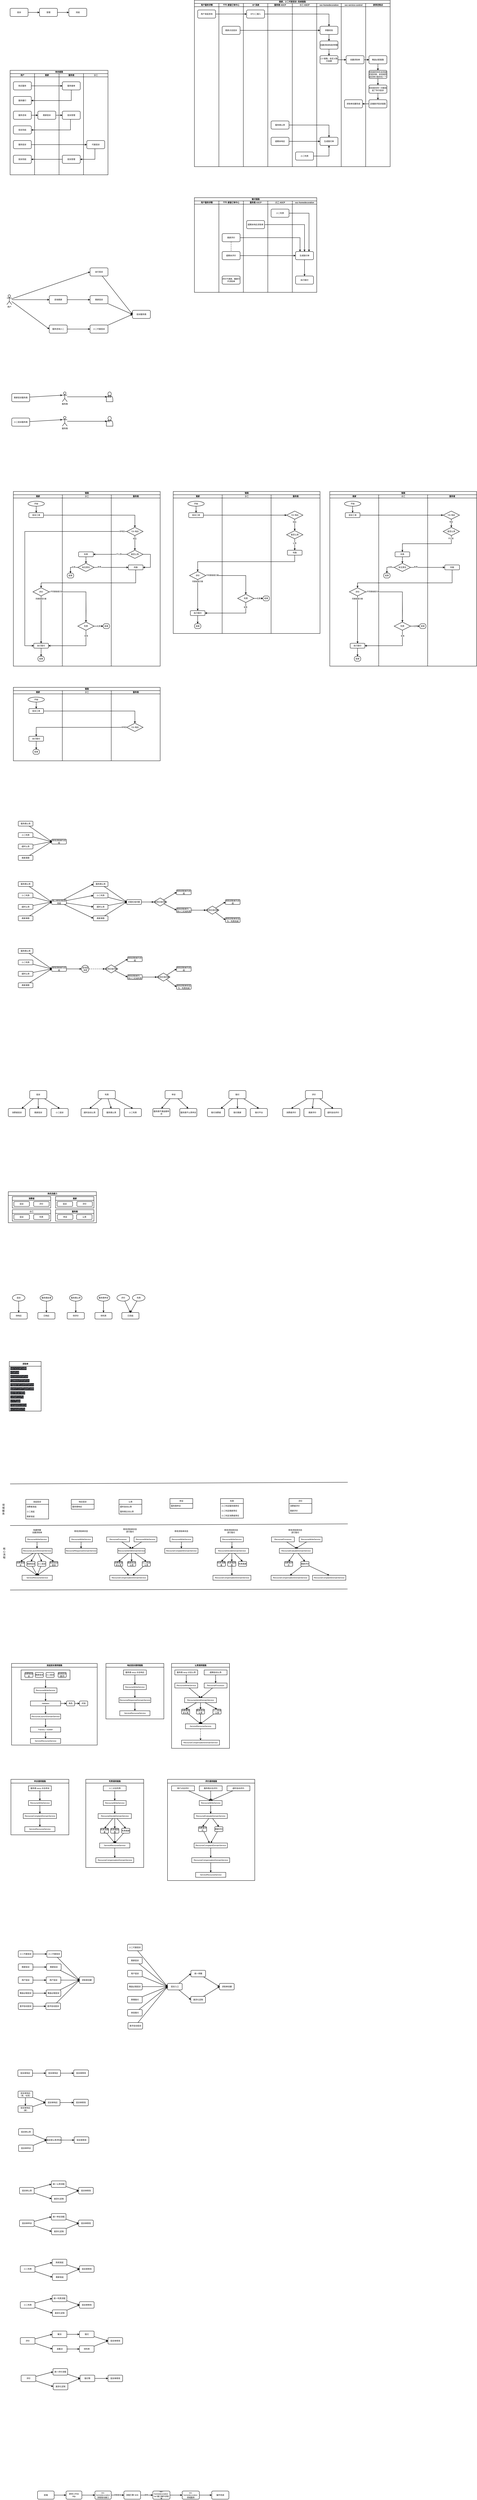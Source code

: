 <mxfile version="20.8.16" type="device"><diagram name="第 1 页" id="7GYwmRBilAh0SG1uAmPM"><mxGraphModel dx="2060" dy="1200" grid="1" gridSize="10" guides="1" tooltips="1" connect="1" arrows="1" fold="1" page="1" pageScale="1" pageWidth="4000" pageHeight="20000" math="0" shadow="0"><root><mxCell id="0"/><mxCell id="1" parent="0"/><mxCell id="ZtpJSLvTC1lc3SPRUUfV-1" value="角色链路" style="swimlane;childLayout=stackLayout;resizeParent=1;resizeParentMax=0;startSize=20;html=1;strokeWidth=2;" parent="1" vertex="1"><mxGeometry x="210.0" y="520" width="600" height="640" as="geometry"/></mxCell><mxCell id="ZtpJSLvTC1lc3SPRUUfV-2" value="用户" style="swimlane;startSize=20;html=1;strokeWidth=2;" parent="ZtpJSLvTC1lc3SPRUUfV-1" vertex="1"><mxGeometry y="20" width="150" height="620" as="geometry"/></mxCell><mxCell id="ZtpJSLvTC1lc3SPRUUfV-8" value="购买服务" style="rounded=1;whiteSpace=wrap;html=1;strokeWidth=2;" parent="ZtpJSLvTC1lc3SPRUUfV-2" vertex="1"><mxGeometry x="20.0" y="50" width="110" height="50" as="geometry"/></mxCell><mxCell id="ZtpJSLvTC1lc3SPRUUfV-9" value="服务履行" style="rounded=1;whiteSpace=wrap;html=1;strokeWidth=2;" parent="ZtpJSLvTC1lc3SPRUUfV-2" vertex="1"><mxGeometry x="20.0" y="140" width="110" height="50" as="geometry"/></mxCell><mxCell id="ZtpJSLvTC1lc3SPRUUfV-13" value="服务咨询" style="rounded=1;whiteSpace=wrap;html=1;strokeWidth=2;" parent="ZtpJSLvTC1lc3SPRUUfV-2" vertex="1"><mxGeometry x="20.0" y="230" width="110" height="50" as="geometry"/></mxCell><mxCell id="ZtpJSLvTC1lc3SPRUUfV-18" value="投诉完结" style="rounded=1;whiteSpace=wrap;html=1;strokeWidth=2;" parent="ZtpJSLvTC1lc3SPRUUfV-2" vertex="1"><mxGeometry x="20.0" y="320" width="110" height="50" as="geometry"/></mxCell><mxCell id="ZtpJSLvTC1lc3SPRUUfV-20" value="服务投诉" style="rounded=1;whiteSpace=wrap;html=1;strokeWidth=2;" parent="ZtpJSLvTC1lc3SPRUUfV-2" vertex="1"><mxGeometry x="20.0" y="410" width="110" height="50" as="geometry"/></mxCell><mxCell id="ZtpJSLvTC1lc3SPRUUfV-25" value="投诉完结" style="rounded=1;whiteSpace=wrap;html=1;strokeWidth=2;" parent="ZtpJSLvTC1lc3SPRUUfV-2" vertex="1"><mxGeometry x="20.0" y="500" width="110" height="50" as="geometry"/></mxCell><mxCell id="ZtpJSLvTC1lc3SPRUUfV-3" value="商家" style="swimlane;startSize=20;html=1;strokeWidth=2;" parent="ZtpJSLvTC1lc3SPRUUfV-1" vertex="1"><mxGeometry x="150" y="20" width="150" height="620" as="geometry"/></mxCell><mxCell id="ZtpJSLvTC1lc3SPRUUfV-14" value="商家投诉" style="rounded=1;whiteSpace=wrap;html=1;strokeWidth=2;" parent="ZtpJSLvTC1lc3SPRUUfV-3" vertex="1"><mxGeometry x="20.0" y="230" width="110" height="50" as="geometry"/></mxCell><mxCell id="ZtpJSLvTC1lc3SPRUUfV-5" value="服务商" style="swimlane;startSize=20;html=1;strokeWidth=2;" parent="ZtpJSLvTC1lc3SPRUUfV-1" vertex="1"><mxGeometry x="300" y="20" width="150" height="620" as="geometry"/></mxCell><mxCell id="ZtpJSLvTC1lc3SPRUUfV-10" value="服务接单" style="rounded=1;whiteSpace=wrap;html=1;strokeWidth=2;" parent="ZtpJSLvTC1lc3SPRUUfV-5" vertex="1"><mxGeometry x="20.0" y="50" width="110" height="50" as="geometry"/></mxCell><mxCell id="ZtpJSLvTC1lc3SPRUUfV-15" value="投诉受理" style="rounded=1;whiteSpace=wrap;html=1;strokeWidth=2;" parent="ZtpJSLvTC1lc3SPRUUfV-5" vertex="1"><mxGeometry x="20.0" y="230" width="110" height="50" as="geometry"/></mxCell><mxCell id="ZtpJSLvTC1lc3SPRUUfV-23" value="投诉受理" style="rounded=1;whiteSpace=wrap;html=1;strokeWidth=2;" parent="ZtpJSLvTC1lc3SPRUUfV-5" vertex="1"><mxGeometry x="20.0" y="500" width="110" height="50" as="geometry"/></mxCell><mxCell id="ZtpJSLvTC1lc3SPRUUfV-4" value="小二" style="swimlane;startSize=20;html=1;strokeWidth=2;" parent="ZtpJSLvTC1lc3SPRUUfV-1" vertex="1"><mxGeometry x="450" y="20" width="150" height="620" as="geometry"/></mxCell><mxCell id="ZtpJSLvTC1lc3SPRUUfV-21" value="代客投诉" style="rounded=1;whiteSpace=wrap;html=1;strokeWidth=2;" parent="ZtpJSLvTC1lc3SPRUUfV-4" vertex="1"><mxGeometry x="20.0" y="410" width="110" height="50" as="geometry"/></mxCell><mxCell id="ZtpJSLvTC1lc3SPRUUfV-11" style="edgeStyle=orthogonalEdgeStyle;rounded=0;orthogonalLoop=1;jettySize=auto;html=1;entryX=1;entryY=0.5;entryDx=0;entryDy=0;strokeWidth=2;" parent="ZtpJSLvTC1lc3SPRUUfV-1" source="ZtpJSLvTC1lc3SPRUUfV-10" target="ZtpJSLvTC1lc3SPRUUfV-9" edge="1"><mxGeometry relative="1" as="geometry"><Array as="points"><mxPoint x="375" y="185"/></Array></mxGeometry></mxCell><mxCell id="ZtpJSLvTC1lc3SPRUUfV-12" style="edgeStyle=orthogonalEdgeStyle;rounded=0;orthogonalLoop=1;jettySize=auto;html=1;entryX=0;entryY=0.5;entryDx=0;entryDy=0;strokeWidth=2;" parent="ZtpJSLvTC1lc3SPRUUfV-1" source="ZtpJSLvTC1lc3SPRUUfV-8" target="ZtpJSLvTC1lc3SPRUUfV-10" edge="1"><mxGeometry relative="1" as="geometry"/></mxCell><mxCell id="ZtpJSLvTC1lc3SPRUUfV-16" style="edgeStyle=orthogonalEdgeStyle;rounded=0;orthogonalLoop=1;jettySize=auto;html=1;entryX=0;entryY=0.5;entryDx=0;entryDy=0;strokeWidth=2;" parent="ZtpJSLvTC1lc3SPRUUfV-1" source="ZtpJSLvTC1lc3SPRUUfV-13" target="ZtpJSLvTC1lc3SPRUUfV-14" edge="1"><mxGeometry relative="1" as="geometry"/></mxCell><mxCell id="ZtpJSLvTC1lc3SPRUUfV-17" style="edgeStyle=orthogonalEdgeStyle;rounded=0;orthogonalLoop=1;jettySize=auto;html=1;entryX=0;entryY=0.5;entryDx=0;entryDy=0;strokeWidth=2;" parent="ZtpJSLvTC1lc3SPRUUfV-1" source="ZtpJSLvTC1lc3SPRUUfV-14" target="ZtpJSLvTC1lc3SPRUUfV-15" edge="1"><mxGeometry relative="1" as="geometry"/></mxCell><mxCell id="ZtpJSLvTC1lc3SPRUUfV-19" style="edgeStyle=orthogonalEdgeStyle;rounded=0;orthogonalLoop=1;jettySize=auto;html=1;entryX=1;entryY=0.5;entryDx=0;entryDy=0;strokeWidth=2;" parent="ZtpJSLvTC1lc3SPRUUfV-1" source="ZtpJSLvTC1lc3SPRUUfV-15" target="ZtpJSLvTC1lc3SPRUUfV-18" edge="1"><mxGeometry relative="1" as="geometry"><Array as="points"><mxPoint x="370" y="365"/></Array></mxGeometry></mxCell><mxCell id="ZtpJSLvTC1lc3SPRUUfV-22" style="edgeStyle=orthogonalEdgeStyle;rounded=0;orthogonalLoop=1;jettySize=auto;html=1;entryX=0;entryY=0.5;entryDx=0;entryDy=0;strokeWidth=2;" parent="ZtpJSLvTC1lc3SPRUUfV-1" source="ZtpJSLvTC1lc3SPRUUfV-20" target="ZtpJSLvTC1lc3SPRUUfV-21" edge="1"><mxGeometry relative="1" as="geometry"/></mxCell><mxCell id="ZtpJSLvTC1lc3SPRUUfV-24" style="edgeStyle=orthogonalEdgeStyle;rounded=0;orthogonalLoop=1;jettySize=auto;html=1;entryX=1;entryY=0.5;entryDx=0;entryDy=0;strokeWidth=2;" parent="ZtpJSLvTC1lc3SPRUUfV-1" source="ZtpJSLvTC1lc3SPRUUfV-21" target="ZtpJSLvTC1lc3SPRUUfV-23" edge="1"><mxGeometry relative="1" as="geometry"><Array as="points"><mxPoint x="520" y="545"/></Array></mxGeometry></mxCell><mxCell id="ZtpJSLvTC1lc3SPRUUfV-26" style="edgeStyle=orthogonalEdgeStyle;rounded=0;orthogonalLoop=1;jettySize=auto;html=1;entryX=1;entryY=0.5;entryDx=0;entryDy=0;strokeWidth=2;" parent="ZtpJSLvTC1lc3SPRUUfV-1" source="ZtpJSLvTC1lc3SPRUUfV-23" target="ZtpJSLvTC1lc3SPRUUfV-25" edge="1"><mxGeometry relative="1" as="geometry"/></mxCell><mxCell id="ZtpJSLvTC1lc3SPRUUfV-29" style="edgeStyle=orthogonalEdgeStyle;rounded=0;orthogonalLoop=1;jettySize=auto;html=1;entryX=0;entryY=0.5;entryDx=0;entryDy=0;strokeWidth=2;" parent="1" source="ZtpJSLvTC1lc3SPRUUfV-27" target="ZtpJSLvTC1lc3SPRUUfV-28" edge="1"><mxGeometry relative="1" as="geometry"/></mxCell><mxCell id="ZtpJSLvTC1lc3SPRUUfV-27" value="投诉" style="rounded=1;whiteSpace=wrap;html=1;strokeWidth=2;" parent="1" vertex="1"><mxGeometry x="210" y="140" width="110" height="50" as="geometry"/></mxCell><mxCell id="ZtpJSLvTC1lc3SPRUUfV-31" style="edgeStyle=orthogonalEdgeStyle;rounded=0;orthogonalLoop=1;jettySize=auto;html=1;entryX=0;entryY=0.5;entryDx=0;entryDy=0;strokeWidth=2;" parent="1" source="ZtpJSLvTC1lc3SPRUUfV-28" target="ZtpJSLvTC1lc3SPRUUfV-30" edge="1"><mxGeometry relative="1" as="geometry"/></mxCell><mxCell id="ZtpJSLvTC1lc3SPRUUfV-28" value="受理" style="rounded=1;whiteSpace=wrap;html=1;strokeWidth=2;" parent="1" vertex="1"><mxGeometry x="390" y="140" width="110" height="50" as="geometry"/></mxCell><mxCell id="ZtpJSLvTC1lc3SPRUUfV-30" value="完结" style="rounded=1;whiteSpace=wrap;html=1;strokeWidth=2;" parent="1" vertex="1"><mxGeometry x="570" y="140" width="110" height="50" as="geometry"/></mxCell><mxCell id="ZtpJSLvTC1lc3SPRUUfV-35" style="rounded=0;orthogonalLoop=1;jettySize=auto;html=1;entryX=0;entryY=0.5;entryDx=0;entryDy=0;strokeWidth=2;" parent="1" source="ZtpJSLvTC1lc3SPRUUfV-32" target="ZtpJSLvTC1lc3SPRUUfV-34" edge="1"><mxGeometry relative="1" as="geometry"/></mxCell><mxCell id="ZtpJSLvTC1lc3SPRUUfV-39" style="edgeStyle=none;rounded=0;orthogonalLoop=1;jettySize=auto;html=1;entryX=0;entryY=0.5;entryDx=0;entryDy=0;strokeWidth=2;" parent="1" source="ZtpJSLvTC1lc3SPRUUfV-32" target="ZtpJSLvTC1lc3SPRUUfV-38" edge="1"><mxGeometry relative="1" as="geometry"/></mxCell><mxCell id="ZtpJSLvTC1lc3SPRUUfV-69" style="edgeStyle=none;rounded=0;orthogonalLoop=1;jettySize=auto;html=1;entryX=0;entryY=0.5;entryDx=0;entryDy=0;strokeWidth=2;" parent="1" source="ZtpJSLvTC1lc3SPRUUfV-32" target="ZtpJSLvTC1lc3SPRUUfV-68" edge="1"><mxGeometry relative="1" as="geometry"/></mxCell><mxCell id="ZtpJSLvTC1lc3SPRUUfV-32" value="用户" style="shape=umlActor;verticalLabelPosition=bottom;verticalAlign=top;html=1;outlineConnect=0;strokeWidth=2;" parent="1" vertex="1"><mxGeometry x="190" y="1895" width="30" height="60" as="geometry"/></mxCell><mxCell id="ZtpJSLvTC1lc3SPRUUfV-44" style="edgeStyle=none;rounded=0;orthogonalLoop=1;jettySize=auto;html=1;entryX=0;entryY=0.5;entryDx=0;entryDy=0;strokeWidth=2;" parent="1" source="ZtpJSLvTC1lc3SPRUUfV-34" target="ZtpJSLvTC1lc3SPRUUfV-43" edge="1"><mxGeometry relative="1" as="geometry"/></mxCell><mxCell id="ZtpJSLvTC1lc3SPRUUfV-34" value="咨询商家" style="rounded=1;whiteSpace=wrap;html=1;strokeWidth=2;" parent="1" vertex="1"><mxGeometry x="450" y="1900" width="110" height="50" as="geometry"/></mxCell><mxCell id="ZtpJSLvTC1lc3SPRUUfV-36" value="投诉服务商" style="rounded=1;whiteSpace=wrap;html=1;strokeWidth=2;" parent="1" vertex="1"><mxGeometry x="960" y="1990" width="110" height="50" as="geometry"/></mxCell><mxCell id="ZtpJSLvTC1lc3SPRUUfV-42" style="edgeStyle=none;rounded=0;orthogonalLoop=1;jettySize=auto;html=1;entryX=0;entryY=0.5;entryDx=0;entryDy=0;strokeWidth=2;" parent="1" source="ZtpJSLvTC1lc3SPRUUfV-38" target="ZtpJSLvTC1lc3SPRUUfV-40" edge="1"><mxGeometry relative="1" as="geometry"/></mxCell><mxCell id="ZtpJSLvTC1lc3SPRUUfV-38" value="服务咨询小二" style="rounded=1;whiteSpace=wrap;html=1;strokeWidth=2;" parent="1" vertex="1"><mxGeometry x="450" y="2080" width="110" height="50" as="geometry"/></mxCell><mxCell id="ZtpJSLvTC1lc3SPRUUfV-55" style="edgeStyle=none;rounded=0;orthogonalLoop=1;jettySize=auto;html=1;entryX=0;entryY=0.5;entryDx=0;entryDy=0;strokeWidth=2;" parent="1" source="ZtpJSLvTC1lc3SPRUUfV-40" target="ZtpJSLvTC1lc3SPRUUfV-36" edge="1"><mxGeometry relative="1" as="geometry"/></mxCell><mxCell id="ZtpJSLvTC1lc3SPRUUfV-40" value="小二代客投诉" style="rounded=1;whiteSpace=wrap;html=1;strokeWidth=2;" parent="1" vertex="1"><mxGeometry x="700" y="2080" width="110" height="50" as="geometry"/></mxCell><mxCell id="ZtpJSLvTC1lc3SPRUUfV-45" style="edgeStyle=none;rounded=0;orthogonalLoop=1;jettySize=auto;html=1;entryX=0;entryY=0.5;entryDx=0;entryDy=0;strokeWidth=2;" parent="1" source="ZtpJSLvTC1lc3SPRUUfV-43" target="ZtpJSLvTC1lc3SPRUUfV-36" edge="1"><mxGeometry relative="1" as="geometry"/></mxCell><mxCell id="ZtpJSLvTC1lc3SPRUUfV-43" value="商家投诉" style="rounded=1;whiteSpace=wrap;html=1;strokeWidth=2;" parent="1" vertex="1"><mxGeometry x="700" y="1900" width="110" height="50" as="geometry"/></mxCell><mxCell id="ZtpJSLvTC1lc3SPRUUfV-65" style="edgeStyle=none;rounded=0;orthogonalLoop=1;jettySize=auto;html=1;entryX=0.1;entryY=0.5;entryDx=0;entryDy=0;entryPerimeter=0;strokeWidth=2;" parent="1" source="ZtpJSLvTC1lc3SPRUUfV-51" target="ZtpJSLvTC1lc3SPRUUfV-64" edge="1"><mxGeometry relative="1" as="geometry"/></mxCell><mxCell id="ZtpJSLvTC1lc3SPRUUfV-51" value="服务商" style="shape=umlActor;verticalLabelPosition=bottom;verticalAlign=top;html=1;outlineConnect=0;strokeWidth=2;" parent="1" vertex="1"><mxGeometry x="530" y="2490" width="30" height="60" as="geometry"/></mxCell><mxCell id="ZtpJSLvTC1lc3SPRUUfV-56" style="edgeStyle=none;rounded=0;orthogonalLoop=1;jettySize=auto;html=1;entryX=0;entryY=0.333;entryDx=0;entryDy=0;entryPerimeter=0;strokeWidth=2;" parent="1" source="ZtpJSLvTC1lc3SPRUUfV-54" target="ZtpJSLvTC1lc3SPRUUfV-51" edge="1"><mxGeometry relative="1" as="geometry"/></mxCell><mxCell id="ZtpJSLvTC1lc3SPRUUfV-54" value="商家投诉服务商" style="rounded=1;whiteSpace=wrap;html=1;strokeWidth=2;" parent="1" vertex="1"><mxGeometry x="220" y="2500" width="110" height="50" as="geometry"/></mxCell><mxCell id="ZtpJSLvTC1lc3SPRUUfV-59" style="edgeStyle=none;rounded=0;orthogonalLoop=1;jettySize=auto;html=1;entryX=0;entryY=0.333;entryDx=0;entryDy=0;entryPerimeter=0;strokeWidth=2;" parent="1" source="ZtpJSLvTC1lc3SPRUUfV-57" target="ZtpJSLvTC1lc3SPRUUfV-58" edge="1"><mxGeometry relative="1" as="geometry"/></mxCell><mxCell id="ZtpJSLvTC1lc3SPRUUfV-57" value="小二投诉服务商" style="rounded=1;whiteSpace=wrap;html=1;strokeWidth=2;" parent="1" vertex="1"><mxGeometry x="220" y="2650" width="110" height="50" as="geometry"/></mxCell><mxCell id="ZtpJSLvTC1lc3SPRUUfV-66" style="edgeStyle=none;rounded=0;orthogonalLoop=1;jettySize=auto;html=1;strokeWidth=2;entryX=0.1;entryY=0.5;entryDx=0;entryDy=0;entryPerimeter=0;" parent="1" source="ZtpJSLvTC1lc3SPRUUfV-58" target="ZtpJSLvTC1lc3SPRUUfV-62" edge="1"><mxGeometry relative="1" as="geometry"><mxPoint x="690" y="2670" as="targetPoint"/></mxGeometry></mxCell><mxCell id="ZtpJSLvTC1lc3SPRUUfV-58" value="服务商" style="shape=umlActor;verticalLabelPosition=bottom;verticalAlign=top;html=1;outlineConnect=0;strokeWidth=2;" parent="1" vertex="1"><mxGeometry x="530" y="2640" width="30" height="60" as="geometry"/></mxCell><mxCell id="ZtpJSLvTC1lc3SPRUUfV-62" value="用户" style="shape=actor;whiteSpace=wrap;html=1;strokeWidth=2;" parent="1" vertex="1"><mxGeometry x="800" y="2640" width="40" height="60" as="geometry"/></mxCell><mxCell id="ZtpJSLvTC1lc3SPRUUfV-64" value="商家" style="shape=actor;whiteSpace=wrap;html=1;strokeWidth=2;" parent="1" vertex="1"><mxGeometry x="800" y="2490" width="40" height="60" as="geometry"/></mxCell><mxCell id="ZtpJSLvTC1lc3SPRUUfV-70" style="edgeStyle=none;rounded=0;orthogonalLoop=1;jettySize=auto;html=1;entryX=0;entryY=0.5;entryDx=0;entryDy=0;strokeWidth=2;" parent="1" source="ZtpJSLvTC1lc3SPRUUfV-68" target="ZtpJSLvTC1lc3SPRUUfV-36" edge="1"><mxGeometry relative="1" as="geometry"/></mxCell><mxCell id="ZtpJSLvTC1lc3SPRUUfV-68" value="自行投诉" style="rounded=1;whiteSpace=wrap;html=1;strokeWidth=2;" parent="1" vertex="1"><mxGeometry x="700" y="1730" width="110" height="50" as="geometry"/></mxCell><mxCell id="ZtpJSLvTC1lc3SPRUUfV-71" value="商家，小二代客投诉--系统链路" style="swimlane;childLayout=stackLayout;resizeParent=1;resizeParentMax=0;startSize=20;html=1;strokeWidth=2;" parent="1" vertex="1"><mxGeometry x="1340.0" y="90" width="1200" height="1020" as="geometry"/></mxCell><mxCell id="ZtpJSLvTC1lc3SPRUUfV-188" value="用户服务详情" style="swimlane;startSize=20;html=1;strokeWidth=2;" parent="ZtpJSLvTC1lc3SPRUUfV-71" vertex="1"><mxGeometry y="20" width="150" height="1000" as="geometry"/></mxCell><mxCell id="ZtpJSLvTC1lc3SPRUUfV-189" value="用户发起咨询" style="rounded=1;whiteSpace=wrap;html=1;strokeWidth=2;" parent="ZtpJSLvTC1lc3SPRUUfV-188" vertex="1"><mxGeometry x="20.0" y="40" width="110" height="50" as="geometry"/></mxCell><mxCell id="ZtpJSLvTC1lc3SPRUUfV-72" value="千牛-家装订单中心" style="swimlane;startSize=20;html=1;strokeWidth=2;" parent="ZtpJSLvTC1lc3SPRUUfV-71" vertex="1"><mxGeometry x="150" y="20" width="150" height="1000" as="geometry"/></mxCell><mxCell id="ZtpJSLvTC1lc3SPRUUfV-73" value="商家点击投诉" style="rounded=1;whiteSpace=wrap;html=1;strokeWidth=2;" parent="ZtpJSLvTC1lc3SPRUUfV-72" vertex="1"><mxGeometry x="20.0" y="140" width="110" height="50" as="geometry"/></mxCell><mxCell id="ZtpJSLvTC1lc3SPRUUfV-187" value="XP 系统" style="swimlane;startSize=20;html=1;strokeWidth=2;" parent="ZtpJSLvTC1lc3SPRUUfV-71" vertex="1"><mxGeometry x="300" y="20" width="150" height="1000" as="geometry"/></mxCell><mxCell id="ZtpJSLvTC1lc3SPRUUfV-190" value="XP小二接入" style="rounded=1;whiteSpace=wrap;html=1;strokeWidth=2;" parent="ZtpJSLvTC1lc3SPRUUfV-187" vertex="1"><mxGeometry x="20.0" y="40" width="110" height="50" as="geometry"/></mxCell><mxCell id="ZtpJSLvTC1lc3SPRUUfV-119" value="服务商 ASCP" style="swimlane;startSize=20;html=1;strokeWidth=2;" parent="ZtpJSLvTC1lc3SPRUUfV-71" vertex="1"><mxGeometry x="450" y="20" width="150" height="1000" as="geometry"/></mxCell><mxCell id="ZtpJSLvTC1lc3SPRUUfV-120" value="服务商认责" style="rounded=1;whiteSpace=wrap;html=1;strokeWidth=2;" parent="ZtpJSLvTC1lc3SPRUUfV-119" vertex="1"><mxGeometry x="20.0" y="720" width="110" height="50" as="geometry"/></mxCell><mxCell id="ZtpJSLvTC1lc3SPRUUfV-123" value="超期未响应" style="rounded=1;whiteSpace=wrap;html=1;strokeWidth=2;" parent="ZtpJSLvTC1lc3SPRUUfV-119" vertex="1"><mxGeometry x="20.0" y="820" width="110" height="50" as="geometry"/></mxCell><mxCell id="ZtpJSLvTC1lc3SPRUUfV-117" value="小二 ASCP" style="swimlane;startSize=20;html=1;strokeWidth=2;" parent="ZtpJSLvTC1lc3SPRUUfV-71" vertex="1"><mxGeometry x="600" y="20" width="150" height="1000" as="geometry"/></mxCell><mxCell id="ZtpJSLvTC1lc3SPRUUfV-127" value="小二判责" style="rounded=1;whiteSpace=wrap;html=1;strokeWidth=2;" parent="ZtpJSLvTC1lc3SPRUUfV-117" vertex="1"><mxGeometry x="20.0" y="910" width="110" height="50" as="geometry"/></mxCell><mxCell id="ZtpJSLvTC1lc3SPRUUfV-79" value="ssc-homedecoration" style="swimlane;startSize=20;html=1;strokeWidth=2;" parent="ZtpJSLvTC1lc3SPRUUfV-71" vertex="1"><mxGeometry x="750" y="20" width="150" height="1000" as="geometry"/></mxCell><mxCell id="ZtpJSLvTC1lc3SPRUUfV-101" style="edgeStyle=none;rounded=0;orthogonalLoop=1;jettySize=auto;html=1;entryX=0.5;entryY=0;entryDx=0;entryDy=0;strokeWidth=2;" parent="ZtpJSLvTC1lc3SPRUUfV-79" source="ZtpJSLvTC1lc3SPRUUfV-96" target="ZtpJSLvTC1lc3SPRUUfV-100" edge="1"><mxGeometry relative="1" as="geometry"/></mxCell><mxCell id="ZtpJSLvTC1lc3SPRUUfV-96" value="参数校验" style="rounded=1;whiteSpace=wrap;html=1;strokeWidth=2;" parent="ZtpJSLvTC1lc3SPRUUfV-79" vertex="1"><mxGeometry x="20.0" y="140" width="110" height="50" as="geometry"/></mxCell><mxCell id="ZtpJSLvTC1lc3SPRUUfV-104" style="edgeStyle=none;rounded=0;orthogonalLoop=1;jettySize=auto;html=1;entryX=0.5;entryY=0;entryDx=0;entryDy=0;strokeWidth=2;" parent="ZtpJSLvTC1lc3SPRUUfV-79" source="ZtpJSLvTC1lc3SPRUUfV-100" target="ZtpJSLvTC1lc3SPRUUfV-103" edge="1"><mxGeometry relative="1" as="geometry"/></mxCell><mxCell id="ZtpJSLvTC1lc3SPRUUfV-100" value="创建求助单请求参数" style="rounded=1;whiteSpace=wrap;html=1;strokeWidth=2;" parent="ZtpJSLvTC1lc3SPRUUfV-79" vertex="1"><mxGeometry x="20.0" y="230" width="110" height="50" as="geometry"/></mxCell><mxCell id="ZtpJSLvTC1lc3SPRUUfV-103" value="2.0 链路，自定义赔付金额" style="rounded=1;whiteSpace=wrap;html=1;strokeWidth=2;" parent="ZtpJSLvTC1lc3SPRUUfV-79" vertex="1"><mxGeometry x="20.0" y="320" width="110" height="50" as="geometry"/></mxCell><mxCell id="ZtpJSLvTC1lc3SPRUUfV-121" value="生成赔付单" style="rounded=1;whiteSpace=wrap;html=1;strokeWidth=2;" parent="ZtpJSLvTC1lc3SPRUUfV-79" vertex="1"><mxGeometry x="20.0" y="820" width="110" height="50" as="geometry"/></mxCell><mxCell id="ZtpJSLvTC1lc3SPRUUfV-81" value="ssc-service-control" style="swimlane;startSize=20;html=1;strokeWidth=2;" parent="ZtpJSLvTC1lc3SPRUUfV-71" vertex="1"><mxGeometry x="900" y="20" width="150" height="1000" as="geometry"/></mxCell><mxCell id="ZtpJSLvTC1lc3SPRUUfV-98" value="创建求助单" style="rounded=1;whiteSpace=wrap;html=1;strokeWidth=2;" parent="ZtpJSLvTC1lc3SPRUUfV-81" vertex="1"><mxGeometry x="30.0" y="320" width="110" height="50" as="geometry"/></mxCell><mxCell id="ZtpJSLvTC1lc3SPRUUfV-114" value="求助单创建完成" style="rounded=1;whiteSpace=wrap;html=1;strokeWidth=2;" parent="ZtpJSLvTC1lc3SPRUUfV-81" vertex="1"><mxGeometry x="20.0" y="590" width="110" height="50" as="geometry"/></mxCell><mxCell id="ZtpJSLvTC1lc3SPRUUfV-85" value="家享定制点" style="swimlane;startSize=20;html=1;strokeWidth=2;" parent="ZtpJSLvTC1lc3SPRUUfV-71" vertex="1"><mxGeometry x="1050" y="20" width="150" height="1000" as="geometry"/></mxCell><mxCell id="ZtpJSLvTC1lc3SPRUUfV-108" style="edgeStyle=none;rounded=0;orthogonalLoop=1;jettySize=auto;html=1;entryX=0.5;entryY=0;entryDx=0;entryDy=0;strokeWidth=2;" parent="ZtpJSLvTC1lc3SPRUUfV-85" source="ZtpJSLvTC1lc3SPRUUfV-106" target="ZtpJSLvTC1lc3SPRUUfV-107" edge="1"><mxGeometry relative="1" as="geometry"/></mxCell><mxCell id="ZtpJSLvTC1lc3SPRUUfV-106" value="晚装必配链路" style="rounded=1;whiteSpace=wrap;html=1;strokeWidth=2;" parent="ZtpJSLvTC1lc3SPRUUfV-85" vertex="1"><mxGeometry x="20.0" y="320" width="110" height="50" as="geometry"/></mxCell><mxCell id="ZtpJSLvTC1lc3SPRUUfV-110" style="edgeStyle=none;rounded=0;orthogonalLoop=1;jettySize=auto;html=1;entryX=0.5;entryY=0;entryDx=0;entryDy=0;strokeWidth=2;" parent="ZtpJSLvTC1lc3SPRUUfV-85" source="ZtpJSLvTC1lc3SPRUUfV-107" target="ZtpJSLvTC1lc3SPRUUfV-109" edge="1"><mxGeometry relative="1" as="geometry"/></mxCell><mxCell id="ZtpJSLvTC1lc3SPRUUfV-107" value="校验是否存在未完结的投诉单，未完结的投诉单只能存在一个" style="rounded=1;whiteSpace=wrap;html=1;strokeWidth=2;" parent="ZtpJSLvTC1lc3SPRUUfV-85" vertex="1"><mxGeometry x="20.0" y="410" width="110" height="50" as="geometry"/></mxCell><mxCell id="ZtpJSLvTC1lc3SPRUUfV-112" style="edgeStyle=none;rounded=0;orthogonalLoop=1;jettySize=auto;html=1;entryX=0.5;entryY=0;entryDx=0;entryDy=0;strokeWidth=2;" parent="ZtpJSLvTC1lc3SPRUUfV-85" source="ZtpJSLvTC1lc3SPRUUfV-109" target="ZtpJSLvTC1lc3SPRUUfV-111" edge="1"><mxGeometry relative="1" as="geometry"/></mxCell><mxCell id="ZtpJSLvTC1lc3SPRUUfV-109" value="校验是否同一问题发起了多次投诉" style="rounded=1;whiteSpace=wrap;html=1;strokeWidth=2;" parent="ZtpJSLvTC1lc3SPRUUfV-85" vertex="1"><mxGeometry x="20.0" y="500" width="110" height="50" as="geometry"/></mxCell><mxCell id="ZtpJSLvTC1lc3SPRUUfV-111" value="店铺差评投诉链路" style="rounded=1;whiteSpace=wrap;html=1;strokeWidth=2;" parent="ZtpJSLvTC1lc3SPRUUfV-85" vertex="1"><mxGeometry x="20.0" y="590" width="110" height="50" as="geometry"/></mxCell><mxCell id="ZtpJSLvTC1lc3SPRUUfV-97" style="edgeStyle=none;rounded=0;orthogonalLoop=1;jettySize=auto;html=1;entryX=0;entryY=0.5;entryDx=0;entryDy=0;strokeWidth=2;" parent="ZtpJSLvTC1lc3SPRUUfV-71" source="ZtpJSLvTC1lc3SPRUUfV-73" target="ZtpJSLvTC1lc3SPRUUfV-96" edge="1"><mxGeometry relative="1" as="geometry"/></mxCell><mxCell id="ZtpJSLvTC1lc3SPRUUfV-105" style="edgeStyle=none;rounded=0;orthogonalLoop=1;jettySize=auto;html=1;entryX=0;entryY=0.5;entryDx=0;entryDy=0;strokeWidth=2;" parent="ZtpJSLvTC1lc3SPRUUfV-71" source="ZtpJSLvTC1lc3SPRUUfV-103" target="ZtpJSLvTC1lc3SPRUUfV-98" edge="1"><mxGeometry relative="1" as="geometry"/></mxCell><mxCell id="ZtpJSLvTC1lc3SPRUUfV-113" style="edgeStyle=none;rounded=0;orthogonalLoop=1;jettySize=auto;html=1;entryX=0;entryY=0.5;entryDx=0;entryDy=0;strokeWidth=2;" parent="ZtpJSLvTC1lc3SPRUUfV-71" source="ZtpJSLvTC1lc3SPRUUfV-98" target="ZtpJSLvTC1lc3SPRUUfV-106" edge="1"><mxGeometry relative="1" as="geometry"/></mxCell><mxCell id="ZtpJSLvTC1lc3SPRUUfV-115" style="edgeStyle=none;rounded=0;orthogonalLoop=1;jettySize=auto;html=1;entryX=1;entryY=0.5;entryDx=0;entryDy=0;strokeWidth=2;" parent="ZtpJSLvTC1lc3SPRUUfV-71" source="ZtpJSLvTC1lc3SPRUUfV-111" target="ZtpJSLvTC1lc3SPRUUfV-114" edge="1"><mxGeometry relative="1" as="geometry"/></mxCell><mxCell id="ZtpJSLvTC1lc3SPRUUfV-125" style="edgeStyle=orthogonalEdgeStyle;rounded=0;orthogonalLoop=1;jettySize=auto;html=1;entryX=0.5;entryY=0;entryDx=0;entryDy=0;strokeWidth=2;" parent="ZtpJSLvTC1lc3SPRUUfV-71" source="ZtpJSLvTC1lc3SPRUUfV-120" target="ZtpJSLvTC1lc3SPRUUfV-121" edge="1"><mxGeometry relative="1" as="geometry"/></mxCell><mxCell id="ZtpJSLvTC1lc3SPRUUfV-128" style="edgeStyle=orthogonalEdgeStyle;rounded=0;orthogonalLoop=1;jettySize=auto;html=1;entryX=0;entryY=0.5;entryDx=0;entryDy=0;strokeWidth=2;" parent="ZtpJSLvTC1lc3SPRUUfV-71" source="ZtpJSLvTC1lc3SPRUUfV-123" target="ZtpJSLvTC1lc3SPRUUfV-121" edge="1"><mxGeometry relative="1" as="geometry"/></mxCell><mxCell id="ZtpJSLvTC1lc3SPRUUfV-129" style="edgeStyle=orthogonalEdgeStyle;rounded=0;orthogonalLoop=1;jettySize=auto;html=1;exitX=1;exitY=0.5;exitDx=0;exitDy=0;entryX=0.5;entryY=1;entryDx=0;entryDy=0;strokeWidth=2;" parent="ZtpJSLvTC1lc3SPRUUfV-71" source="ZtpJSLvTC1lc3SPRUUfV-127" target="ZtpJSLvTC1lc3SPRUUfV-121" edge="1"><mxGeometry relative="1" as="geometry"/></mxCell><mxCell id="ZtpJSLvTC1lc3SPRUUfV-191" style="edgeStyle=orthogonalEdgeStyle;rounded=0;orthogonalLoop=1;jettySize=auto;html=1;entryX=0;entryY=0.5;entryDx=0;entryDy=0;strokeWidth=2;" parent="ZtpJSLvTC1lc3SPRUUfV-71" source="ZtpJSLvTC1lc3SPRUUfV-189" target="ZtpJSLvTC1lc3SPRUUfV-190" edge="1"><mxGeometry relative="1" as="geometry"/></mxCell><mxCell id="ZtpJSLvTC1lc3SPRUUfV-192" style="edgeStyle=orthogonalEdgeStyle;rounded=0;orthogonalLoop=1;jettySize=auto;html=1;entryX=0.5;entryY=0;entryDx=0;entryDy=0;strokeWidth=2;" parent="ZtpJSLvTC1lc3SPRUUfV-71" source="ZtpJSLvTC1lc3SPRUUfV-190" target="ZtpJSLvTC1lc3SPRUUfV-96" edge="1"><mxGeometry relative="1" as="geometry"/></mxCell><mxCell id="ZtpJSLvTC1lc3SPRUUfV-193" value="赔付链路" style="swimlane;childLayout=stackLayout;resizeParent=1;resizeParentMax=0;startSize=20;html=1;strokeWidth=2;" parent="1" vertex="1"><mxGeometry x="1340.0" y="1300" width="750" height="580" as="geometry"/></mxCell><mxCell id="ZtpJSLvTC1lc3SPRUUfV-194" value="用户服务详情" style="swimlane;startSize=20;html=1;strokeWidth=2;" parent="ZtpJSLvTC1lc3SPRUUfV-193" vertex="1"><mxGeometry y="20" width="150" height="560" as="geometry"/></mxCell><mxCell id="ZtpJSLvTC1lc3SPRUUfV-196" value="千牛-家装订单中心" style="swimlane;startSize=20;html=1;strokeWidth=2;" parent="ZtpJSLvTC1lc3SPRUUfV-193" vertex="1"><mxGeometry x="150" y="20" width="150" height="560" as="geometry"/></mxCell><mxCell id="ZtpJSLvTC1lc3SPRUUfV-256" style="edgeStyle=orthogonalEdgeStyle;rounded=0;orthogonalLoop=1;jettySize=auto;html=1;entryX=0.5;entryY=0;entryDx=0;entryDy=0;strokeWidth=2;endArrow=none;endFill=0;dashed=1;" parent="ZtpJSLvTC1lc3SPRUUfV-196" source="ZtpJSLvTC1lc3SPRUUfV-236" target="ZtpJSLvTC1lc3SPRUUfV-254" edge="1"><mxGeometry relative="1" as="geometry"/></mxCell><mxCell id="ZtpJSLvTC1lc3SPRUUfV-236" value="商家评价" style="rounded=1;whiteSpace=wrap;html=1;strokeWidth=2;" parent="ZtpJSLvTC1lc3SPRUUfV-196" vertex="1"><mxGeometry x="20.0" y="200" width="110" height="50" as="geometry"/></mxCell><mxCell id="ZtpJSLvTC1lc3SPRUUfV-254" value="超期未评价" style="rounded=1;whiteSpace=wrap;html=1;strokeWidth=2;" parent="ZtpJSLvTC1lc3SPRUUfV-196" vertex="1"><mxGeometry x="20.0" y="310" width="110" height="50" as="geometry"/></mxCell><mxCell id="ZtpJSLvTC1lc3SPRUUfV-251" value="评价不满意，重新打开求助单" style="rounded=1;whiteSpace=wrap;html=1;strokeWidth=2;" parent="ZtpJSLvTC1lc3SPRUUfV-196" vertex="1"><mxGeometry x="20.0" y="460" width="110" height="50" as="geometry"/></mxCell><mxCell id="ZtpJSLvTC1lc3SPRUUfV-200" value="服务商 ASCP" style="swimlane;startSize=20;html=1;strokeWidth=2;" parent="ZtpJSLvTC1lc3SPRUUfV-193" vertex="1"><mxGeometry x="300" y="20" width="150" height="560" as="geometry"/></mxCell><mxCell id="ZtpJSLvTC1lc3SPRUUfV-244" value="超期未响应求助单" style="rounded=1;whiteSpace=wrap;html=1;strokeWidth=2;" parent="ZtpJSLvTC1lc3SPRUUfV-200" vertex="1"><mxGeometry x="20.0" y="120" width="110" height="50" as="geometry"/></mxCell><mxCell id="ZtpJSLvTC1lc3SPRUUfV-203" value="小二 ASCP" style="swimlane;startSize=20;html=1;strokeWidth=2;" parent="ZtpJSLvTC1lc3SPRUUfV-193" vertex="1"><mxGeometry x="450" y="20" width="150" height="560" as="geometry"/></mxCell><mxCell id="ZtpJSLvTC1lc3SPRUUfV-232" value="小二判责" style="rounded=1;whiteSpace=wrap;html=1;strokeWidth=2;" parent="ZtpJSLvTC1lc3SPRUUfV-203" vertex="1"><mxGeometry x="20.0" y="50" width="110" height="50" as="geometry"/></mxCell><mxCell id="ZtpJSLvTC1lc3SPRUUfV-205" value="ssc-homedecoration" style="swimlane;startSize=20;html=1;strokeWidth=2;" parent="ZtpJSLvTC1lc3SPRUUfV-193" vertex="1"><mxGeometry x="600" y="20" width="150" height="560" as="geometry"/></mxCell><mxCell id="ZtpJSLvTC1lc3SPRUUfV-243" style="edgeStyle=orthogonalEdgeStyle;rounded=0;orthogonalLoop=1;jettySize=auto;html=1;strokeWidth=2;" parent="ZtpJSLvTC1lc3SPRUUfV-205" source="ZtpJSLvTC1lc3SPRUUfV-235" target="ZtpJSLvTC1lc3SPRUUfV-240" edge="1"><mxGeometry relative="1" as="geometry"/></mxCell><mxCell id="ZtpJSLvTC1lc3SPRUUfV-235" value="生成赔付单" style="rounded=1;whiteSpace=wrap;html=1;strokeWidth=2;" parent="ZtpJSLvTC1lc3SPRUUfV-205" vertex="1"><mxGeometry x="20.0" y="310" width="110" height="50" as="geometry"/></mxCell><mxCell id="ZtpJSLvTC1lc3SPRUUfV-240" value="执行赔付" style="rounded=1;whiteSpace=wrap;html=1;strokeWidth=2;" parent="ZtpJSLvTC1lc3SPRUUfV-205" vertex="1"><mxGeometry x="20.0" y="460" width="110" height="50" as="geometry"/></mxCell><mxCell id="ZtpJSLvTC1lc3SPRUUfV-248" style="edgeStyle=orthogonalEdgeStyle;rounded=0;orthogonalLoop=1;jettySize=auto;html=1;entryX=0.75;entryY=0;entryDx=0;entryDy=0;strokeWidth=2;" parent="ZtpJSLvTC1lc3SPRUUfV-193" source="ZtpJSLvTC1lc3SPRUUfV-232" target="ZtpJSLvTC1lc3SPRUUfV-235" edge="1"><mxGeometry relative="1" as="geometry"/></mxCell><mxCell id="ZtpJSLvTC1lc3SPRUUfV-249" style="edgeStyle=orthogonalEdgeStyle;rounded=0;orthogonalLoop=1;jettySize=auto;html=1;entryX=0.5;entryY=0;entryDx=0;entryDy=0;strokeWidth=2;" parent="ZtpJSLvTC1lc3SPRUUfV-193" source="ZtpJSLvTC1lc3SPRUUfV-244" target="ZtpJSLvTC1lc3SPRUUfV-235" edge="1"><mxGeometry relative="1" as="geometry"/></mxCell><mxCell id="ZtpJSLvTC1lc3SPRUUfV-250" style="edgeStyle=orthogonalEdgeStyle;rounded=0;orthogonalLoop=1;jettySize=auto;html=1;entryX=0.25;entryY=0;entryDx=0;entryDy=0;strokeWidth=2;" parent="ZtpJSLvTC1lc3SPRUUfV-193" source="ZtpJSLvTC1lc3SPRUUfV-236" target="ZtpJSLvTC1lc3SPRUUfV-235" edge="1"><mxGeometry relative="1" as="geometry"/></mxCell><mxCell id="ZtpJSLvTC1lc3SPRUUfV-255" style="edgeStyle=orthogonalEdgeStyle;rounded=0;orthogonalLoop=1;jettySize=auto;html=1;entryX=0;entryY=0.5;entryDx=0;entryDy=0;strokeWidth=2;" parent="ZtpJSLvTC1lc3SPRUUfV-193" source="ZtpJSLvTC1lc3SPRUUfV-254" target="ZtpJSLvTC1lc3SPRUUfV-235" edge="1"><mxGeometry relative="1" as="geometry"/></mxCell><mxCell id="WHI-Od7PYLQWRvytMvUw-1" value="链路" style="swimlane;childLayout=stackLayout;resizeParent=1;resizeParentMax=0;startSize=20;html=1;strokeWidth=2;" parent="1" vertex="1"><mxGeometry x="230.0" y="3100" width="900" height="1070" as="geometry"/></mxCell><mxCell id="WHI-Od7PYLQWRvytMvUw-2" value="商家" style="swimlane;startSize=20;html=1;strokeWidth=2;" parent="WHI-Od7PYLQWRvytMvUw-1" vertex="1"><mxGeometry y="20" width="300" height="1050" as="geometry"/></mxCell><mxCell id="WHI-Od7PYLQWRvytMvUw-7" style="edgeStyle=orthogonalEdgeStyle;rounded=0;orthogonalLoop=1;jettySize=auto;html=1;entryX=0.5;entryY=0;entryDx=0;entryDy=0;strokeWidth=2;endArrow=classic;endFill=1;" parent="WHI-Od7PYLQWRvytMvUw-2" source="WHI-Od7PYLQWRvytMvUw-5" target="WHI-Od7PYLQWRvytMvUw-6" edge="1"><mxGeometry relative="1" as="geometry"/></mxCell><mxCell id="WHI-Od7PYLQWRvytMvUw-5" value="开始" style="strokeWidth=2;html=1;shape=mxgraph.flowchart.start_1;whiteSpace=wrap;" parent="WHI-Od7PYLQWRvytMvUw-2" vertex="1"><mxGeometry x="90" y="40" width="100" height="30" as="geometry"/></mxCell><mxCell id="WHI-Od7PYLQWRvytMvUw-6" value="投诉工单" style="rounded=1;whiteSpace=wrap;html=1;strokeWidth=2;" parent="WHI-Od7PYLQWRvytMvUw-2" vertex="1"><mxGeometry x="95.0" y="110" width="90" height="30" as="geometry"/></mxCell><mxCell id="WHI-Od7PYLQWRvytMvUw-35" style="edgeStyle=orthogonalEdgeStyle;rounded=0;orthogonalLoop=1;jettySize=auto;html=1;entryX=0.5;entryY=0;entryDx=0;entryDy=0;entryPerimeter=0;strokeWidth=2;endArrow=classic;endFill=1;" parent="WHI-Od7PYLQWRvytMvUw-2" source="WHI-Od7PYLQWRvytMvUw-18" target="WHI-Od7PYLQWRvytMvUw-34" edge="1"><mxGeometry relative="1" as="geometry"/></mxCell><mxCell id="WHI-Od7PYLQWRvytMvUw-18" value="执行赔付" style="rounded=1;whiteSpace=wrap;html=1;strokeWidth=2;" parent="WHI-Od7PYLQWRvytMvUw-2" vertex="1"><mxGeometry x="125.0" y="910" width="90" height="30" as="geometry"/></mxCell><mxCell id="WHI-Od7PYLQWRvytMvUw-34" value="结束" style="strokeWidth=2;html=1;shape=mxgraph.flowchart.terminator;whiteSpace=wrap;" parent="WHI-Od7PYLQWRvytMvUw-2" vertex="1"><mxGeometry x="150.0" y="990" width="40" height="30" as="geometry"/></mxCell><mxCell id="WHI-Od7PYLQWRvytMvUw-60" style="edgeStyle=orthogonalEdgeStyle;rounded=0;orthogonalLoop=1;jettySize=auto;html=1;entryX=0.5;entryY=0;entryDx=0;entryDy=0;strokeWidth=2;endArrow=classic;endFill=1;" parent="WHI-Od7PYLQWRvytMvUw-2" source="WHI-Od7PYLQWRvytMvUw-57" target="WHI-Od7PYLQWRvytMvUw-18" edge="1"><mxGeometry relative="1" as="geometry"/></mxCell><mxCell id="WHI-Od7PYLQWRvytMvUw-61" value="同意赔偿方案" style="edgeLabel;html=1;align=center;verticalAlign=middle;resizable=0;points=[];" parent="WHI-Od7PYLQWRvytMvUw-60" vertex="1" connectable="0"><mxGeometry x="-0.886" y="-1" relative="1" as="geometry"><mxPoint as="offset"/></mxGeometry></mxCell><mxCell id="WHI-Od7PYLQWRvytMvUw-57" value="评价" style="strokeWidth=2;html=1;shape=mxgraph.flowchart.decision;whiteSpace=wrap;" parent="WHI-Od7PYLQWRvytMvUw-2" vertex="1"><mxGeometry x="120" y="570" width="100" height="50" as="geometry"/></mxCell><mxCell id="WHI-Od7PYLQWRvytMvUw-13" style="edgeStyle=orthogonalEdgeStyle;rounded=0;orthogonalLoop=1;jettySize=auto;html=1;entryX=1;entryY=0.5;entryDx=0;entryDy=0;strokeWidth=2;endArrow=classic;endFill=1;" parent="WHI-Od7PYLQWRvytMvUw-1" source="WHI-Od7PYLQWRvytMvUw-10" target="WHI-Od7PYLQWRvytMvUw-12" edge="1"><mxGeometry relative="1" as="geometry"/></mxCell><mxCell id="WHI-Od7PYLQWRvytMvUw-36" value="不认责" style="edgeLabel;html=1;align=center;verticalAlign=middle;resizable=0;points=[];" parent="WHI-Od7PYLQWRvytMvUw-13" vertex="1" connectable="0"><mxGeometry x="-0.483" y="-2" relative="1" as="geometry"><mxPoint x="5" y="1" as="offset"/></mxGeometry></mxCell><mxCell id="WHI-Od7PYLQWRvytMvUw-53" style="edgeStyle=orthogonalEdgeStyle;rounded=0;orthogonalLoop=1;jettySize=auto;html=1;entryX=1;entryY=0.5;entryDx=0;entryDy=0;strokeWidth=2;endArrow=classic;endFill=1;" parent="WHI-Od7PYLQWRvytMvUw-1" source="WHI-Od7PYLQWRvytMvUw-52" target="WHI-Od7PYLQWRvytMvUw-18" edge="1"><mxGeometry relative="1" as="geometry"><Array as="points"><mxPoint x="445" y="945"/></Array></mxGeometry></mxCell><mxCell id="WHI-Od7PYLQWRvytMvUw-54" value="有责" style="edgeLabel;html=1;align=center;verticalAlign=middle;resizable=0;points=[];" parent="WHI-Od7PYLQWRvytMvUw-53" vertex="1" connectable="0"><mxGeometry x="-0.789" y="1" relative="1" as="geometry"><mxPoint as="offset"/></mxGeometry></mxCell><mxCell id="WHI-Od7PYLQWRvytMvUw-3" value="小二" style="swimlane;startSize=20;html=1;strokeWidth=2;" parent="WHI-Od7PYLQWRvytMvUw-1" vertex="1"><mxGeometry x="300" y="20" width="300" height="1050" as="geometry"/></mxCell><mxCell id="WHI-Od7PYLQWRvytMvUw-15" style="edgeStyle=orthogonalEdgeStyle;rounded=0;orthogonalLoop=1;jettySize=auto;html=1;entryX=0.5;entryY=0;entryDx=0;entryDy=0;entryPerimeter=0;strokeWidth=2;endArrow=classic;endFill=1;" parent="WHI-Od7PYLQWRvytMvUw-3" source="WHI-Od7PYLQWRvytMvUw-12" target="WHI-Od7PYLQWRvytMvUw-14" edge="1"><mxGeometry relative="1" as="geometry"/></mxCell><mxCell id="WHI-Od7PYLQWRvytMvUw-12" value="判责" style="rounded=1;whiteSpace=wrap;html=1;strokeWidth=2;" parent="WHI-Od7PYLQWRvytMvUw-3" vertex="1"><mxGeometry x="100.0" y="350" width="90" height="30" as="geometry"/></mxCell><mxCell id="WHI-Od7PYLQWRvytMvUw-17" style="edgeStyle=orthogonalEdgeStyle;rounded=0;orthogonalLoop=1;jettySize=auto;html=1;entryX=0.5;entryY=0;entryDx=0;entryDy=0;entryPerimeter=0;strokeWidth=2;endArrow=classic;endFill=1;" parent="WHI-Od7PYLQWRvytMvUw-3" source="WHI-Od7PYLQWRvytMvUw-14" target="WHI-Od7PYLQWRvytMvUw-16" edge="1"><mxGeometry relative="1" as="geometry"/></mxCell><mxCell id="WHI-Od7PYLQWRvytMvUw-31" value="无责" style="edgeLabel;html=1;align=center;verticalAlign=middle;resizable=0;points=[];" parent="WHI-Od7PYLQWRvytMvUw-17" vertex="1" connectable="0"><mxGeometry x="-0.1" y="1" relative="1" as="geometry"><mxPoint x="10" y="-3" as="offset"/></mxGeometry></mxCell><mxCell id="WHI-Od7PYLQWRvytMvUw-14" value="有无责任" style="strokeWidth=2;html=1;shape=mxgraph.flowchart.decision;whiteSpace=wrap;" parent="WHI-Od7PYLQWRvytMvUw-3" vertex="1"><mxGeometry x="95" y="420" width="100" height="50" as="geometry"/></mxCell><mxCell id="WHI-Od7PYLQWRvytMvUw-16" value="结束" style="strokeWidth=2;html=1;shape=mxgraph.flowchart.terminator;whiteSpace=wrap;" parent="WHI-Od7PYLQWRvytMvUw-3" vertex="1"><mxGeometry x="30.0" y="480" width="40" height="30" as="geometry"/></mxCell><mxCell id="WHI-Od7PYLQWRvytMvUw-46" style="edgeStyle=orthogonalEdgeStyle;rounded=0;orthogonalLoop=1;jettySize=auto;html=1;strokeWidth=2;endArrow=classic;endFill=1;entryX=0.5;entryY=0;entryDx=0;entryDy=0;entryPerimeter=0;" parent="WHI-Od7PYLQWRvytMvUw-3" target="WHI-Od7PYLQWRvytMvUw-52" edge="1"><mxGeometry relative="1" as="geometry"><mxPoint x="145" y="640" as="sourcePoint"/><mxPoint x="145" y="720" as="targetPoint"/></mxGeometry></mxCell><mxCell id="WHI-Od7PYLQWRvytMvUw-56" value="无责" style="edgeStyle=orthogonalEdgeStyle;rounded=0;orthogonalLoop=1;jettySize=auto;html=1;entryX=0;entryY=0.5;entryDx=0;entryDy=0;entryPerimeter=0;strokeWidth=2;endArrow=classic;endFill=1;" parent="WHI-Od7PYLQWRvytMvUw-3" source="WHI-Od7PYLQWRvytMvUw-52" target="WHI-Od7PYLQWRvytMvUw-55" edge="1"><mxGeometry relative="1" as="geometry"/></mxCell><mxCell id="WHI-Od7PYLQWRvytMvUw-52" value="判责" style="strokeWidth=2;html=1;shape=mxgraph.flowchart.decision;whiteSpace=wrap;" parent="WHI-Od7PYLQWRvytMvUw-3" vertex="1"><mxGeometry x="95" y="780" width="100" height="50" as="geometry"/></mxCell><mxCell id="WHI-Od7PYLQWRvytMvUw-55" value="结束" style="strokeWidth=2;html=1;shape=mxgraph.flowchart.terminator;whiteSpace=wrap;" parent="WHI-Od7PYLQWRvytMvUw-3" vertex="1"><mxGeometry x="250.0" y="790" width="40" height="30" as="geometry"/></mxCell><mxCell id="WHI-Od7PYLQWRvytMvUw-4" value="服务商" style="swimlane;startSize=20;html=1;strokeWidth=2;" parent="WHI-Od7PYLQWRvytMvUw-1" vertex="1"><mxGeometry x="600" y="20" width="300" height="1050" as="geometry"/></mxCell><mxCell id="WHI-Od7PYLQWRvytMvUw-64" style="edgeStyle=orthogonalEdgeStyle;rounded=0;orthogonalLoop=1;jettySize=auto;html=1;entryX=1;entryY=0.5;entryDx=0;entryDy=0;strokeWidth=2;endArrow=classic;endFill=1;" parent="WHI-Od7PYLQWRvytMvUw-4" source="WHI-Od7PYLQWRvytMvUw-10" target="WHI-Od7PYLQWRvytMvUw-39" edge="1"><mxGeometry relative="1" as="geometry"><Array as="points"><mxPoint x="240" y="365"/><mxPoint x="240" y="445"/></Array></mxGeometry></mxCell><mxCell id="WHI-Od7PYLQWRvytMvUw-10" value="是否认责" style="strokeWidth=2;html=1;shape=mxgraph.flowchart.decision;whiteSpace=wrap;" parent="WHI-Od7PYLQWRvytMvUw-4" vertex="1"><mxGeometry x="95" y="340" width="100" height="50" as="geometry"/></mxCell><mxCell id="WHI-Od7PYLQWRvytMvUw-27" style="edgeStyle=orthogonalEdgeStyle;rounded=0;orthogonalLoop=1;jettySize=auto;html=1;entryX=0.5;entryY=0;entryDx=0;entryDy=0;entryPerimeter=0;strokeWidth=2;endArrow=classic;endFill=1;" parent="WHI-Od7PYLQWRvytMvUw-4" source="WHI-Od7PYLQWRvytMvUw-20" target="WHI-Od7PYLQWRvytMvUw-10" edge="1"><mxGeometry relative="1" as="geometry"/></mxCell><mxCell id="WHI-Od7PYLQWRvytMvUw-29" value="响应" style="edgeLabel;html=1;align=center;verticalAlign=middle;resizable=0;points=[];" parent="WHI-Od7PYLQWRvytMvUw-27" vertex="1" connectable="0"><mxGeometry x="-0.881" y="-1" relative="1" as="geometry"><mxPoint y="13" as="offset"/></mxGeometry></mxCell><mxCell id="WHI-Od7PYLQWRvytMvUw-20" value="72h 响应" style="strokeWidth=2;html=1;shape=mxgraph.flowchart.decision;whiteSpace=wrap;" parent="WHI-Od7PYLQWRvytMvUw-4" vertex="1"><mxGeometry x="95" y="200" width="100" height="50" as="geometry"/></mxCell><mxCell id="WHI-Od7PYLQWRvytMvUw-39" value="判赔" style="rounded=1;whiteSpace=wrap;html=1;strokeWidth=2;" parent="WHI-Od7PYLQWRvytMvUw-4" vertex="1"><mxGeometry x="105.0" y="430" width="90" height="30" as="geometry"/></mxCell><mxCell id="WHI-Od7PYLQWRvytMvUw-24" style="edgeStyle=orthogonalEdgeStyle;rounded=0;orthogonalLoop=1;jettySize=auto;html=1;entryX=0.5;entryY=0;entryDx=0;entryDy=0;entryPerimeter=0;strokeWidth=2;endArrow=classic;endFill=1;" parent="WHI-Od7PYLQWRvytMvUw-1" source="WHI-Od7PYLQWRvytMvUw-6" target="WHI-Od7PYLQWRvytMvUw-20" edge="1"><mxGeometry relative="1" as="geometry"/></mxCell><mxCell id="WHI-Od7PYLQWRvytMvUw-40" style="edgeStyle=orthogonalEdgeStyle;rounded=0;orthogonalLoop=1;jettySize=auto;html=1;entryX=0;entryY=0.5;entryDx=0;entryDy=0;strokeWidth=2;endArrow=classic;endFill=1;" parent="WHI-Od7PYLQWRvytMvUw-1" source="WHI-Od7PYLQWRvytMvUw-14" target="WHI-Od7PYLQWRvytMvUw-39" edge="1"><mxGeometry relative="1" as="geometry"/></mxCell><mxCell id="WHI-Od7PYLQWRvytMvUw-49" value="有责" style="edgeLabel;html=1;align=center;verticalAlign=middle;resizable=0;points=[];" parent="WHI-Od7PYLQWRvytMvUw-40" vertex="1" connectable="0"><mxGeometry x="-0.686" relative="1" as="geometry"><mxPoint x="-1" y="-3" as="offset"/></mxGeometry></mxCell><mxCell id="WHI-Od7PYLQWRvytMvUw-59" style="edgeStyle=orthogonalEdgeStyle;rounded=0;orthogonalLoop=1;jettySize=auto;html=1;entryX=0.5;entryY=0;entryDx=0;entryDy=0;entryPerimeter=0;strokeWidth=2;endArrow=classic;endFill=1;" parent="WHI-Od7PYLQWRvytMvUw-1" source="WHI-Od7PYLQWRvytMvUw-39" target="WHI-Od7PYLQWRvytMvUw-57" edge="1"><mxGeometry relative="1" as="geometry"><Array as="points"><mxPoint x="750" y="560"/><mxPoint x="170" y="560"/></Array></mxGeometry></mxCell><mxCell id="WHI-Od7PYLQWRvytMvUw-62" style="edgeStyle=orthogonalEdgeStyle;rounded=0;orthogonalLoop=1;jettySize=auto;html=1;entryX=0.5;entryY=0;entryDx=0;entryDy=0;entryPerimeter=0;strokeWidth=2;endArrow=classic;endFill=1;" parent="WHI-Od7PYLQWRvytMvUw-1" source="WHI-Od7PYLQWRvytMvUw-57" target="WHI-Od7PYLQWRvytMvUw-52" edge="1"><mxGeometry relative="1" as="geometry"/></mxCell><mxCell id="WHI-Od7PYLQWRvytMvUw-63" value="不同意赔偿方案" style="edgeLabel;html=1;align=center;verticalAlign=middle;resizable=0;points=[];" parent="WHI-Od7PYLQWRvytMvUw-62" vertex="1" connectable="0"><mxGeometry x="-0.776" y="-1" relative="1" as="geometry"><mxPoint x="-1" y="-3" as="offset"/></mxGeometry></mxCell><mxCell id="WHI-Od7PYLQWRvytMvUw-198" style="edgeStyle=orthogonalEdgeStyle;rounded=0;orthogonalLoop=1;jettySize=auto;html=1;entryX=0;entryY=0.5;entryDx=0;entryDy=0;strokeWidth=2;endArrow=classic;endFill=1;" parent="WHI-Od7PYLQWRvytMvUw-1" source="WHI-Od7PYLQWRvytMvUw-20" target="WHI-Od7PYLQWRvytMvUw-18" edge="1"><mxGeometry relative="1" as="geometry"><Array as="points"><mxPoint x="70" y="245"/><mxPoint x="70" y="945"/></Array></mxGeometry></mxCell><mxCell id="WHI-Od7PYLQWRvytMvUw-199" value="未响应" style="edgeLabel;html=1;align=center;verticalAlign=middle;resizable=0;points=[];" parent="WHI-Od7PYLQWRvytMvUw-198" vertex="1" connectable="0"><mxGeometry x="-0.959" y="-1" relative="1" as="geometry"><mxPoint x="-1" as="offset"/></mxGeometry></mxCell><mxCell id="WHI-Od7PYLQWRvytMvUw-65" value="链路" style="swimlane;childLayout=stackLayout;resizeParent=1;resizeParentMax=0;startSize=20;html=1;strokeWidth=2;" parent="1" vertex="1"><mxGeometry x="230.0" y="4300" width="900" height="450" as="geometry"/></mxCell><mxCell id="WHI-Od7PYLQWRvytMvUw-66" value="商家" style="swimlane;startSize=20;html=1;strokeWidth=2;" parent="WHI-Od7PYLQWRvytMvUw-65" vertex="1"><mxGeometry y="20" width="300" height="430" as="geometry"/></mxCell><mxCell id="WHI-Od7PYLQWRvytMvUw-67" style="edgeStyle=orthogonalEdgeStyle;rounded=0;orthogonalLoop=1;jettySize=auto;html=1;entryX=0.5;entryY=0;entryDx=0;entryDy=0;strokeWidth=2;endArrow=classic;endFill=1;" parent="WHI-Od7PYLQWRvytMvUw-66" source="WHI-Od7PYLQWRvytMvUw-68" target="WHI-Od7PYLQWRvytMvUw-69" edge="1"><mxGeometry relative="1" as="geometry"/></mxCell><mxCell id="WHI-Od7PYLQWRvytMvUw-68" value="开始" style="strokeWidth=2;html=1;shape=mxgraph.flowchart.start_1;whiteSpace=wrap;" parent="WHI-Od7PYLQWRvytMvUw-66" vertex="1"><mxGeometry x="90" y="40" width="100" height="30" as="geometry"/></mxCell><mxCell id="WHI-Od7PYLQWRvytMvUw-69" value="投诉工单" style="rounded=1;whiteSpace=wrap;html=1;strokeWidth=2;" parent="WHI-Od7PYLQWRvytMvUw-66" vertex="1"><mxGeometry x="95.0" y="110" width="90" height="30" as="geometry"/></mxCell><mxCell id="WHI-Od7PYLQWRvytMvUw-70" style="edgeStyle=orthogonalEdgeStyle;rounded=0;orthogonalLoop=1;jettySize=auto;html=1;entryX=0.5;entryY=0;entryDx=0;entryDy=0;entryPerimeter=0;strokeWidth=2;endArrow=classic;endFill=1;" parent="WHI-Od7PYLQWRvytMvUw-66" source="WHI-Od7PYLQWRvytMvUw-71" target="WHI-Od7PYLQWRvytMvUw-72" edge="1"><mxGeometry relative="1" as="geometry"/></mxCell><mxCell id="WHI-Od7PYLQWRvytMvUw-71" value="执行赔付" style="rounded=1;whiteSpace=wrap;html=1;strokeWidth=2;" parent="WHI-Od7PYLQWRvytMvUw-66" vertex="1"><mxGeometry x="95.0" y="280" width="90" height="30" as="geometry"/></mxCell><mxCell id="WHI-Od7PYLQWRvytMvUw-72" value="结束" style="strokeWidth=2;html=1;shape=mxgraph.flowchart.terminator;whiteSpace=wrap;" parent="WHI-Od7PYLQWRvytMvUw-66" vertex="1"><mxGeometry x="120.0" y="360" width="40" height="30" as="geometry"/></mxCell><mxCell id="WHI-Od7PYLQWRvytMvUw-80" value="小二" style="swimlane;startSize=20;html=1;strokeWidth=2;" parent="WHI-Od7PYLQWRvytMvUw-65" vertex="1"><mxGeometry x="300" y="20" width="300" height="430" as="geometry"/></mxCell><mxCell id="WHI-Od7PYLQWRvytMvUw-91" value="服务商" style="swimlane;startSize=20;html=1;strokeWidth=2;" parent="WHI-Od7PYLQWRvytMvUw-65" vertex="1"><mxGeometry x="600" y="20" width="300" height="430" as="geometry"/></mxCell><mxCell id="WHI-Od7PYLQWRvytMvUw-96" value="72h 响应" style="strokeWidth=2;html=1;shape=mxgraph.flowchart.decision;whiteSpace=wrap;" parent="WHI-Od7PYLQWRvytMvUw-91" vertex="1"><mxGeometry x="95" y="200" width="100" height="50" as="geometry"/></mxCell><mxCell id="WHI-Od7PYLQWRvytMvUw-98" style="edgeStyle=orthogonalEdgeStyle;rounded=0;orthogonalLoop=1;jettySize=auto;html=1;entryX=0.5;entryY=0;entryDx=0;entryDy=0;entryPerimeter=0;strokeWidth=2;endArrow=classic;endFill=1;" parent="WHI-Od7PYLQWRvytMvUw-65" source="WHI-Od7PYLQWRvytMvUw-69" target="WHI-Od7PYLQWRvytMvUw-96" edge="1"><mxGeometry relative="1" as="geometry"/></mxCell><mxCell id="WHI-Od7PYLQWRvytMvUw-99" style="edgeStyle=orthogonalEdgeStyle;rounded=0;orthogonalLoop=1;jettySize=auto;html=1;entryX=0.5;entryY=0;entryDx=0;entryDy=0;strokeWidth=2;endArrow=classic;endFill=1;" parent="WHI-Od7PYLQWRvytMvUw-65" source="WHI-Od7PYLQWRvytMvUw-96" target="WHI-Od7PYLQWRvytMvUw-71" edge="1"><mxGeometry relative="1" as="geometry"/></mxCell><mxCell id="WHI-Od7PYLQWRvytMvUw-100" value="未响应" style="edgeLabel;html=1;align=center;verticalAlign=middle;resizable=0;points=[];" parent="WHI-Od7PYLQWRvytMvUw-99" vertex="1" connectable="0"><mxGeometry x="-0.943" y="-1" relative="1" as="geometry"><mxPoint as="offset"/></mxGeometry></mxCell><mxCell id="WHI-Od7PYLQWRvytMvUw-106" value="链路" style="swimlane;childLayout=stackLayout;resizeParent=1;resizeParentMax=0;startSize=20;html=1;strokeWidth=2;" parent="1" vertex="1"><mxGeometry x="1210.0" y="3100" width="900" height="870" as="geometry"/></mxCell><mxCell id="WHI-Od7PYLQWRvytMvUw-107" value="商家" style="swimlane;startSize=20;html=1;strokeWidth=2;" parent="WHI-Od7PYLQWRvytMvUw-106" vertex="1"><mxGeometry y="20" width="300" height="850" as="geometry"/></mxCell><mxCell id="WHI-Od7PYLQWRvytMvUw-108" style="edgeStyle=orthogonalEdgeStyle;rounded=0;orthogonalLoop=1;jettySize=auto;html=1;entryX=0.5;entryY=0;entryDx=0;entryDy=0;strokeWidth=2;endArrow=classic;endFill=1;" parent="WHI-Od7PYLQWRvytMvUw-107" source="WHI-Od7PYLQWRvytMvUw-109" target="WHI-Od7PYLQWRvytMvUw-110" edge="1"><mxGeometry relative="1" as="geometry"/></mxCell><mxCell id="WHI-Od7PYLQWRvytMvUw-109" value="开始" style="strokeWidth=2;html=1;shape=mxgraph.flowchart.start_1;whiteSpace=wrap;" parent="WHI-Od7PYLQWRvytMvUw-107" vertex="1"><mxGeometry x="90" y="40" width="100" height="30" as="geometry"/></mxCell><mxCell id="WHI-Od7PYLQWRvytMvUw-110" value="投诉工单" style="rounded=1;whiteSpace=wrap;html=1;strokeWidth=2;" parent="WHI-Od7PYLQWRvytMvUw-107" vertex="1"><mxGeometry x="95.0" y="110" width="90" height="30" as="geometry"/></mxCell><mxCell id="WHI-Od7PYLQWRvytMvUw-111" style="edgeStyle=orthogonalEdgeStyle;rounded=0;orthogonalLoop=1;jettySize=auto;html=1;entryX=0.5;entryY=0;entryDx=0;entryDy=0;entryPerimeter=0;strokeWidth=2;endArrow=classic;endFill=1;" parent="WHI-Od7PYLQWRvytMvUw-107" source="WHI-Od7PYLQWRvytMvUw-112" target="WHI-Od7PYLQWRvytMvUw-113" edge="1"><mxGeometry relative="1" as="geometry"/></mxCell><mxCell id="WHI-Od7PYLQWRvytMvUw-112" value="执行赔付" style="rounded=1;whiteSpace=wrap;html=1;strokeWidth=2;" parent="WHI-Od7PYLQWRvytMvUw-107" vertex="1"><mxGeometry x="105.0" y="710" width="90" height="30" as="geometry"/></mxCell><mxCell id="WHI-Od7PYLQWRvytMvUw-113" value="结束" style="strokeWidth=2;html=1;shape=mxgraph.flowchart.terminator;whiteSpace=wrap;" parent="WHI-Od7PYLQWRvytMvUw-107" vertex="1"><mxGeometry x="130.0" y="790" width="40" height="30" as="geometry"/></mxCell><mxCell id="WHI-Od7PYLQWRvytMvUw-114" style="edgeStyle=orthogonalEdgeStyle;rounded=0;orthogonalLoop=1;jettySize=auto;html=1;entryX=0.5;entryY=0;entryDx=0;entryDy=0;strokeWidth=2;endArrow=classic;endFill=1;" parent="WHI-Od7PYLQWRvytMvUw-107" source="WHI-Od7PYLQWRvytMvUw-116" target="WHI-Od7PYLQWRvytMvUw-112" edge="1"><mxGeometry relative="1" as="geometry"/></mxCell><mxCell id="WHI-Od7PYLQWRvytMvUw-115" value="同意赔偿方案" style="edgeLabel;html=1;align=center;verticalAlign=middle;resizable=0;points=[];" parent="WHI-Od7PYLQWRvytMvUw-114" vertex="1" connectable="0"><mxGeometry x="-0.886" y="-1" relative="1" as="geometry"><mxPoint as="offset"/></mxGeometry></mxCell><mxCell id="WHI-Od7PYLQWRvytMvUw-116" value="评价" style="strokeWidth=2;html=1;shape=mxgraph.flowchart.decision;whiteSpace=wrap;" parent="WHI-Od7PYLQWRvytMvUw-107" vertex="1"><mxGeometry x="100" y="470" width="100" height="50" as="geometry"/></mxCell><mxCell id="WHI-Od7PYLQWRvytMvUw-121" value="小二" style="swimlane;startSize=20;html=1;strokeWidth=2;" parent="WHI-Od7PYLQWRvytMvUw-106" vertex="1"><mxGeometry x="300" y="20" width="300" height="850" as="geometry"/></mxCell><mxCell id="WHI-Od7PYLQWRvytMvUw-128" style="edgeStyle=orthogonalEdgeStyle;rounded=0;orthogonalLoop=1;jettySize=auto;html=1;strokeWidth=2;endArrow=classic;endFill=1;entryX=0.5;entryY=0;entryDx=0;entryDy=0;entryPerimeter=0;" parent="WHI-Od7PYLQWRvytMvUw-121" target="WHI-Od7PYLQWRvytMvUw-130" edge="1"><mxGeometry relative="1" as="geometry"><mxPoint x="145" y="640" as="sourcePoint"/><mxPoint x="145" y="720" as="targetPoint"/></mxGeometry></mxCell><mxCell id="WHI-Od7PYLQWRvytMvUw-129" value="无责" style="edgeStyle=orthogonalEdgeStyle;rounded=0;orthogonalLoop=1;jettySize=auto;html=1;entryX=0;entryY=0.5;entryDx=0;entryDy=0;entryPerimeter=0;strokeWidth=2;endArrow=classic;endFill=1;" parent="WHI-Od7PYLQWRvytMvUw-121" source="WHI-Od7PYLQWRvytMvUw-130" target="WHI-Od7PYLQWRvytMvUw-131" edge="1"><mxGeometry relative="1" as="geometry"/></mxCell><mxCell id="WHI-Od7PYLQWRvytMvUw-130" value="判责" style="strokeWidth=2;html=1;shape=mxgraph.flowchart.decision;whiteSpace=wrap;" parent="WHI-Od7PYLQWRvytMvUw-121" vertex="1"><mxGeometry x="95" y="610" width="100" height="50" as="geometry"/></mxCell><mxCell id="WHI-Od7PYLQWRvytMvUw-131" value="结束" style="strokeWidth=2;html=1;shape=mxgraph.flowchart.terminator;whiteSpace=wrap;" parent="WHI-Od7PYLQWRvytMvUw-121" vertex="1"><mxGeometry x="250.0" y="620" width="40" height="30" as="geometry"/></mxCell><mxCell id="WHI-Od7PYLQWRvytMvUw-132" value="服务商" style="swimlane;startSize=20;html=1;strokeWidth=2;" parent="WHI-Od7PYLQWRvytMvUw-106" vertex="1"><mxGeometry x="600" y="20" width="300" height="850" as="geometry"/></mxCell><mxCell id="WHI-Od7PYLQWRvytMvUw-148" style="edgeStyle=orthogonalEdgeStyle;rounded=0;orthogonalLoop=1;jettySize=auto;html=1;entryX=0.5;entryY=0;entryDx=0;entryDy=0;strokeWidth=2;endArrow=classic;endFill=1;" parent="WHI-Od7PYLQWRvytMvUw-132" source="WHI-Od7PYLQWRvytMvUw-134" target="WHI-Od7PYLQWRvytMvUw-138" edge="1"><mxGeometry relative="1" as="geometry"/></mxCell><mxCell id="WHI-Od7PYLQWRvytMvUw-152" value="认责" style="edgeLabel;html=1;align=center;verticalAlign=middle;resizable=0;points=[];" parent="WHI-Od7PYLQWRvytMvUw-148" vertex="1" connectable="0"><mxGeometry x="-0.229" y="-1" relative="1" as="geometry"><mxPoint as="offset"/></mxGeometry></mxCell><mxCell id="WHI-Od7PYLQWRvytMvUw-134" value="是否认责" style="strokeWidth=2;html=1;shape=mxgraph.flowchart.decision;whiteSpace=wrap;" parent="WHI-Od7PYLQWRvytMvUw-132" vertex="1"><mxGeometry x="95" y="220" width="100" height="50" as="geometry"/></mxCell><mxCell id="WHI-Od7PYLQWRvytMvUw-135" style="edgeStyle=orthogonalEdgeStyle;rounded=0;orthogonalLoop=1;jettySize=auto;html=1;entryX=0.5;entryY=0;entryDx=0;entryDy=0;entryPerimeter=0;strokeWidth=2;endArrow=classic;endFill=1;" parent="WHI-Od7PYLQWRvytMvUw-132" source="WHI-Od7PYLQWRvytMvUw-137" target="WHI-Od7PYLQWRvytMvUw-134" edge="1"><mxGeometry relative="1" as="geometry"/></mxCell><mxCell id="WHI-Od7PYLQWRvytMvUw-136" value="响应" style="edgeLabel;html=1;align=center;verticalAlign=middle;resizable=0;points=[];" parent="WHI-Od7PYLQWRvytMvUw-135" vertex="1" connectable="0"><mxGeometry x="-0.881" y="-1" relative="1" as="geometry"><mxPoint y="13" as="offset"/></mxGeometry></mxCell><mxCell id="WHI-Od7PYLQWRvytMvUw-137" value="72h 响应" style="strokeWidth=2;html=1;shape=mxgraph.flowchart.decision;whiteSpace=wrap;" parent="WHI-Od7PYLQWRvytMvUw-132" vertex="1"><mxGeometry x="95" y="100" width="100" height="50" as="geometry"/></mxCell><mxCell id="WHI-Od7PYLQWRvytMvUw-138" value="判赔" style="rounded=1;whiteSpace=wrap;html=1;strokeWidth=2;" parent="WHI-Od7PYLQWRvytMvUw-132" vertex="1"><mxGeometry x="100.0" y="340" width="90" height="30" as="geometry"/></mxCell><mxCell id="WHI-Od7PYLQWRvytMvUw-145" style="edgeStyle=orthogonalEdgeStyle;rounded=0;orthogonalLoop=1;jettySize=auto;html=1;entryX=0.5;entryY=0;entryDx=0;entryDy=0;entryPerimeter=0;strokeWidth=2;endArrow=classic;endFill=1;" parent="WHI-Od7PYLQWRvytMvUw-106" source="WHI-Od7PYLQWRvytMvUw-116" target="WHI-Od7PYLQWRvytMvUw-130" edge="1"><mxGeometry relative="1" as="geometry"/></mxCell><mxCell id="WHI-Od7PYLQWRvytMvUw-146" value="不同意赔偿方案" style="edgeLabel;html=1;align=center;verticalAlign=middle;resizable=0;points=[];" parent="WHI-Od7PYLQWRvytMvUw-145" vertex="1" connectable="0"><mxGeometry x="-0.776" y="-1" relative="1" as="geometry"><mxPoint x="-1" y="-3" as="offset"/></mxGeometry></mxCell><mxCell id="WHI-Od7PYLQWRvytMvUw-147" style="edgeStyle=orthogonalEdgeStyle;rounded=0;orthogonalLoop=1;jettySize=auto;html=1;entryX=0;entryY=0.5;entryDx=0;entryDy=0;entryPerimeter=0;strokeWidth=2;endArrow=classic;endFill=1;" parent="WHI-Od7PYLQWRvytMvUw-106" source="WHI-Od7PYLQWRvytMvUw-110" target="WHI-Od7PYLQWRvytMvUw-137" edge="1"><mxGeometry relative="1" as="geometry"/></mxCell><mxCell id="WHI-Od7PYLQWRvytMvUw-149" style="edgeStyle=orthogonalEdgeStyle;rounded=0;orthogonalLoop=1;jettySize=auto;html=1;entryX=0.5;entryY=0;entryDx=0;entryDy=0;entryPerimeter=0;strokeWidth=2;endArrow=classic;endFill=1;" parent="WHI-Od7PYLQWRvytMvUw-106" source="WHI-Od7PYLQWRvytMvUw-138" target="WHI-Od7PYLQWRvytMvUw-116" edge="1"><mxGeometry relative="1" as="geometry"><Array as="points"><mxPoint x="745" y="430"/><mxPoint x="150" y="430"/></Array></mxGeometry></mxCell><mxCell id="WHI-Od7PYLQWRvytMvUw-150" style="edgeStyle=orthogonalEdgeStyle;rounded=0;orthogonalLoop=1;jettySize=auto;html=1;entryX=1;entryY=0.5;entryDx=0;entryDy=0;strokeWidth=2;endArrow=classic;endFill=1;" parent="WHI-Od7PYLQWRvytMvUw-106" source="WHI-Od7PYLQWRvytMvUw-130" target="WHI-Od7PYLQWRvytMvUw-112" edge="1"><mxGeometry relative="1" as="geometry"><Array as="points"><mxPoint x="445" y="745"/></Array></mxGeometry></mxCell><mxCell id="WHI-Od7PYLQWRvytMvUw-151" value="有责" style="edgeLabel;html=1;align=center;verticalAlign=middle;resizable=0;points=[];" parent="WHI-Od7PYLQWRvytMvUw-150" vertex="1" connectable="0"><mxGeometry x="-0.816" y="-2" relative="1" as="geometry"><mxPoint as="offset"/></mxGeometry></mxCell><mxCell id="WHI-Od7PYLQWRvytMvUw-153" value="链路" style="swimlane;childLayout=stackLayout;resizeParent=1;resizeParentMax=0;startSize=20;html=1;strokeWidth=2;" parent="1" vertex="1"><mxGeometry x="2170.0" y="3100" width="900" height="1070" as="geometry"/></mxCell><mxCell id="WHI-Od7PYLQWRvytMvUw-154" value="商家" style="swimlane;startSize=20;html=1;strokeWidth=2;" parent="WHI-Od7PYLQWRvytMvUw-153" vertex="1"><mxGeometry y="20" width="300" height="1050" as="geometry"/></mxCell><mxCell id="WHI-Od7PYLQWRvytMvUw-155" style="edgeStyle=orthogonalEdgeStyle;rounded=0;orthogonalLoop=1;jettySize=auto;html=1;entryX=0.5;entryY=0;entryDx=0;entryDy=0;strokeWidth=2;endArrow=classic;endFill=1;" parent="WHI-Od7PYLQWRvytMvUw-154" source="WHI-Od7PYLQWRvytMvUw-156" target="WHI-Od7PYLQWRvytMvUw-157" edge="1"><mxGeometry relative="1" as="geometry"/></mxCell><mxCell id="WHI-Od7PYLQWRvytMvUw-156" value="开始" style="strokeWidth=2;html=1;shape=mxgraph.flowchart.start_1;whiteSpace=wrap;" parent="WHI-Od7PYLQWRvytMvUw-154" vertex="1"><mxGeometry x="90" y="40" width="100" height="30" as="geometry"/></mxCell><mxCell id="WHI-Od7PYLQWRvytMvUw-157" value="投诉工单" style="rounded=1;whiteSpace=wrap;html=1;strokeWidth=2;" parent="WHI-Od7PYLQWRvytMvUw-154" vertex="1"><mxGeometry x="95.0" y="110" width="90" height="30" as="geometry"/></mxCell><mxCell id="WHI-Od7PYLQWRvytMvUw-158" style="edgeStyle=orthogonalEdgeStyle;rounded=0;orthogonalLoop=1;jettySize=auto;html=1;entryX=0.5;entryY=0;entryDx=0;entryDy=0;entryPerimeter=0;strokeWidth=2;endArrow=classic;endFill=1;" parent="WHI-Od7PYLQWRvytMvUw-154" source="WHI-Od7PYLQWRvytMvUw-159" target="WHI-Od7PYLQWRvytMvUw-160" edge="1"><mxGeometry relative="1" as="geometry"/></mxCell><mxCell id="WHI-Od7PYLQWRvytMvUw-159" value="执行赔付" style="rounded=1;whiteSpace=wrap;html=1;strokeWidth=2;" parent="WHI-Od7PYLQWRvytMvUw-154" vertex="1"><mxGeometry x="125.0" y="910" width="90" height="30" as="geometry"/></mxCell><mxCell id="WHI-Od7PYLQWRvytMvUw-160" value="结束" style="strokeWidth=2;html=1;shape=mxgraph.flowchart.terminator;whiteSpace=wrap;" parent="WHI-Od7PYLQWRvytMvUw-154" vertex="1"><mxGeometry x="150.0" y="990" width="40" height="30" as="geometry"/></mxCell><mxCell id="WHI-Od7PYLQWRvytMvUw-161" style="edgeStyle=orthogonalEdgeStyle;rounded=0;orthogonalLoop=1;jettySize=auto;html=1;entryX=0.5;entryY=0;entryDx=0;entryDy=0;strokeWidth=2;endArrow=classic;endFill=1;" parent="WHI-Od7PYLQWRvytMvUw-154" source="WHI-Od7PYLQWRvytMvUw-163" target="WHI-Od7PYLQWRvytMvUw-159" edge="1"><mxGeometry relative="1" as="geometry"/></mxCell><mxCell id="WHI-Od7PYLQWRvytMvUw-162" value="同意赔偿方案" style="edgeLabel;html=1;align=center;verticalAlign=middle;resizable=0;points=[];" parent="WHI-Od7PYLQWRvytMvUw-161" vertex="1" connectable="0"><mxGeometry x="-0.886" y="-1" relative="1" as="geometry"><mxPoint as="offset"/></mxGeometry></mxCell><mxCell id="WHI-Od7PYLQWRvytMvUw-163" value="评价" style="strokeWidth=2;html=1;shape=mxgraph.flowchart.decision;whiteSpace=wrap;" parent="WHI-Od7PYLQWRvytMvUw-154" vertex="1"><mxGeometry x="120" y="570" width="100" height="50" as="geometry"/></mxCell><mxCell id="WHI-Od7PYLQWRvytMvUw-166" style="edgeStyle=orthogonalEdgeStyle;rounded=0;orthogonalLoop=1;jettySize=auto;html=1;entryX=1;entryY=0.5;entryDx=0;entryDy=0;strokeWidth=2;endArrow=classic;endFill=1;" parent="WHI-Od7PYLQWRvytMvUw-153" source="WHI-Od7PYLQWRvytMvUw-177" target="WHI-Od7PYLQWRvytMvUw-159" edge="1"><mxGeometry relative="1" as="geometry"><Array as="points"><mxPoint x="445" y="945"/></Array></mxGeometry></mxCell><mxCell id="WHI-Od7PYLQWRvytMvUw-167" value="有责" style="edgeLabel;html=1;align=center;verticalAlign=middle;resizable=0;points=[];" parent="WHI-Od7PYLQWRvytMvUw-166" vertex="1" connectable="0"><mxGeometry x="-0.789" y="1" relative="1" as="geometry"><mxPoint as="offset"/></mxGeometry></mxCell><mxCell id="WHI-Od7PYLQWRvytMvUw-168" value="小二" style="swimlane;startSize=20;html=1;strokeWidth=2;" parent="WHI-Od7PYLQWRvytMvUw-153" vertex="1"><mxGeometry x="300" y="20" width="300" height="1050" as="geometry"/></mxCell><mxCell id="WHI-Od7PYLQWRvytMvUw-169" style="edgeStyle=orthogonalEdgeStyle;rounded=0;orthogonalLoop=1;jettySize=auto;html=1;entryX=0.5;entryY=0;entryDx=0;entryDy=0;entryPerimeter=0;strokeWidth=2;endArrow=classic;endFill=1;" parent="WHI-Od7PYLQWRvytMvUw-168" source="WHI-Od7PYLQWRvytMvUw-170" target="WHI-Od7PYLQWRvytMvUw-173" edge="1"><mxGeometry relative="1" as="geometry"/></mxCell><mxCell id="WHI-Od7PYLQWRvytMvUw-170" value="判责" style="rounded=1;whiteSpace=wrap;html=1;strokeWidth=2;" parent="WHI-Od7PYLQWRvytMvUw-168" vertex="1"><mxGeometry x="100.0" y="350" width="90" height="30" as="geometry"/></mxCell><mxCell id="WHI-Od7PYLQWRvytMvUw-171" style="edgeStyle=orthogonalEdgeStyle;rounded=0;orthogonalLoop=1;jettySize=auto;html=1;entryX=0.5;entryY=0;entryDx=0;entryDy=0;entryPerimeter=0;strokeWidth=2;endArrow=classic;endFill=1;" parent="WHI-Od7PYLQWRvytMvUw-168" source="WHI-Od7PYLQWRvytMvUw-173" target="WHI-Od7PYLQWRvytMvUw-174" edge="1"><mxGeometry relative="1" as="geometry"/></mxCell><mxCell id="WHI-Od7PYLQWRvytMvUw-172" value="无责" style="edgeLabel;html=1;align=center;verticalAlign=middle;resizable=0;points=[];" parent="WHI-Od7PYLQWRvytMvUw-171" vertex="1" connectable="0"><mxGeometry x="-0.1" y="1" relative="1" as="geometry"><mxPoint x="10" y="-3" as="offset"/></mxGeometry></mxCell><mxCell id="WHI-Od7PYLQWRvytMvUw-173" value="有无责任" style="strokeWidth=2;html=1;shape=mxgraph.flowchart.decision;whiteSpace=wrap;" parent="WHI-Od7PYLQWRvytMvUw-168" vertex="1"><mxGeometry x="95" y="420" width="100" height="50" as="geometry"/></mxCell><mxCell id="WHI-Od7PYLQWRvytMvUw-174" value="结束" style="strokeWidth=2;html=1;shape=mxgraph.flowchart.terminator;whiteSpace=wrap;" parent="WHI-Od7PYLQWRvytMvUw-168" vertex="1"><mxGeometry x="30.0" y="480" width="40" height="30" as="geometry"/></mxCell><mxCell id="WHI-Od7PYLQWRvytMvUw-175" style="edgeStyle=orthogonalEdgeStyle;rounded=0;orthogonalLoop=1;jettySize=auto;html=1;strokeWidth=2;endArrow=classic;endFill=1;entryX=0.5;entryY=0;entryDx=0;entryDy=0;entryPerimeter=0;" parent="WHI-Od7PYLQWRvytMvUw-168" target="WHI-Od7PYLQWRvytMvUw-177" edge="1"><mxGeometry relative="1" as="geometry"><mxPoint x="145" y="640" as="sourcePoint"/><mxPoint x="145" y="720" as="targetPoint"/></mxGeometry></mxCell><mxCell id="WHI-Od7PYLQWRvytMvUw-176" value="无责" style="edgeStyle=orthogonalEdgeStyle;rounded=0;orthogonalLoop=1;jettySize=auto;html=1;entryX=0;entryY=0.5;entryDx=0;entryDy=0;entryPerimeter=0;strokeWidth=2;endArrow=classic;endFill=1;" parent="WHI-Od7PYLQWRvytMvUw-168" source="WHI-Od7PYLQWRvytMvUw-177" target="WHI-Od7PYLQWRvytMvUw-178" edge="1"><mxGeometry relative="1" as="geometry"/></mxCell><mxCell id="WHI-Od7PYLQWRvytMvUw-177" value="判责" style="strokeWidth=2;html=1;shape=mxgraph.flowchart.decision;whiteSpace=wrap;" parent="WHI-Od7PYLQWRvytMvUw-168" vertex="1"><mxGeometry x="95" y="780" width="100" height="50" as="geometry"/></mxCell><mxCell id="WHI-Od7PYLQWRvytMvUw-178" value="结束" style="strokeWidth=2;html=1;shape=mxgraph.flowchart.terminator;whiteSpace=wrap;" parent="WHI-Od7PYLQWRvytMvUw-168" vertex="1"><mxGeometry x="250.0" y="790" width="40" height="30" as="geometry"/></mxCell><mxCell id="WHI-Od7PYLQWRvytMvUw-179" value="服务商" style="swimlane;startSize=20;html=1;strokeWidth=2;" parent="WHI-Od7PYLQWRvytMvUw-153" vertex="1"><mxGeometry x="600" y="20" width="300" height="1050" as="geometry"/></mxCell><mxCell id="WHI-Od7PYLQWRvytMvUw-181" value="是否认责" style="strokeWidth=2;html=1;shape=mxgraph.flowchart.decision;whiteSpace=wrap;" parent="WHI-Od7PYLQWRvytMvUw-179" vertex="1"><mxGeometry x="95" y="200" width="100" height="50" as="geometry"/></mxCell><mxCell id="WHI-Od7PYLQWRvytMvUw-182" style="edgeStyle=orthogonalEdgeStyle;rounded=0;orthogonalLoop=1;jettySize=auto;html=1;entryX=0.5;entryY=0;entryDx=0;entryDy=0;entryPerimeter=0;strokeWidth=2;endArrow=classic;endFill=1;" parent="WHI-Od7PYLQWRvytMvUw-179" source="WHI-Od7PYLQWRvytMvUw-184" target="WHI-Od7PYLQWRvytMvUw-181" edge="1"><mxGeometry relative="1" as="geometry"/></mxCell><mxCell id="WHI-Od7PYLQWRvytMvUw-183" value="响应" style="edgeLabel;html=1;align=center;verticalAlign=middle;resizable=0;points=[];" parent="WHI-Od7PYLQWRvytMvUw-182" vertex="1" connectable="0"><mxGeometry x="-0.881" y="-1" relative="1" as="geometry"><mxPoint y="13" as="offset"/></mxGeometry></mxCell><mxCell id="WHI-Od7PYLQWRvytMvUw-184" value="72h 响应" style="strokeWidth=2;html=1;shape=mxgraph.flowchart.decision;whiteSpace=wrap;" parent="WHI-Od7PYLQWRvytMvUw-179" vertex="1"><mxGeometry x="95" y="100" width="100" height="50" as="geometry"/></mxCell><mxCell id="WHI-Od7PYLQWRvytMvUw-185" value="判赔" style="rounded=1;whiteSpace=wrap;html=1;strokeWidth=2;" parent="WHI-Od7PYLQWRvytMvUw-179" vertex="1"><mxGeometry x="105.0" y="430" width="90" height="30" as="geometry"/></mxCell><mxCell id="WHI-Od7PYLQWRvytMvUw-189" style="edgeStyle=orthogonalEdgeStyle;rounded=0;orthogonalLoop=1;jettySize=auto;html=1;entryX=0;entryY=0.5;entryDx=0;entryDy=0;strokeWidth=2;endArrow=classic;endFill=1;" parent="WHI-Od7PYLQWRvytMvUw-153" source="WHI-Od7PYLQWRvytMvUw-173" target="WHI-Od7PYLQWRvytMvUw-185" edge="1"><mxGeometry relative="1" as="geometry"/></mxCell><mxCell id="WHI-Od7PYLQWRvytMvUw-190" value="有责" style="edgeLabel;html=1;align=center;verticalAlign=middle;resizable=0;points=[];" parent="WHI-Od7PYLQWRvytMvUw-189" vertex="1" connectable="0"><mxGeometry x="-0.686" relative="1" as="geometry"><mxPoint x="-1" y="-3" as="offset"/></mxGeometry></mxCell><mxCell id="WHI-Od7PYLQWRvytMvUw-191" style="edgeStyle=orthogonalEdgeStyle;rounded=0;orthogonalLoop=1;jettySize=auto;html=1;entryX=0.5;entryY=0;entryDx=0;entryDy=0;entryPerimeter=0;strokeWidth=2;endArrow=classic;endFill=1;" parent="WHI-Od7PYLQWRvytMvUw-153" source="WHI-Od7PYLQWRvytMvUw-185" target="WHI-Od7PYLQWRvytMvUw-163" edge="1"><mxGeometry relative="1" as="geometry"><Array as="points"><mxPoint x="750" y="560"/><mxPoint x="170" y="560"/></Array></mxGeometry></mxCell><mxCell id="WHI-Od7PYLQWRvytMvUw-192" style="edgeStyle=orthogonalEdgeStyle;rounded=0;orthogonalLoop=1;jettySize=auto;html=1;entryX=0.5;entryY=0;entryDx=0;entryDy=0;entryPerimeter=0;strokeWidth=2;endArrow=classic;endFill=1;" parent="WHI-Od7PYLQWRvytMvUw-153" source="WHI-Od7PYLQWRvytMvUw-163" target="WHI-Od7PYLQWRvytMvUw-177" edge="1"><mxGeometry relative="1" as="geometry"/></mxCell><mxCell id="WHI-Od7PYLQWRvytMvUw-193" value="不同意赔偿方案" style="edgeLabel;html=1;align=center;verticalAlign=middle;resizable=0;points=[];" parent="WHI-Od7PYLQWRvytMvUw-192" vertex="1" connectable="0"><mxGeometry x="-0.776" y="-1" relative="1" as="geometry"><mxPoint x="-1" y="-3" as="offset"/></mxGeometry></mxCell><mxCell id="WHI-Od7PYLQWRvytMvUw-194" style="edgeStyle=orthogonalEdgeStyle;rounded=0;orthogonalLoop=1;jettySize=auto;html=1;entryX=0;entryY=0.5;entryDx=0;entryDy=0;entryPerimeter=0;strokeWidth=2;endArrow=classic;endFill=1;" parent="WHI-Od7PYLQWRvytMvUw-153" source="WHI-Od7PYLQWRvytMvUw-157" target="WHI-Od7PYLQWRvytMvUw-184" edge="1"><mxGeometry relative="1" as="geometry"/></mxCell><mxCell id="WHI-Od7PYLQWRvytMvUw-195" style="edgeStyle=orthogonalEdgeStyle;rounded=0;orthogonalLoop=1;jettySize=auto;html=1;entryX=0.5;entryY=0;entryDx=0;entryDy=0;strokeWidth=2;endArrow=classic;endFill=1;" parent="WHI-Od7PYLQWRvytMvUw-153" source="WHI-Od7PYLQWRvytMvUw-181" target="WHI-Od7PYLQWRvytMvUw-170" edge="1"><mxGeometry relative="1" as="geometry"><Array as="points"><mxPoint x="745" y="320"/><mxPoint x="445" y="320"/></Array></mxGeometry></mxCell><mxCell id="WHI-Od7PYLQWRvytMvUw-197" value="不认责" style="edgeLabel;html=1;align=center;verticalAlign=middle;resizable=0;points=[];" parent="WHI-Od7PYLQWRvytMvUw-195" vertex="1" connectable="0"><mxGeometry x="-0.91" y="-3" relative="1" as="geometry"><mxPoint as="offset"/></mxGeometry></mxCell><mxCell id="WHI-Od7PYLQWRvytMvUw-205" style="rounded=0;orthogonalLoop=1;jettySize=auto;html=1;entryX=0;entryY=0.5;entryDx=0;entryDy=0;strokeWidth=2;endArrow=classic;endFill=1;" parent="1" source="WHI-Od7PYLQWRvytMvUw-200" target="WHI-Od7PYLQWRvytMvUw-204" edge="1"><mxGeometry relative="1" as="geometry"/></mxCell><mxCell id="WHI-Od7PYLQWRvytMvUw-200" value="服务商认责" style="rounded=1;whiteSpace=wrap;html=1;strokeWidth=2;" parent="1" vertex="1"><mxGeometry x="260" y="5120" width="90" height="30" as="geometry"/></mxCell><mxCell id="WHI-Od7PYLQWRvytMvUw-206" style="edgeStyle=none;rounded=0;orthogonalLoop=1;jettySize=auto;html=1;entryX=0;entryY=0.5;entryDx=0;entryDy=0;strokeWidth=2;endArrow=classic;endFill=1;" parent="1" source="WHI-Od7PYLQWRvytMvUw-201" target="WHI-Od7PYLQWRvytMvUw-204" edge="1"><mxGeometry relative="1" as="geometry"/></mxCell><mxCell id="WHI-Od7PYLQWRvytMvUw-201" value="小二判责" style="rounded=1;whiteSpace=wrap;html=1;strokeWidth=2;" parent="1" vertex="1"><mxGeometry x="260" y="5190" width="90" height="30" as="geometry"/></mxCell><mxCell id="WHI-Od7PYLQWRvytMvUw-207" style="edgeStyle=none;rounded=0;orthogonalLoop=1;jettySize=auto;html=1;entryX=0;entryY=0.5;entryDx=0;entryDy=0;strokeWidth=2;endArrow=classic;endFill=1;" parent="1" source="WHI-Od7PYLQWRvytMvUw-202" target="WHI-Od7PYLQWRvytMvUw-204" edge="1"><mxGeometry relative="1" as="geometry"/></mxCell><mxCell id="WHI-Od7PYLQWRvytMvUw-202" value="超时认责" style="rounded=1;whiteSpace=wrap;html=1;strokeWidth=2;" parent="1" vertex="1"><mxGeometry x="260" y="5260" width="90" height="30" as="geometry"/></mxCell><mxCell id="WHI-Od7PYLQWRvytMvUw-208" style="edgeStyle=none;rounded=0;orthogonalLoop=1;jettySize=auto;html=1;entryX=0;entryY=0.5;entryDx=0;entryDy=0;strokeWidth=2;endArrow=classic;endFill=1;" parent="1" source="WHI-Od7PYLQWRvytMvUw-203" target="WHI-Od7PYLQWRvytMvUw-204" edge="1"><mxGeometry relative="1" as="geometry"/></mxCell><mxCell id="WHI-Od7PYLQWRvytMvUw-203" value="商家满意" style="rounded=1;whiteSpace=wrap;html=1;strokeWidth=2;" parent="1" vertex="1"><mxGeometry x="260" y="5330" width="90" height="30" as="geometry"/></mxCell><mxCell id="WHI-Od7PYLQWRvytMvUw-204" value="修改求助单为完结" style="rounded=1;whiteSpace=wrap;html=1;strokeWidth=2;" parent="1" vertex="1"><mxGeometry x="465" y="5230" width="90" height="30" as="geometry"/></mxCell><mxCell id="WHI-Od7PYLQWRvytMvUw-209" style="rounded=0;orthogonalLoop=1;jettySize=auto;html=1;entryX=0;entryY=0.5;entryDx=0;entryDy=0;strokeWidth=2;endArrow=classic;endFill=1;" parent="1" source="WHI-Od7PYLQWRvytMvUw-210" target="WHI-Od7PYLQWRvytMvUw-217" edge="1"><mxGeometry relative="1" as="geometry"/></mxCell><mxCell id="WHI-Od7PYLQWRvytMvUw-210" value="服务商认责" style="rounded=1;whiteSpace=wrap;html=1;strokeWidth=2;" parent="1" vertex="1"><mxGeometry x="720" y="5490" width="90" height="30" as="geometry"/></mxCell><mxCell id="WHI-Od7PYLQWRvytMvUw-211" style="edgeStyle=none;rounded=0;orthogonalLoop=1;jettySize=auto;html=1;entryX=0;entryY=0.5;entryDx=0;entryDy=0;strokeWidth=2;endArrow=classic;endFill=1;" parent="1" source="WHI-Od7PYLQWRvytMvUw-212" target="WHI-Od7PYLQWRvytMvUw-217" edge="1"><mxGeometry relative="1" as="geometry"/></mxCell><mxCell id="WHI-Od7PYLQWRvytMvUw-212" value="小二判责" style="rounded=1;whiteSpace=wrap;html=1;strokeWidth=2;" parent="1" vertex="1"><mxGeometry x="720" y="5560" width="90" height="30" as="geometry"/></mxCell><mxCell id="WHI-Od7PYLQWRvytMvUw-213" style="edgeStyle=none;rounded=0;orthogonalLoop=1;jettySize=auto;html=1;entryX=0;entryY=0.5;entryDx=0;entryDy=0;strokeWidth=2;endArrow=classic;endFill=1;" parent="1" source="WHI-Od7PYLQWRvytMvUw-214" target="WHI-Od7PYLQWRvytMvUw-217" edge="1"><mxGeometry relative="1" as="geometry"/></mxCell><mxCell id="WHI-Od7PYLQWRvytMvUw-214" value="超时认责" style="rounded=1;whiteSpace=wrap;html=1;strokeWidth=2;" parent="1" vertex="1"><mxGeometry x="720" y="5630" width="90" height="30" as="geometry"/></mxCell><mxCell id="WHI-Od7PYLQWRvytMvUw-215" style="edgeStyle=none;rounded=0;orthogonalLoop=1;jettySize=auto;html=1;entryX=0;entryY=0.5;entryDx=0;entryDy=0;strokeWidth=2;endArrow=classic;endFill=1;" parent="1" source="WHI-Od7PYLQWRvytMvUw-216" target="WHI-Od7PYLQWRvytMvUw-217" edge="1"><mxGeometry relative="1" as="geometry"/></mxCell><mxCell id="WHI-Od7PYLQWRvytMvUw-216" value="商家满意" style="rounded=1;whiteSpace=wrap;html=1;strokeWidth=2;" parent="1" vertex="1"><mxGeometry x="720" y="5700" width="90" height="30" as="geometry"/></mxCell><mxCell id="WHI-Od7PYLQWRvytMvUw-219" style="edgeStyle=none;rounded=0;orthogonalLoop=1;jettySize=auto;html=1;entryX=0;entryY=0.5;entryDx=0;entryDy=0;strokeWidth=2;endArrow=classic;endFill=1;" parent="1" source="WHI-Od7PYLQWRvytMvUw-217" target="WHI-Od7PYLQWRvytMvUw-218" edge="1"><mxGeometry relative="1" as="geometry"/></mxCell><mxCell id="WHI-Od7PYLQWRvytMvUw-217" value="匹配红线问题" style="rounded=1;whiteSpace=wrap;html=1;strokeWidth=2;" parent="1" vertex="1"><mxGeometry x="925" y="5600" width="90" height="30" as="geometry"/></mxCell><mxCell id="WHI-Od7PYLQWRvytMvUw-222" style="edgeStyle=none;rounded=0;orthogonalLoop=1;jettySize=auto;html=1;entryX=0;entryY=0.5;entryDx=0;entryDy=0;strokeWidth=2;endArrow=classic;endFill=1;" parent="1" source="WHI-Od7PYLQWRvytMvUw-218" target="WHI-Od7PYLQWRvytMvUw-220" edge="1"><mxGeometry relative="1" as="geometry"/></mxCell><mxCell id="WHI-Od7PYLQWRvytMvUw-223" style="edgeStyle=none;rounded=0;orthogonalLoop=1;jettySize=auto;html=1;entryX=0;entryY=0.5;entryDx=0;entryDy=0;strokeWidth=2;endArrow=classic;endFill=1;" parent="1" source="WHI-Od7PYLQWRvytMvUw-218" target="WHI-Od7PYLQWRvytMvUw-221" edge="1"><mxGeometry relative="1" as="geometry"/></mxCell><mxCell id="WHI-Od7PYLQWRvytMvUw-218" value="是否红线问题" style="rhombus;whiteSpace=wrap;html=1;strokeWidth=2;" parent="1" vertex="1"><mxGeometry x="1090" y="5590" width="80" height="50" as="geometry"/></mxCell><mxCell id="WHI-Od7PYLQWRvytMvUw-220" value="修改求助单为完结" style="rounded=1;whiteSpace=wrap;html=1;strokeWidth=2;" parent="1" vertex="1"><mxGeometry x="1230" y="5540" width="90" height="30" as="geometry"/></mxCell><mxCell id="WHI-Od7PYLQWRvytMvUw-226" style="edgeStyle=none;rounded=0;orthogonalLoop=1;jettySize=auto;html=1;entryX=0;entryY=0.5;entryDx=0;entryDy=0;strokeWidth=2;endArrow=classic;endFill=1;" parent="1" source="WHI-Od7PYLQWRvytMvUw-221" target="WHI-Od7PYLQWRvytMvUw-225" edge="1"><mxGeometry relative="1" as="geometry"/></mxCell><mxCell id="WHI-Od7PYLQWRvytMvUw-221" value="修改求助单为：待小二红线判责" style="rounded=1;whiteSpace=wrap;html=1;strokeWidth=2;" parent="1" vertex="1"><mxGeometry x="1230" y="5650" width="90" height="30" as="geometry"/></mxCell><mxCell id="WHI-Od7PYLQWRvytMvUw-230" style="edgeStyle=none;rounded=0;orthogonalLoop=1;jettySize=auto;html=1;entryX=0;entryY=0.5;entryDx=0;entryDy=0;strokeWidth=2;endArrow=classic;endFill=1;" parent="1" source="WHI-Od7PYLQWRvytMvUw-225" target="WHI-Od7PYLQWRvytMvUw-229" edge="1"><mxGeometry relative="1" as="geometry"/></mxCell><mxCell id="WHI-Od7PYLQWRvytMvUw-231" style="edgeStyle=none;rounded=0;orthogonalLoop=1;jettySize=auto;html=1;entryX=0;entryY=0.5;entryDx=0;entryDy=0;strokeWidth=2;endArrow=classic;endFill=1;" parent="1" source="WHI-Od7PYLQWRvytMvUw-225" target="WHI-Od7PYLQWRvytMvUw-228" edge="1"><mxGeometry relative="1" as="geometry"/></mxCell><mxCell id="WHI-Od7PYLQWRvytMvUw-225" value="是否红线问题" style="rhombus;whiteSpace=wrap;html=1;strokeWidth=2;" parent="1" vertex="1"><mxGeometry x="1410" y="5640" width="80" height="50" as="geometry"/></mxCell><mxCell id="WHI-Od7PYLQWRvytMvUw-228" value="修改求助单状态为：判责完成" style="rounded=1;whiteSpace=wrap;html=1;strokeWidth=2;" parent="1" vertex="1"><mxGeometry x="1530" y="5710" width="90" height="30" as="geometry"/></mxCell><mxCell id="WHI-Od7PYLQWRvytMvUw-229" value="修改求助单为完结" style="rounded=1;whiteSpace=wrap;html=1;strokeWidth=2;" parent="1" vertex="1"><mxGeometry x="1530" y="5600" width="90" height="30" as="geometry"/></mxCell><mxCell id="WHI-Od7PYLQWRvytMvUw-232" style="rounded=0;orthogonalLoop=1;jettySize=auto;html=1;entryX=0;entryY=0.5;entryDx=0;entryDy=0;strokeWidth=2;endArrow=classic;endFill=1;" parent="1" source="WHI-Od7PYLQWRvytMvUw-233" target="WHI-Od7PYLQWRvytMvUw-240" edge="1"><mxGeometry relative="1" as="geometry"/></mxCell><mxCell id="WHI-Od7PYLQWRvytMvUw-233" value="服务商认责" style="rounded=1;whiteSpace=wrap;html=1;strokeWidth=2;" parent="1" vertex="1"><mxGeometry x="260" y="5900" width="90" height="30" as="geometry"/></mxCell><mxCell id="WHI-Od7PYLQWRvytMvUw-234" style="edgeStyle=none;rounded=0;orthogonalLoop=1;jettySize=auto;html=1;entryX=0;entryY=0.5;entryDx=0;entryDy=0;strokeWidth=2;endArrow=classic;endFill=1;" parent="1" source="WHI-Od7PYLQWRvytMvUw-235" target="WHI-Od7PYLQWRvytMvUw-240" edge="1"><mxGeometry relative="1" as="geometry"/></mxCell><mxCell id="WHI-Od7PYLQWRvytMvUw-235" value="小二判责" style="rounded=1;whiteSpace=wrap;html=1;strokeWidth=2;" parent="1" vertex="1"><mxGeometry x="260" y="5970" width="90" height="30" as="geometry"/></mxCell><mxCell id="WHI-Od7PYLQWRvytMvUw-236" style="edgeStyle=none;rounded=0;orthogonalLoop=1;jettySize=auto;html=1;entryX=0;entryY=0.5;entryDx=0;entryDy=0;strokeWidth=2;endArrow=classic;endFill=1;" parent="1" source="WHI-Od7PYLQWRvytMvUw-237" target="WHI-Od7PYLQWRvytMvUw-240" edge="1"><mxGeometry relative="1" as="geometry"/></mxCell><mxCell id="WHI-Od7PYLQWRvytMvUw-237" value="超时认责" style="rounded=1;whiteSpace=wrap;html=1;strokeWidth=2;" parent="1" vertex="1"><mxGeometry x="260" y="6040" width="90" height="30" as="geometry"/></mxCell><mxCell id="WHI-Od7PYLQWRvytMvUw-238" style="edgeStyle=none;rounded=0;orthogonalLoop=1;jettySize=auto;html=1;entryX=0;entryY=0.5;entryDx=0;entryDy=0;strokeWidth=2;endArrow=classic;endFill=1;" parent="1" source="WHI-Od7PYLQWRvytMvUw-239" target="WHI-Od7PYLQWRvytMvUw-240" edge="1"><mxGeometry relative="1" as="geometry"/></mxCell><mxCell id="WHI-Od7PYLQWRvytMvUw-239" value="商家满意" style="rounded=1;whiteSpace=wrap;html=1;strokeWidth=2;" parent="1" vertex="1"><mxGeometry x="260" y="6110" width="90" height="30" as="geometry"/></mxCell><mxCell id="WHI-Od7PYLQWRvytMvUw-242" style="edgeStyle=none;rounded=0;orthogonalLoop=1;jettySize=auto;html=1;entryX=0;entryY=0.5;entryDx=0;entryDy=0;strokeWidth=2;endArrow=classic;endFill=1;" parent="1" source="WHI-Od7PYLQWRvytMvUw-240" target="WHI-Od7PYLQWRvytMvUw-241" edge="1"><mxGeometry relative="1" as="geometry"/></mxCell><mxCell id="WHI-Od7PYLQWRvytMvUw-240" value="修改求助单为完结" style="rounded=1;whiteSpace=wrap;html=1;strokeWidth=2;" parent="1" vertex="1"><mxGeometry x="465" y="6010" width="90" height="30" as="geometry"/></mxCell><mxCell id="WHI-Od7PYLQWRvytMvUw-254" style="edgeStyle=none;rounded=0;orthogonalLoop=1;jettySize=auto;html=1;entryX=0;entryY=0.5;entryDx=0;entryDy=0;strokeWidth=2;endArrow=classic;endFill=1;dashed=1;" parent="1" source="WHI-Od7PYLQWRvytMvUw-241" target="WHI-Od7PYLQWRvytMvUw-245" edge="1"><mxGeometry relative="1" as="geometry"/></mxCell><mxCell id="WHI-Od7PYLQWRvytMvUw-241" value="发完结消息" style="ellipse;whiteSpace=wrap;html=1;aspect=fixed;strokeWidth=2;" parent="1" vertex="1"><mxGeometry x="647.5" y="6002.5" width="45" height="45" as="geometry"/></mxCell><mxCell id="WHI-Od7PYLQWRvytMvUw-243" style="edgeStyle=none;rounded=0;orthogonalLoop=1;jettySize=auto;html=1;entryX=0;entryY=0.5;entryDx=0;entryDy=0;strokeWidth=2;endArrow=classic;endFill=1;" parent="1" source="WHI-Od7PYLQWRvytMvUw-245" target="WHI-Od7PYLQWRvytMvUw-246" edge="1"><mxGeometry relative="1" as="geometry"/></mxCell><mxCell id="WHI-Od7PYLQWRvytMvUw-244" style="edgeStyle=none;rounded=0;orthogonalLoop=1;jettySize=auto;html=1;entryX=0;entryY=0.5;entryDx=0;entryDy=0;strokeWidth=2;endArrow=classic;endFill=1;" parent="1" source="WHI-Od7PYLQWRvytMvUw-245" target="WHI-Od7PYLQWRvytMvUw-248" edge="1"><mxGeometry relative="1" as="geometry"/></mxCell><mxCell id="WHI-Od7PYLQWRvytMvUw-245" value="是否红线问题" style="rhombus;whiteSpace=wrap;html=1;strokeWidth=2;" parent="1" vertex="1"><mxGeometry x="790" y="6000" width="80" height="50" as="geometry"/></mxCell><mxCell id="WHI-Od7PYLQWRvytMvUw-246" value="修改求助单为完结" style="rounded=1;whiteSpace=wrap;html=1;strokeWidth=2;" parent="1" vertex="1"><mxGeometry x="930" y="5950" width="90" height="30" as="geometry"/></mxCell><mxCell id="WHI-Od7PYLQWRvytMvUw-247" style="edgeStyle=none;rounded=0;orthogonalLoop=1;jettySize=auto;html=1;entryX=0;entryY=0.5;entryDx=0;entryDy=0;strokeWidth=2;endArrow=classic;endFill=1;" parent="1" source="WHI-Od7PYLQWRvytMvUw-248" target="WHI-Od7PYLQWRvytMvUw-251" edge="1"><mxGeometry relative="1" as="geometry"/></mxCell><mxCell id="WHI-Od7PYLQWRvytMvUw-248" value="修改求助单为：待小二红线判责" style="rounded=1;whiteSpace=wrap;html=1;strokeWidth=2;" parent="1" vertex="1"><mxGeometry x="930" y="6060" width="90" height="30" as="geometry"/></mxCell><mxCell id="WHI-Od7PYLQWRvytMvUw-249" style="edgeStyle=none;rounded=0;orthogonalLoop=1;jettySize=auto;html=1;entryX=0;entryY=0.5;entryDx=0;entryDy=0;strokeWidth=2;endArrow=classic;endFill=1;" parent="1" source="WHI-Od7PYLQWRvytMvUw-251" target="WHI-Od7PYLQWRvytMvUw-253" edge="1"><mxGeometry relative="1" as="geometry"/></mxCell><mxCell id="WHI-Od7PYLQWRvytMvUw-250" style="edgeStyle=none;rounded=0;orthogonalLoop=1;jettySize=auto;html=1;entryX=0;entryY=0.5;entryDx=0;entryDy=0;strokeWidth=2;endArrow=classic;endFill=1;" parent="1" source="WHI-Od7PYLQWRvytMvUw-251" target="WHI-Od7PYLQWRvytMvUw-252" edge="1"><mxGeometry relative="1" as="geometry"/></mxCell><mxCell id="WHI-Od7PYLQWRvytMvUw-251" value="是否红线问题" style="rhombus;whiteSpace=wrap;html=1;strokeWidth=2;" parent="1" vertex="1"><mxGeometry x="1110" y="6050" width="80" height="50" as="geometry"/></mxCell><mxCell id="WHI-Od7PYLQWRvytMvUw-252" value="修改求助单状态为：判责完成" style="rounded=1;whiteSpace=wrap;html=1;strokeWidth=2;" parent="1" vertex="1"><mxGeometry x="1230" y="6120" width="90" height="30" as="geometry"/></mxCell><mxCell id="WHI-Od7PYLQWRvytMvUw-253" value="修改求助单为完结" style="rounded=1;whiteSpace=wrap;html=1;strokeWidth=2;" parent="1" vertex="1"><mxGeometry x="1230" y="6010" width="90" height="30" as="geometry"/></mxCell><mxCell id="WHI-Od7PYLQWRvytMvUw-259" style="rounded=0;orthogonalLoop=1;jettySize=auto;html=1;entryX=0;entryY=0.5;entryDx=0;entryDy=0;strokeWidth=2;endArrow=classic;endFill=1;" parent="1" source="WHI-Od7PYLQWRvytMvUw-260" target="WHI-Od7PYLQWRvytMvUw-267" edge="1"><mxGeometry relative="1" as="geometry"/></mxCell><mxCell id="WHI-Od7PYLQWRvytMvUw-260" value="服务商认责" style="rounded=1;whiteSpace=wrap;html=1;strokeWidth=2;" parent="1" vertex="1"><mxGeometry x="260" y="5490" width="90" height="30" as="geometry"/></mxCell><mxCell id="WHI-Od7PYLQWRvytMvUw-261" style="edgeStyle=none;rounded=0;orthogonalLoop=1;jettySize=auto;html=1;entryX=0;entryY=0.5;entryDx=0;entryDy=0;strokeWidth=2;endArrow=classic;endFill=1;" parent="1" source="WHI-Od7PYLQWRvytMvUw-262" target="WHI-Od7PYLQWRvytMvUw-267" edge="1"><mxGeometry relative="1" as="geometry"/></mxCell><mxCell id="WHI-Od7PYLQWRvytMvUw-262" value="小二判责" style="rounded=1;whiteSpace=wrap;html=1;strokeWidth=2;" parent="1" vertex="1"><mxGeometry x="260" y="5560" width="90" height="30" as="geometry"/></mxCell><mxCell id="WHI-Od7PYLQWRvytMvUw-263" style="edgeStyle=none;rounded=0;orthogonalLoop=1;jettySize=auto;html=1;entryX=0;entryY=0.5;entryDx=0;entryDy=0;strokeWidth=2;endArrow=classic;endFill=1;" parent="1" source="WHI-Od7PYLQWRvytMvUw-264" target="WHI-Od7PYLQWRvytMvUw-267" edge="1"><mxGeometry relative="1" as="geometry"/></mxCell><mxCell id="WHI-Od7PYLQWRvytMvUw-264" value="超时认责" style="rounded=1;whiteSpace=wrap;html=1;strokeWidth=2;" parent="1" vertex="1"><mxGeometry x="260" y="5630" width="90" height="30" as="geometry"/></mxCell><mxCell id="WHI-Od7PYLQWRvytMvUw-265" style="edgeStyle=none;rounded=0;orthogonalLoop=1;jettySize=auto;html=1;entryX=0;entryY=0.5;entryDx=0;entryDy=0;strokeWidth=2;endArrow=classic;endFill=1;" parent="1" source="WHI-Od7PYLQWRvytMvUw-266" target="WHI-Od7PYLQWRvytMvUw-267" edge="1"><mxGeometry relative="1" as="geometry"/></mxCell><mxCell id="WHI-Od7PYLQWRvytMvUw-266" value="商家满意" style="rounded=1;whiteSpace=wrap;html=1;strokeWidth=2;" parent="1" vertex="1"><mxGeometry x="260" y="5700" width="90" height="30" as="geometry"/></mxCell><mxCell id="WHI-Od7PYLQWRvytMvUw-268" style="edgeStyle=none;rounded=0;orthogonalLoop=1;jettySize=auto;html=1;entryX=0;entryY=0.5;entryDx=0;entryDy=0;strokeWidth=2;endArrow=classic;endFill=1;" parent="1" source="WHI-Od7PYLQWRvytMvUw-267" target="WHI-Od7PYLQWRvytMvUw-210" edge="1"><mxGeometry relative="1" as="geometry"/></mxCell><mxCell id="WHI-Od7PYLQWRvytMvUw-269" style="edgeStyle=none;rounded=0;orthogonalLoop=1;jettySize=auto;html=1;entryX=0;entryY=0.5;entryDx=0;entryDy=0;strokeWidth=2;endArrow=classic;endFill=1;" parent="1" source="WHI-Od7PYLQWRvytMvUw-267" target="WHI-Od7PYLQWRvytMvUw-212" edge="1"><mxGeometry relative="1" as="geometry"/></mxCell><mxCell id="WHI-Od7PYLQWRvytMvUw-270" style="edgeStyle=none;rounded=0;orthogonalLoop=1;jettySize=auto;html=1;entryX=0;entryY=0.5;entryDx=0;entryDy=0;strokeWidth=2;endArrow=classic;endFill=1;" parent="1" source="WHI-Od7PYLQWRvytMvUw-267" target="WHI-Od7PYLQWRvytMvUw-214" edge="1"><mxGeometry relative="1" as="geometry"/></mxCell><mxCell id="WHI-Od7PYLQWRvytMvUw-271" style="edgeStyle=none;rounded=0;orthogonalLoop=1;jettySize=auto;html=1;entryX=0;entryY=0.5;entryDx=0;entryDy=0;strokeWidth=2;endArrow=classic;endFill=1;" parent="1" source="WHI-Od7PYLQWRvytMvUw-267" target="WHI-Od7PYLQWRvytMvUw-216" edge="1"><mxGeometry relative="1" as="geometry"/></mxCell><mxCell id="WHI-Od7PYLQWRvytMvUw-267" value="禁止修改求助单完结" style="rounded=1;whiteSpace=wrap;html=1;strokeWidth=2;" parent="1" vertex="1"><mxGeometry x="465" y="5600" width="90" height="30" as="geometry"/></mxCell><mxCell id="FFwp-QE4yXKar8wCvZtC-9" style="rounded=0;orthogonalLoop=1;jettySize=auto;html=1;entryX=0.5;entryY=0;entryDx=0;entryDy=0;strokeWidth=2;endSize=6;" parent="1" source="FFwp-QE4yXKar8wCvZtC-5" target="FFwp-QE4yXKar8wCvZtC-7" edge="1"><mxGeometry relative="1" as="geometry"/></mxCell><mxCell id="FFwp-QE4yXKar8wCvZtC-10" style="rounded=0;orthogonalLoop=1;jettySize=auto;html=1;strokeWidth=2;endSize=6;" parent="1" source="FFwp-QE4yXKar8wCvZtC-5" target="FFwp-QE4yXKar8wCvZtC-6" edge="1"><mxGeometry relative="1" as="geometry"/></mxCell><mxCell id="FFwp-QE4yXKar8wCvZtC-11" style="rounded=0;orthogonalLoop=1;jettySize=auto;html=1;entryX=0.5;entryY=0;entryDx=0;entryDy=0;strokeWidth=2;endSize=6;" parent="1" source="FFwp-QE4yXKar8wCvZtC-5" target="FFwp-QE4yXKar8wCvZtC-8" edge="1"><mxGeometry relative="1" as="geometry"/></mxCell><mxCell id="FFwp-QE4yXKar8wCvZtC-5" value="投诉" style="rounded=1;whiteSpace=wrap;html=1;strokeWidth=2;" parent="1" vertex="1"><mxGeometry x="330" y="6770" width="105" height="50" as="geometry"/></mxCell><mxCell id="FFwp-QE4yXKar8wCvZtC-6" value="消费者投诉" style="rounded=1;whiteSpace=wrap;html=1;strokeWidth=2;" parent="1" vertex="1"><mxGeometry x="198.75" y="6880" width="105" height="50" as="geometry"/></mxCell><mxCell id="FFwp-QE4yXKar8wCvZtC-7" value="商家投诉" style="rounded=1;whiteSpace=wrap;html=1;strokeWidth=2;" parent="1" vertex="1"><mxGeometry x="330" y="6880" width="105" height="50" as="geometry"/></mxCell><mxCell id="FFwp-QE4yXKar8wCvZtC-8" value="小二投诉" style="rounded=1;whiteSpace=wrap;html=1;strokeWidth=2;" parent="1" vertex="1"><mxGeometry x="461.25" y="6880" width="105" height="50" as="geometry"/></mxCell><mxCell id="FFwp-QE4yXKar8wCvZtC-15" style="edgeStyle=none;rounded=0;orthogonalLoop=1;jettySize=auto;html=1;entryX=0.5;entryY=0;entryDx=0;entryDy=0;strokeWidth=2;endSize=6;" parent="1" source="FFwp-QE4yXKar8wCvZtC-12" target="FFwp-QE4yXKar8wCvZtC-13" edge="1"><mxGeometry relative="1" as="geometry"/></mxCell><mxCell id="FFwp-QE4yXKar8wCvZtC-16" style="edgeStyle=none;rounded=0;orthogonalLoop=1;jettySize=auto;html=1;entryX=0.5;entryY=0;entryDx=0;entryDy=0;strokeWidth=2;endSize=6;" parent="1" source="FFwp-QE4yXKar8wCvZtC-12" target="FFwp-QE4yXKar8wCvZtC-14" edge="1"><mxGeometry relative="1" as="geometry"/></mxCell><mxCell id="FFwp-QE4yXKar8wCvZtC-18" style="edgeStyle=none;rounded=0;orthogonalLoop=1;jettySize=auto;html=1;entryX=0.5;entryY=0;entryDx=0;entryDy=0;strokeWidth=2;endSize=6;" parent="1" source="FFwp-QE4yXKar8wCvZtC-12" target="FFwp-QE4yXKar8wCvZtC-17" edge="1"><mxGeometry relative="1" as="geometry"/></mxCell><mxCell id="FFwp-QE4yXKar8wCvZtC-12" value="判责" style="rounded=1;whiteSpace=wrap;html=1;strokeWidth=2;" parent="1" vertex="1"><mxGeometry x="750" y="6770" width="105" height="50" as="geometry"/></mxCell><mxCell id="FFwp-QE4yXKar8wCvZtC-13" value="超时自动认责" style="rounded=1;whiteSpace=wrap;html=1;strokeWidth=2;" parent="1" vertex="1"><mxGeometry x="645" y="6880" width="105" height="50" as="geometry"/></mxCell><mxCell id="FFwp-QE4yXKar8wCvZtC-14" value="服务商认责" style="rounded=1;whiteSpace=wrap;html=1;strokeWidth=2;" parent="1" vertex="1"><mxGeometry x="777.5" y="6880" width="105" height="50" as="geometry"/></mxCell><mxCell id="FFwp-QE4yXKar8wCvZtC-17" value="小二判责" style="rounded=1;whiteSpace=wrap;html=1;strokeWidth=2;" parent="1" vertex="1"><mxGeometry x="910" y="6880" width="105" height="50" as="geometry"/></mxCell><mxCell id="FFwp-QE4yXKar8wCvZtC-21" style="edgeStyle=none;rounded=0;orthogonalLoop=1;jettySize=auto;html=1;entryX=0.5;entryY=0;entryDx=0;entryDy=0;strokeWidth=2;endSize=6;" parent="1" source="FFwp-QE4yXKar8wCvZtC-19" target="FFwp-QE4yXKar8wCvZtC-20" edge="1"><mxGeometry relative="1" as="geometry"/></mxCell><mxCell id="FFwp-QE4yXKar8wCvZtC-23" style="edgeStyle=none;rounded=0;orthogonalLoop=1;jettySize=auto;html=1;entryX=0.5;entryY=0;entryDx=0;entryDy=0;strokeWidth=2;endSize=6;" parent="1" source="FFwp-QE4yXKar8wCvZtC-19" target="FFwp-QE4yXKar8wCvZtC-22" edge="1"><mxGeometry relative="1" as="geometry"/></mxCell><mxCell id="FFwp-QE4yXKar8wCvZtC-19" value="申诉" style="rounded=1;whiteSpace=wrap;html=1;strokeWidth=2;" parent="1" vertex="1"><mxGeometry x="1160" y="6770" width="105" height="50" as="geometry"/></mxCell><mxCell id="FFwp-QE4yXKar8wCvZtC-20" value="服务商不满金额申诉" style="rounded=1;whiteSpace=wrap;html=1;strokeWidth=2;" parent="1" vertex="1"><mxGeometry x="1085" y="6880" width="105" height="50" as="geometry"/></mxCell><mxCell id="FFwp-QE4yXKar8wCvZtC-22" value="服务商不认责申诉" style="rounded=1;whiteSpace=wrap;html=1;strokeWidth=2;" parent="1" vertex="1"><mxGeometry x="1250" y="6880" width="105" height="50" as="geometry"/></mxCell><mxCell id="FFwp-QE4yXKar8wCvZtC-25" style="rounded=0;orthogonalLoop=1;jettySize=auto;html=1;entryX=0.5;entryY=0;entryDx=0;entryDy=0;strokeWidth=2;endSize=6;" parent="1" source="FFwp-QE4yXKar8wCvZtC-28" target="FFwp-QE4yXKar8wCvZtC-30" edge="1"><mxGeometry relative="1" as="geometry"/></mxCell><mxCell id="FFwp-QE4yXKar8wCvZtC-26" style="rounded=0;orthogonalLoop=1;jettySize=auto;html=1;strokeWidth=2;endSize=6;" parent="1" source="FFwp-QE4yXKar8wCvZtC-28" target="FFwp-QE4yXKar8wCvZtC-29" edge="1"><mxGeometry relative="1" as="geometry"/></mxCell><mxCell id="FFwp-QE4yXKar8wCvZtC-27" style="rounded=0;orthogonalLoop=1;jettySize=auto;html=1;entryX=0.5;entryY=0;entryDx=0;entryDy=0;strokeWidth=2;endSize=6;" parent="1" source="FFwp-QE4yXKar8wCvZtC-28" target="FFwp-QE4yXKar8wCvZtC-31" edge="1"><mxGeometry relative="1" as="geometry"/></mxCell><mxCell id="FFwp-QE4yXKar8wCvZtC-28" value="赔付" style="rounded=1;whiteSpace=wrap;html=1;strokeWidth=2;" parent="1" vertex="1"><mxGeometry x="1551.25" y="6770" width="105" height="50" as="geometry"/></mxCell><mxCell id="FFwp-QE4yXKar8wCvZtC-29" value="赔付消费者" style="rounded=1;whiteSpace=wrap;html=1;strokeWidth=2;" parent="1" vertex="1"><mxGeometry x="1420" y="6880" width="105" height="50" as="geometry"/></mxCell><mxCell id="FFwp-QE4yXKar8wCvZtC-30" value="赔付商家" style="rounded=1;whiteSpace=wrap;html=1;strokeWidth=2;" parent="1" vertex="1"><mxGeometry x="1551.25" y="6880" width="105" height="50" as="geometry"/></mxCell><mxCell id="FFwp-QE4yXKar8wCvZtC-31" value="赔付平台" style="rounded=1;whiteSpace=wrap;html=1;strokeWidth=2;" parent="1" vertex="1"><mxGeometry x="1682.5" y="6880" width="105" height="50" as="geometry"/></mxCell><mxCell id="FFwp-QE4yXKar8wCvZtC-32" style="rounded=0;orthogonalLoop=1;jettySize=auto;html=1;entryX=0.5;entryY=0;entryDx=0;entryDy=0;strokeWidth=2;endSize=6;" parent="1" source="FFwp-QE4yXKar8wCvZtC-35" target="FFwp-QE4yXKar8wCvZtC-36" edge="1"><mxGeometry relative="1" as="geometry"/></mxCell><mxCell id="FFwp-QE4yXKar8wCvZtC-34" style="rounded=0;orthogonalLoop=1;jettySize=auto;html=1;entryX=0.5;entryY=0;entryDx=0;entryDy=0;strokeWidth=2;endSize=6;" parent="1" source="FFwp-QE4yXKar8wCvZtC-35" target="FFwp-QE4yXKar8wCvZtC-37" edge="1"><mxGeometry relative="1" as="geometry"/></mxCell><mxCell id="FFwp-QE4yXKar8wCvZtC-91" style="edgeStyle=none;rounded=0;orthogonalLoop=1;jettySize=auto;html=1;entryX=0.5;entryY=0;entryDx=0;entryDy=0;strokeWidth=2;endSize=6;" parent="1" source="FFwp-QE4yXKar8wCvZtC-35" target="FFwp-QE4yXKar8wCvZtC-90" edge="1"><mxGeometry relative="1" as="geometry"/></mxCell><mxCell id="FFwp-QE4yXKar8wCvZtC-35" value="评价" style="rounded=1;whiteSpace=wrap;html=1;strokeWidth=2;" parent="1" vertex="1"><mxGeometry x="2020.25" y="6770" width="105" height="50" as="geometry"/></mxCell><mxCell id="FFwp-QE4yXKar8wCvZtC-36" value="消费者评价" style="rounded=1;whiteSpace=wrap;html=1;strokeWidth=2;" parent="1" vertex="1"><mxGeometry x="1881.25" y="6880" width="105" height="50" as="geometry"/></mxCell><mxCell id="FFwp-QE4yXKar8wCvZtC-37" value="商家评价" style="rounded=1;whiteSpace=wrap;html=1;strokeWidth=2;" parent="1" vertex="1"><mxGeometry x="2011.25" y="6880" width="105" height="50" as="geometry"/></mxCell><mxCell id="FFwp-QE4yXKar8wCvZtC-38" value="角色及能力" style="swimlane;whiteSpace=wrap;html=1;strokeWidth=2;" parent="1" vertex="1"><mxGeometry x="198.75" y="7390" width="540" height="190" as="geometry"/></mxCell><mxCell id="FFwp-QE4yXKar8wCvZtC-43" value="消费者" style="swimlane;whiteSpace=wrap;html=1;strokeWidth=2;startSize=23;" parent="FFwp-QE4yXKar8wCvZtC-38" vertex="1"><mxGeometry x="25" y="30" width="235" height="70" as="geometry"/></mxCell><mxCell id="FFwp-QE4yXKar8wCvZtC-39" value="投诉" style="rounded=1;whiteSpace=wrap;html=1;strokeWidth=2;" parent="FFwp-QE4yXKar8wCvZtC-43" vertex="1"><mxGeometry x="9.38" y="30" width="95" height="30" as="geometry"/></mxCell><mxCell id="FFwp-QE4yXKar8wCvZtC-44" value="评价" style="rounded=1;whiteSpace=wrap;html=1;strokeWidth=2;" parent="FFwp-QE4yXKar8wCvZtC-43" vertex="1"><mxGeometry x="130.63" y="30" width="95" height="30" as="geometry"/></mxCell><mxCell id="FFwp-QE4yXKar8wCvZtC-45" value="商家" style="swimlane;whiteSpace=wrap;html=1;strokeWidth=2;startSize=23;" parent="FFwp-QE4yXKar8wCvZtC-38" vertex="1"><mxGeometry x="290" y="30" width="235" height="70" as="geometry"/></mxCell><mxCell id="FFwp-QE4yXKar8wCvZtC-46" value="投诉" style="rounded=1;whiteSpace=wrap;html=1;strokeWidth=2;" parent="FFwp-QE4yXKar8wCvZtC-45" vertex="1"><mxGeometry x="9.38" y="30" width="95" height="30" as="geometry"/></mxCell><mxCell id="FFwp-QE4yXKar8wCvZtC-47" value="评价" style="rounded=1;whiteSpace=wrap;html=1;strokeWidth=2;" parent="FFwp-QE4yXKar8wCvZtC-45" vertex="1"><mxGeometry x="130.63" y="30" width="95" height="30" as="geometry"/></mxCell><mxCell id="FFwp-QE4yXKar8wCvZtC-48" value="小二" style="swimlane;whiteSpace=wrap;html=1;strokeWidth=2;startSize=23;" parent="FFwp-QE4yXKar8wCvZtC-38" vertex="1"><mxGeometry x="25" y="110" width="235" height="70" as="geometry"/></mxCell><mxCell id="FFwp-QE4yXKar8wCvZtC-49" value="投诉" style="rounded=1;whiteSpace=wrap;html=1;strokeWidth=2;" parent="FFwp-QE4yXKar8wCvZtC-48" vertex="1"><mxGeometry x="9.38" y="30" width="95" height="30" as="geometry"/></mxCell><mxCell id="FFwp-QE4yXKar8wCvZtC-50" value="判责" style="rounded=1;whiteSpace=wrap;html=1;strokeWidth=2;" parent="FFwp-QE4yXKar8wCvZtC-48" vertex="1"><mxGeometry x="130.63" y="30" width="95" height="30" as="geometry"/></mxCell><mxCell id="FFwp-QE4yXKar8wCvZtC-51" value="服务商" style="swimlane;whiteSpace=wrap;html=1;strokeWidth=2;startSize=23;" parent="FFwp-QE4yXKar8wCvZtC-38" vertex="1"><mxGeometry x="290" y="110" width="235" height="70" as="geometry"/></mxCell><mxCell id="FFwp-QE4yXKar8wCvZtC-52" value="申诉" style="rounded=1;whiteSpace=wrap;html=1;strokeWidth=2;" parent="FFwp-QE4yXKar8wCvZtC-51" vertex="1"><mxGeometry x="11.25" y="30" width="95" height="30" as="geometry"/></mxCell><mxCell id="FFwp-QE4yXKar8wCvZtC-55" value="认责" style="rounded=1;whiteSpace=wrap;html=1;strokeWidth=2;" parent="FFwp-QE4yXKar8wCvZtC-51" vertex="1"><mxGeometry x="128.75" y="30" width="95" height="30" as="geometry"/></mxCell><mxCell id="FFwp-QE4yXKar8wCvZtC-56" value="待响应" style="rounded=1;whiteSpace=wrap;html=1;strokeWidth=2;" parent="1" vertex="1"><mxGeometry x="210" y="8130" width="105" height="40" as="geometry"/></mxCell><mxCell id="FFwp-QE4yXKar8wCvZtC-57" value="已响应" style="rounded=1;whiteSpace=wrap;html=1;strokeWidth=2;" parent="1" vertex="1"><mxGeometry x="380" y="8130" width="105" height="40" as="geometry"/></mxCell><mxCell id="FFwp-QE4yXKar8wCvZtC-58" value="已完结" style="rounded=1;whiteSpace=wrap;html=1;strokeWidth=2;" parent="1" vertex="1"><mxGeometry x="895" y="8130" width="105" height="40" as="geometry"/></mxCell><mxCell id="FFwp-QE4yXKar8wCvZtC-59" value="待评价" style="rounded=1;whiteSpace=wrap;html=1;strokeWidth=2;" parent="1" vertex="1"><mxGeometry x="560" y="8130" width="105" height="40" as="geometry"/></mxCell><mxCell id="FFwp-QE4yXKar8wCvZtC-60" value="待判责" style="rounded=1;whiteSpace=wrap;html=1;strokeWidth=2;" parent="1" vertex="1"><mxGeometry x="730" y="8130" width="105" height="40" as="geometry"/></mxCell><mxCell id="FFwp-QE4yXKar8wCvZtC-64" style="edgeStyle=none;rounded=0;orthogonalLoop=1;jettySize=auto;html=1;entryX=0.5;entryY=0;entryDx=0;entryDy=0;strokeWidth=2;endSize=6;" parent="1" source="FFwp-QE4yXKar8wCvZtC-63" target="FFwp-QE4yXKar8wCvZtC-56" edge="1"><mxGeometry relative="1" as="geometry"/></mxCell><mxCell id="FFwp-QE4yXKar8wCvZtC-63" value="投诉" style="ellipse;whiteSpace=wrap;html=1;strokeWidth=2;" parent="1" vertex="1"><mxGeometry x="224" y="8020" width="77" height="40" as="geometry"/></mxCell><mxCell id="FFwp-QE4yXKar8wCvZtC-66" style="edgeStyle=none;rounded=0;orthogonalLoop=1;jettySize=auto;html=1;entryX=0.5;entryY=0;entryDx=0;entryDy=0;strokeWidth=2;endSize=6;" parent="1" source="FFwp-QE4yXKar8wCvZtC-65" target="FFwp-QE4yXKar8wCvZtC-57" edge="1"><mxGeometry relative="1" as="geometry"/></mxCell><mxCell id="FFwp-QE4yXKar8wCvZtC-65" value="服务商处理" style="ellipse;whiteSpace=wrap;html=1;strokeWidth=2;" parent="1" vertex="1"><mxGeometry x="394" y="8020" width="77" height="40" as="geometry"/></mxCell><mxCell id="FFwp-QE4yXKar8wCvZtC-69" style="edgeStyle=none;rounded=0;orthogonalLoop=1;jettySize=auto;html=1;entryX=0.5;entryY=0;entryDx=0;entryDy=0;strokeWidth=2;endSize=6;" parent="1" source="FFwp-QE4yXKar8wCvZtC-67" target="FFwp-QE4yXKar8wCvZtC-58" edge="1"><mxGeometry relative="1" as="geometry"/></mxCell><mxCell id="FFwp-QE4yXKar8wCvZtC-67" value="评价" style="ellipse;whiteSpace=wrap;html=1;strokeWidth=2;" parent="1" vertex="1"><mxGeometry x="865" y="8020" width="77" height="40" as="geometry"/></mxCell><mxCell id="FFwp-QE4yXKar8wCvZtC-93" style="edgeStyle=none;rounded=0;orthogonalLoop=1;jettySize=auto;html=1;entryX=0.5;entryY=0;entryDx=0;entryDy=0;strokeWidth=2;endSize=6;" parent="1" source="FFwp-QE4yXKar8wCvZtC-68" target="FFwp-QE4yXKar8wCvZtC-58" edge="1"><mxGeometry relative="1" as="geometry"/></mxCell><mxCell id="FFwp-QE4yXKar8wCvZtC-68" value="判责" style="ellipse;whiteSpace=wrap;html=1;strokeWidth=2;" parent="1" vertex="1"><mxGeometry x="960" y="8020" width="77" height="40" as="geometry"/></mxCell><mxCell id="FFwp-QE4yXKar8wCvZtC-72" style="edgeStyle=none;rounded=0;orthogonalLoop=1;jettySize=auto;html=1;entryX=0.5;entryY=0;entryDx=0;entryDy=0;strokeWidth=2;endSize=6;" parent="1" source="FFwp-QE4yXKar8wCvZtC-71" target="FFwp-QE4yXKar8wCvZtC-59" edge="1"><mxGeometry relative="1" as="geometry"/></mxCell><mxCell id="FFwp-QE4yXKar8wCvZtC-71" value="服务商认责" style="ellipse;whiteSpace=wrap;html=1;strokeWidth=2;" parent="1" vertex="1"><mxGeometry x="574" y="8020" width="77" height="40" as="geometry"/></mxCell><mxCell id="FFwp-QE4yXKar8wCvZtC-75" style="edgeStyle=none;rounded=0;orthogonalLoop=1;jettySize=auto;html=1;entryX=0.5;entryY=0;entryDx=0;entryDy=0;strokeWidth=2;endSize=6;" parent="1" source="FFwp-QE4yXKar8wCvZtC-73" target="FFwp-QE4yXKar8wCvZtC-60" edge="1"><mxGeometry relative="1" as="geometry"/></mxCell><mxCell id="FFwp-QE4yXKar8wCvZtC-73" value="服务商申诉" style="ellipse;whiteSpace=wrap;html=1;strokeWidth=2;" parent="1" vertex="1"><mxGeometry x="744" y="8020" width="77" height="40" as="geometry"/></mxCell><mxCell id="FFwp-QE4yXKar8wCvZtC-76" value="求助单" style="swimlane;fontStyle=1;align=center;verticalAlign=middle;childLayout=stackLayout;horizontal=1;startSize=29;horizontalStack=0;resizeParent=1;resizeParentMax=0;resizeLast=0;collapsible=0;marginBottom=0;html=1;strokeWidth=2;" parent="1" vertex="1"><mxGeometry x="205" y="8430" width="195" height="304" as="geometry"/></mxCell><mxCell id="FFwp-QE4yXKar8wCvZtC-78" value="&lt;div style=&quot;background-color: rgb(30, 31, 34); color: rgb(188, 190, 196); font-family: &amp;quot;JetBrains Mono&amp;quot;, monospace; font-size: 11.3pt;&quot;&gt;serviceCode&lt;/div&gt;" style="text;html=1;strokeColor=none;fillColor=none;align=left;verticalAlign=middle;spacingLeft=4;spacingRight=4;overflow=hidden;rotatable=0;points=[[0,0.5],[1,0.5]];portConstraint=eastwest;" parent="FFwp-QE4yXKar8wCvZtC-76" vertex="1"><mxGeometry y="29" width="195" height="25" as="geometry"/></mxCell><mxCell id="FFwp-QE4yXKar8wCvZtC-85" value="&lt;div style=&quot;background-color: rgb(30, 31, 34); color: rgb(188, 190, 196); font-family: &amp;quot;JetBrains Mono&amp;quot;, monospace; font-size: 11.3pt;&quot;&gt;status&lt;/div&gt;" style="text;html=1;strokeColor=none;fillColor=none;align=left;verticalAlign=middle;spacingLeft=4;spacingRight=4;overflow=hidden;rotatable=0;points=[[0,0.5],[1,0.5]];portConstraint=eastwest;" parent="FFwp-QE4yXKar8wCvZtC-76" vertex="1"><mxGeometry y="54" width="195" height="25" as="geometry"/></mxCell><mxCell id="FFwp-QE4yXKar8wCvZtC-84" value="&lt;div style=&quot;background-color: rgb(30, 31, 34); color: rgb(188, 190, 196); font-family: &amp;quot;JetBrains Mono&amp;quot;, monospace; font-size: 11.3pt;&quot;&gt;assessStatus&lt;/div&gt;" style="text;html=1;strokeColor=none;fillColor=none;align=left;verticalAlign=middle;spacingLeft=4;spacingRight=4;overflow=hidden;rotatable=0;points=[[0,0.5],[1,0.5]];portConstraint=eastwest;" parent="FFwp-QE4yXKar8wCvZtC-76" vertex="1"><mxGeometry y="79" width="195" height="25" as="geometry"/></mxCell><mxCell id="FFwp-QE4yXKar8wCvZtC-83" value="&lt;div style=&quot;background-color: rgb(30, 31, 34); color: rgb(188, 190, 196); font-family: &amp;quot;JetBrains Mono&amp;quot;, monospace; font-size: 11.3pt;&quot;&gt;timeoutStatus&lt;/div&gt;" style="text;html=1;strokeColor=none;fillColor=none;align=left;verticalAlign=middle;spacingLeft=4;spacingRight=4;overflow=hidden;rotatable=0;points=[[0,0.5],[1,0.5]];portConstraint=eastwest;" parent="FFwp-QE4yXKar8wCvZtC-76" vertex="1"><mxGeometry y="104" width="195" height="25" as="geometry"/></mxCell><mxCell id="FFwp-QE4yXKar8wCvZtC-82" value="&lt;div style=&quot;background-color: rgb(30, 31, 34); color: rgb(188, 190, 196); font-family: &amp;quot;JetBrains Mono&amp;quot;, monospace; font-size: 11.3pt;&quot;&gt;reparationStatus&lt;/div&gt;" style="text;html=1;strokeColor=none;fillColor=none;align=left;verticalAlign=middle;spacingLeft=4;spacingRight=4;overflow=hidden;rotatable=0;points=[[0,0.5],[1,0.5]];portConstraint=eastwest;" parent="FFwp-QE4yXKar8wCvZtC-76" vertex="1"><mxGeometry y="129" width="195" height="25" as="geometry"/></mxCell><mxCell id="FFwp-QE4yXKar8wCvZtC-89" value="&lt;div style=&quot;background-color: rgb(30, 31, 34); color: rgb(188, 190, 196); font-family: &amp;quot;JetBrains Mono&amp;quot;, monospace; font-size: 11.3pt;&quot;&gt;questionTypeCode&lt;/div&gt;" style="text;html=1;strokeColor=none;fillColor=none;align=left;verticalAlign=middle;spacingLeft=4;spacingRight=4;overflow=hidden;rotatable=0;points=[[0,0.5],[1,0.5]];portConstraint=eastwest;" parent="FFwp-QE4yXKar8wCvZtC-76" vertex="1"><mxGeometry y="154" width="195" height="25" as="geometry"/></mxCell><mxCell id="FFwp-QE4yXKar8wCvZtC-81" value="&lt;div style=&quot;background-color: rgb(30, 31, 34); color: rgb(188, 190, 196); font-family: &amp;quot;JetBrains Mono&amp;quot;, monospace; font-size: 11.3pt;&quot;&gt;wordcardId&lt;/div&gt;" style="text;html=1;strokeColor=none;fillColor=none;align=left;verticalAlign=middle;spacingLeft=4;spacingRight=4;overflow=hidden;rotatable=0;points=[[0,0.5],[1,0.5]];portConstraint=eastwest;" parent="FFwp-QE4yXKar8wCvZtC-76" vertex="1"><mxGeometry y="179" width="195" height="25" as="geometry"/></mxCell><mxCell id="FFwp-QE4yXKar8wCvZtC-80" value="&lt;div style=&quot;background-color: rgb(30, 31, 34); color: rgb(188, 190, 196); font-family: &amp;quot;JetBrains Mono&amp;quot;, monospace; font-size: 11.3pt;&quot;&gt;isSatisfy&lt;/div&gt;" style="text;html=1;strokeColor=none;fillColor=none;align=left;verticalAlign=middle;spacingLeft=4;spacingRight=4;overflow=hidden;rotatable=0;points=[[0,0.5],[1,0.5]];portConstraint=eastwest;" parent="FFwp-QE4yXKar8wCvZtC-76" vertex="1"><mxGeometry y="204" width="195" height="25" as="geometry"/></mxCell><mxCell id="FFwp-QE4yXKar8wCvZtC-79" value="&lt;div style=&quot;background-color: rgb(30, 31, 34); color: rgb(188, 190, 196); font-family: &amp;quot;JetBrains Mono&amp;quot;, monospace; font-size: 11.3pt;&quot;&gt;srcType&lt;/div&gt;" style="text;html=1;strokeColor=none;fillColor=none;align=left;verticalAlign=middle;spacingLeft=4;spacingRight=4;overflow=hidden;rotatable=0;points=[[0,0.5],[1,0.5]];portConstraint=eastwest;" parent="FFwp-QE4yXKar8wCvZtC-76" vertex="1"><mxGeometry y="229" width="195" height="25" as="geometry"/></mxCell><mxCell id="FFwp-QE4yXKar8wCvZtC-86" value="&lt;div style=&quot;background-color: rgb(30, 31, 34); color: rgb(188, 190, 196); font-family: &amp;quot;JetBrains Mono&amp;quot;, monospace; font-size: 11.3pt;&quot;&gt;responsible&lt;/div&gt;" style="text;html=1;strokeColor=none;fillColor=none;align=left;verticalAlign=middle;spacingLeft=4;spacingRight=4;overflow=hidden;rotatable=0;points=[[0,0.5],[1,0.5]];portConstraint=eastwest;" parent="FFwp-QE4yXKar8wCvZtC-76" vertex="1"><mxGeometry y="254" width="195" height="25" as="geometry"/></mxCell><mxCell id="FFwp-QE4yXKar8wCvZtC-87" value="&lt;div style=&quot;background-color: rgb(30, 31, 34); color: rgb(188, 190, 196); font-family: &amp;quot;JetBrains Mono&amp;quot;, monospace; font-size: 11.3pt;&quot;&gt;extendInfo&lt;/div&gt;" style="text;html=1;strokeColor=none;fillColor=none;align=left;verticalAlign=middle;spacingLeft=4;spacingRight=4;overflow=hidden;rotatable=0;points=[[0,0.5],[1,0.5]];portConstraint=eastwest;" parent="FFwp-QE4yXKar8wCvZtC-76" vertex="1"><mxGeometry y="279" width="195" height="25" as="geometry"/></mxCell><mxCell id="FFwp-QE4yXKar8wCvZtC-90" value="超时自动评价" style="rounded=1;whiteSpace=wrap;html=1;strokeWidth=2;" parent="1" vertex="1"><mxGeometry x="2138.75" y="6880" width="105" height="50" as="geometry"/></mxCell><mxCell id="FFwp-QE4yXKar8wCvZtC-114" value="发起投诉" style="swimlane;fontStyle=0;childLayout=stackLayout;horizontal=1;startSize=30;horizontalStack=0;resizeParent=1;resizeParentMax=0;resizeLast=0;collapsible=1;marginBottom=0;whiteSpace=wrap;html=1;strokeWidth=2;" parent="1" vertex="1"><mxGeometry x="306" y="9275" width="140" height="120" as="geometry"/></mxCell><mxCell id="FFwp-QE4yXKar8wCvZtC-115" value="消费者发起" style="text;strokeColor=none;fillColor=none;align=left;verticalAlign=middle;spacingLeft=4;spacingRight=4;overflow=hidden;points=[[0,0.5],[1,0.5]];portConstraint=eastwest;rotatable=0;whiteSpace=wrap;html=1;" parent="FFwp-QE4yXKar8wCvZtC-114" vertex="1"><mxGeometry y="30" width="140" height="30" as="geometry"/></mxCell><mxCell id="FFwp-QE4yXKar8wCvZtC-122" value="小二发起" style="text;strokeColor=none;fillColor=none;align=left;verticalAlign=middle;spacingLeft=4;spacingRight=4;overflow=hidden;points=[[0,0.5],[1,0.5]];portConstraint=eastwest;rotatable=0;whiteSpace=wrap;html=1;" parent="FFwp-QE4yXKar8wCvZtC-114" vertex="1"><mxGeometry y="60" width="140" height="30" as="geometry"/></mxCell><mxCell id="FFwp-QE4yXKar8wCvZtC-123" value="商家发起" style="text;strokeColor=none;fillColor=none;align=left;verticalAlign=middle;spacingLeft=4;spacingRight=4;overflow=hidden;points=[[0,0.5],[1,0.5]];portConstraint=eastwest;rotatable=0;whiteSpace=wrap;html=1;" parent="FFwp-QE4yXKar8wCvZtC-114" vertex="1"><mxGeometry y="90" width="140" height="30" as="geometry"/></mxCell><mxCell id="FFwp-QE4yXKar8wCvZtC-118" value="响应投诉" style="swimlane;fontStyle=0;childLayout=stackLayout;horizontal=1;startSize=30;horizontalStack=0;resizeParent=1;resizeParentMax=0;resizeLast=0;collapsible=1;marginBottom=0;whiteSpace=wrap;html=1;strokeWidth=2;" parent="1" vertex="1"><mxGeometry x="585" y="9275" width="140" height="60" as="geometry"/></mxCell><mxCell id="FFwp-QE4yXKar8wCvZtC-119" value="服务商响应" style="text;strokeColor=none;fillColor=none;align=left;verticalAlign=middle;spacingLeft=4;spacingRight=4;overflow=hidden;points=[[0,0.5],[1,0.5]];portConstraint=eastwest;rotatable=0;whiteSpace=wrap;html=1;" parent="FFwp-QE4yXKar8wCvZtC-118" vertex="1"><mxGeometry y="30" width="140" height="30" as="geometry"/></mxCell><mxCell id="FFwp-QE4yXKar8wCvZtC-120" value="认责" style="swimlane;fontStyle=0;childLayout=stackLayout;horizontal=1;startSize=30;horizontalStack=0;resizeParent=1;resizeParentMax=0;resizeLast=0;collapsible=1;marginBottom=0;whiteSpace=wrap;html=1;strokeWidth=2;" parent="1" vertex="1"><mxGeometry x="877.5" y="9275" width="140" height="90" as="geometry"/></mxCell><mxCell id="FFwp-QE4yXKar8wCvZtC-121" value="超时自动认责" style="text;strokeColor=none;fillColor=none;align=left;verticalAlign=middle;spacingLeft=4;spacingRight=4;overflow=hidden;points=[[0,0.5],[1,0.5]];portConstraint=eastwest;rotatable=0;whiteSpace=wrap;html=1;" parent="FFwp-QE4yXKar8wCvZtC-120" vertex="1"><mxGeometry y="30" width="140" height="30" as="geometry"/></mxCell><mxCell id="FFwp-QE4yXKar8wCvZtC-124" value="服务商主动认责" style="text;strokeColor=none;fillColor=none;align=left;verticalAlign=middle;spacingLeft=4;spacingRight=4;overflow=hidden;points=[[0,0.5],[1,0.5]];portConstraint=eastwest;rotatable=0;whiteSpace=wrap;html=1;" parent="FFwp-QE4yXKar8wCvZtC-120" vertex="1"><mxGeometry y="60" width="140" height="30" as="geometry"/></mxCell><mxCell id="FFwp-QE4yXKar8wCvZtC-125" value="申诉" style="swimlane;fontStyle=0;childLayout=stackLayout;horizontal=1;startSize=30;horizontalStack=0;resizeParent=1;resizeParentMax=0;resizeLast=0;collapsible=1;marginBottom=0;whiteSpace=wrap;html=1;strokeWidth=2;" parent="1" vertex="1"><mxGeometry x="1190" y="9270" width="140" height="60" as="geometry"/></mxCell><mxCell id="FFwp-QE4yXKar8wCvZtC-126" value="服务商申诉" style="text;strokeColor=none;fillColor=none;align=left;verticalAlign=middle;spacingLeft=4;spacingRight=4;overflow=hidden;points=[[0,0.5],[1,0.5]];portConstraint=eastwest;rotatable=0;whiteSpace=wrap;html=1;" parent="FFwp-QE4yXKar8wCvZtC-125" vertex="1"><mxGeometry y="30" width="140" height="30" as="geometry"/></mxCell><mxCell id="FFwp-QE4yXKar8wCvZtC-128" value="判责" style="swimlane;fontStyle=0;childLayout=stackLayout;horizontal=1;startSize=30;horizontalStack=0;resizeParent=1;resizeParentMax=0;resizeLast=0;collapsible=1;marginBottom=0;whiteSpace=wrap;html=1;strokeWidth=2;" parent="1" vertex="1"><mxGeometry x="1500" y="9270" width="140" height="120" as="geometry"/></mxCell><mxCell id="FFwp-QE4yXKar8wCvZtC-129" value="小二判定服务商责任" style="text;strokeColor=none;fillColor=none;align=left;verticalAlign=middle;spacingLeft=4;spacingRight=4;overflow=hidden;points=[[0,0.5],[1,0.5]];portConstraint=eastwest;rotatable=0;whiteSpace=wrap;html=1;" parent="FFwp-QE4yXKar8wCvZtC-128" vertex="1"><mxGeometry y="30" width="140" height="30" as="geometry"/></mxCell><mxCell id="FFwp-QE4yXKar8wCvZtC-130" value="小二判定商家责任" style="text;strokeColor=none;fillColor=none;align=left;verticalAlign=middle;spacingLeft=4;spacingRight=4;overflow=hidden;points=[[0,0.5],[1,0.5]];portConstraint=eastwest;rotatable=0;whiteSpace=wrap;html=1;" parent="FFwp-QE4yXKar8wCvZtC-128" vertex="1"><mxGeometry y="60" width="140" height="30" as="geometry"/></mxCell><mxCell id="FFwp-QE4yXKar8wCvZtC-134" value="小二判定消费者责任" style="text;strokeColor=none;fillColor=none;align=left;verticalAlign=middle;spacingLeft=4;spacingRight=4;overflow=hidden;points=[[0,0.5],[1,0.5]];portConstraint=eastwest;rotatable=0;whiteSpace=wrap;html=1;" parent="FFwp-QE4yXKar8wCvZtC-128" vertex="1"><mxGeometry y="90" width="140" height="30" as="geometry"/></mxCell><mxCell id="FFwp-QE4yXKar8wCvZtC-131" value="评价" style="swimlane;fontStyle=0;childLayout=stackLayout;horizontal=1;startSize=30;horizontalStack=0;resizeParent=1;resizeParentMax=0;resizeLast=0;collapsible=1;marginBottom=0;whiteSpace=wrap;html=1;strokeWidth=2;" parent="1" vertex="1"><mxGeometry x="1920" y="9270" width="140" height="90" as="geometry"/></mxCell><mxCell id="FFwp-QE4yXKar8wCvZtC-132" value="消费者评价" style="text;strokeColor=none;fillColor=none;align=left;verticalAlign=middle;spacingLeft=4;spacingRight=4;overflow=hidden;points=[[0,0.5],[1,0.5]];portConstraint=eastwest;rotatable=0;whiteSpace=wrap;html=1;" parent="FFwp-QE4yXKar8wCvZtC-131" vertex="1"><mxGeometry y="30" width="140" height="30" as="geometry"/></mxCell><mxCell id="FFwp-QE4yXKar8wCvZtC-133" value="商家评价" style="text;strokeColor=none;fillColor=none;align=left;verticalAlign=middle;spacingLeft=4;spacingRight=4;overflow=hidden;points=[[0,0.5],[1,0.5]];portConstraint=eastwest;rotatable=0;whiteSpace=wrap;html=1;" parent="FFwp-QE4yXKar8wCvZtC-131" vertex="1"><mxGeometry y="60" width="140" height="30" as="geometry"/></mxCell><mxCell id="FFwp-QE4yXKar8wCvZtC-139" style="edgeStyle=none;rounded=0;orthogonalLoop=1;jettySize=auto;html=1;entryX=0.5;entryY=0;entryDx=0;entryDy=0;strokeWidth=2;endSize=6;" parent="1" source="FFwp-QE4yXKar8wCvZtC-135" target="FFwp-QE4yXKar8wCvZtC-138" edge="1"><mxGeometry relative="1" as="geometry"/></mxCell><mxCell id="FFwp-QE4yXKar8wCvZtC-135" value="RecourseWriteService" style="rounded=0;whiteSpace=wrap;html=1;strokeWidth=2;" parent="1" vertex="1"><mxGeometry x="305" y="9505" width="140" height="30" as="geometry"/></mxCell><mxCell id="FFwp-QE4yXKar8wCvZtC-137" value="" style="endArrow=none;html=1;rounded=0;strokeWidth=2;endSize=6;" parent="1" edge="1"><mxGeometry width="50" height="50" relative="1" as="geometry"><mxPoint x="210" y="9435" as="sourcePoint"/><mxPoint x="2280" y="9425" as="targetPoint"/></mxGeometry></mxCell><mxCell id="FFwp-QE4yXKar8wCvZtC-143" style="edgeStyle=none;rounded=0;orthogonalLoop=1;jettySize=auto;html=1;entryX=0.5;entryY=0;entryDx=0;entryDy=0;strokeWidth=2;endSize=6;" parent="1" source="FFwp-QE4yXKar8wCvZtC-138" target="FFwp-QE4yXKar8wCvZtC-140" edge="1"><mxGeometry relative="1" as="geometry"/></mxCell><mxCell id="FFwp-QE4yXKar8wCvZtC-144" style="edgeStyle=none;rounded=0;orthogonalLoop=1;jettySize=auto;html=1;entryX=0.5;entryY=0;entryDx=0;entryDy=0;strokeWidth=2;endSize=6;" parent="1" source="FFwp-QE4yXKar8wCvZtC-138" target="FFwp-QE4yXKar8wCvZtC-141" edge="1"><mxGeometry relative="1" as="geometry"/></mxCell><mxCell id="FFwp-QE4yXKar8wCvZtC-145" style="edgeStyle=none;rounded=0;orthogonalLoop=1;jettySize=auto;html=1;entryX=0.5;entryY=0;entryDx=0;entryDy=0;strokeWidth=2;endSize=6;" parent="1" source="FFwp-QE4yXKar8wCvZtC-138" target="FFwp-QE4yXKar8wCvZtC-142" edge="1"><mxGeometry relative="1" as="geometry"/></mxCell><mxCell id="FFwp-QE4yXKar8wCvZtC-152" style="edgeStyle=none;rounded=0;orthogonalLoop=1;jettySize=auto;html=1;entryX=0.5;entryY=0;entryDx=0;entryDy=0;strokeWidth=2;endSize=6;" parent="1" source="FFwp-QE4yXKar8wCvZtC-138" target="FFwp-QE4yXKar8wCvZtC-151" edge="1"><mxGeometry relative="1" as="geometry"/></mxCell><mxCell id="FFwp-QE4yXKar8wCvZtC-138" value="RecourseLaunchDomainService" style="rounded=0;whiteSpace=wrap;html=1;strokeWidth=2;" parent="1" vertex="1"><mxGeometry x="282.5" y="9575" width="185" height="30" as="geometry"/></mxCell><mxCell id="cEcgBnJAc8RAVRPt7ciK-168" style="edgeStyle=none;rounded=0;orthogonalLoop=1;jettySize=auto;html=1;entryX=0.5;entryY=0;entryDx=0;entryDy=0;strokeWidth=2;" parent="1" source="FFwp-QE4yXKar8wCvZtC-140" target="cEcgBnJAc8RAVRPt7ciK-167" edge="1"><mxGeometry relative="1" as="geometry"/></mxCell><mxCell id="FFwp-QE4yXKar8wCvZtC-140" value="消费者投诉" style="rounded=1;whiteSpace=wrap;html=1;strokeWidth=2;" parent="1" vertex="1"><mxGeometry x="249" y="9655" width="50" height="30" as="geometry"/></mxCell><mxCell id="cEcgBnJAc8RAVRPt7ciK-169" style="edgeStyle=none;rounded=0;orthogonalLoop=1;jettySize=auto;html=1;entryX=0.5;entryY=0;entryDx=0;entryDy=0;strokeWidth=2;" parent="1" source="FFwp-QE4yXKar8wCvZtC-141" target="cEcgBnJAc8RAVRPt7ciK-167" edge="1"><mxGeometry relative="1" as="geometry"/></mxCell><mxCell id="FFwp-QE4yXKar8wCvZtC-141" value="商家投诉" style="rounded=1;whiteSpace=wrap;html=1;strokeWidth=2;" parent="1" vertex="1"><mxGeometry x="312.75" y="9655" width="50" height="30" as="geometry"/></mxCell><mxCell id="cEcgBnJAc8RAVRPt7ciK-170" style="edgeStyle=none;rounded=0;orthogonalLoop=1;jettySize=auto;html=1;entryX=0.5;entryY=0;entryDx=0;entryDy=0;strokeWidth=2;" parent="1" source="FFwp-QE4yXKar8wCvZtC-142" target="cEcgBnJAc8RAVRPt7ciK-167" edge="1"><mxGeometry relative="1" as="geometry"/></mxCell><mxCell id="FFwp-QE4yXKar8wCvZtC-142" value="小二投诉" style="rounded=1;whiteSpace=wrap;html=1;strokeWidth=2;" parent="1" vertex="1"><mxGeometry x="379" y="9655" width="50" height="30" as="geometry"/></mxCell><mxCell id="FFwp-QE4yXKar8wCvZtC-146" value="领&lt;br style=&quot;font-size: 15px;&quot;&gt;域&lt;br style=&quot;font-size: 15px;&quot;&gt;服&lt;br style=&quot;font-size: 15px;&quot;&gt;务" style="text;html=1;strokeColor=none;fillColor=none;align=center;verticalAlign=middle;whiteSpace=wrap;rounded=0;fontSize=15;" parent="1" vertex="1"><mxGeometry x="148.75" y="9290" width="40" height="90" as="geometry"/></mxCell><mxCell id="FFwp-QE4yXKar8wCvZtC-148" value="核&lt;br&gt;心&lt;br&gt;流&lt;br&gt;程" style="text;html=1;strokeColor=none;fillColor=none;align=center;verticalAlign=middle;whiteSpace=wrap;rounded=0;fontSize=15;" parent="1" vertex="1"><mxGeometry x="148.75" y="9535" width="50" height="135" as="geometry"/></mxCell><mxCell id="FFwp-QE4yXKar8wCvZtC-150" value="构建参数&lt;br&gt;创建求助单" style="text;html=1;strokeColor=none;fillColor=none;align=center;verticalAlign=middle;whiteSpace=wrap;rounded=0;" parent="1" vertex="1"><mxGeometry x="321" y="9455" width="110" height="30" as="geometry"/></mxCell><mxCell id="cEcgBnJAc8RAVRPt7ciK-171" style="edgeStyle=none;rounded=0;orthogonalLoop=1;jettySize=auto;html=1;entryX=0.5;entryY=0;entryDx=0;entryDy=0;strokeWidth=2;" parent="1" source="FFwp-QE4yXKar8wCvZtC-151" target="cEcgBnJAc8RAVRPt7ciK-167" edge="1"><mxGeometry relative="1" as="geometry"/></mxCell><mxCell id="FFwp-QE4yXKar8wCvZtC-151" value="系统自动投诉" style="rounded=1;whiteSpace=wrap;html=1;strokeWidth=2;" parent="1" vertex="1"><mxGeometry x="453" y="9655" width="50" height="30" as="geometry"/></mxCell><mxCell id="FFwp-QE4yXKar8wCvZtC-157" style="edgeStyle=none;rounded=0;orthogonalLoop=1;jettySize=auto;html=1;entryX=0.5;entryY=0;entryDx=0;entryDy=0;strokeWidth=2;fontSize=15;endSize=6;" parent="1" source="FFwp-QE4yXKar8wCvZtC-153" target="FFwp-QE4yXKar8wCvZtC-156" edge="1"><mxGeometry relative="1" as="geometry"/></mxCell><mxCell id="FFwp-QE4yXKar8wCvZtC-153" value="RecourseWriteService" style="rounded=0;whiteSpace=wrap;html=1;strokeWidth=2;" parent="1" vertex="1"><mxGeometry x="575" y="9505" width="140" height="30" as="geometry"/></mxCell><mxCell id="FFwp-QE4yXKar8wCvZtC-154" value="修改求助单状态" style="text;html=1;strokeColor=none;fillColor=none;align=center;verticalAlign=middle;whiteSpace=wrap;rounded=0;" parent="1" vertex="1"><mxGeometry x="590" y="9455" width="110" height="30" as="geometry"/></mxCell><mxCell id="FFwp-QE4yXKar8wCvZtC-156" value="RecourseResponseDomainService" style="rounded=0;whiteSpace=wrap;html=1;strokeWidth=2;" parent="1" vertex="1"><mxGeometry x="547.5" y="9575" width="195" height="30" as="geometry"/></mxCell><mxCell id="FFwp-QE4yXKar8wCvZtC-160" style="edgeStyle=none;rounded=0;orthogonalLoop=1;jettySize=auto;html=1;entryX=0.5;entryY=0;entryDx=0;entryDy=0;strokeWidth=2;fontSize=15;endSize=6;" parent="1" source="FFwp-QE4yXKar8wCvZtC-158" target="FFwp-QE4yXKar8wCvZtC-159" edge="1"><mxGeometry relative="1" as="geometry"/></mxCell><mxCell id="FFwp-QE4yXKar8wCvZtC-158" value="RecourseProcessor" style="rounded=0;whiteSpace=wrap;html=1;strokeWidth=2;" parent="1" vertex="1"><mxGeometry x="802" y="9505" width="140" height="30" as="geometry"/></mxCell><mxCell id="FFwp-QE4yXKar8wCvZtC-166" style="edgeStyle=none;rounded=0;orthogonalLoop=1;jettySize=auto;html=1;entryX=0.5;entryY=0;entryDx=0;entryDy=0;strokeWidth=2;fontSize=15;endSize=6;" parent="1" source="FFwp-QE4yXKar8wCvZtC-159" target="FFwp-QE4yXKar8wCvZtC-164" edge="1"><mxGeometry relative="1" as="geometry"/></mxCell><mxCell id="FFwp-QE4yXKar8wCvZtC-167" style="edgeStyle=none;rounded=0;orthogonalLoop=1;jettySize=auto;html=1;entryX=0.5;entryY=0;entryDx=0;entryDy=0;strokeWidth=2;fontSize=15;endSize=6;" parent="1" source="FFwp-QE4yXKar8wCvZtC-159" target="FFwp-QE4yXKar8wCvZtC-165" edge="1"><mxGeometry relative="1" as="geometry"/></mxCell><mxCell id="cEcgBnJAc8RAVRPt7ciK-160" style="rounded=0;orthogonalLoop=1;jettySize=auto;html=1;entryX=0.5;entryY=0;entryDx=0;entryDy=0;strokeWidth=2;" parent="1" source="FFwp-QE4yXKar8wCvZtC-159" target="cEcgBnJAc8RAVRPt7ciK-158" edge="1"><mxGeometry relative="1" as="geometry"/></mxCell><mxCell id="FFwp-QE4yXKar8wCvZtC-159" value="RecourseAdmitDomainService" style="rounded=0;whiteSpace=wrap;html=1;strokeWidth=2;" parent="1" vertex="1"><mxGeometry x="870" y="9575" width="167.5" height="30" as="geometry"/></mxCell><mxCell id="FFwp-QE4yXKar8wCvZtC-161" value="修改求助单状态&lt;br&gt;进行赔付" style="text;html=1;strokeColor=none;fillColor=none;align=center;verticalAlign=middle;whiteSpace=wrap;rounded=0;" parent="1" vertex="1"><mxGeometry x="890" y="9450" width="110" height="30" as="geometry"/></mxCell><mxCell id="FFwp-QE4yXKar8wCvZtC-163" style="edgeStyle=none;rounded=0;orthogonalLoop=1;jettySize=auto;html=1;entryX=0.5;entryY=0;entryDx=0;entryDy=0;strokeWidth=2;fontSize=15;endSize=6;" parent="1" source="FFwp-QE4yXKar8wCvZtC-162" target="FFwp-QE4yXKar8wCvZtC-159" edge="1"><mxGeometry relative="1" as="geometry"/></mxCell><mxCell id="FFwp-QE4yXKar8wCvZtC-162" value="RecourseWriteService" style="rounded=0;whiteSpace=wrap;html=1;strokeWidth=2;" parent="1" vertex="1"><mxGeometry x="970" y="9505" width="140" height="30" as="geometry"/></mxCell><mxCell id="FFwp-QE4yXKar8wCvZtC-169" style="edgeStyle=none;rounded=0;orthogonalLoop=1;jettySize=auto;html=1;entryX=0.5;entryY=0;entryDx=0;entryDy=0;strokeWidth=2;fontSize=15;endSize=6;" parent="1" source="FFwp-QE4yXKar8wCvZtC-164" target="FFwp-QE4yXKar8wCvZtC-168" edge="1"><mxGeometry relative="1" as="geometry"/></mxCell><mxCell id="FFwp-QE4yXKar8wCvZtC-164" value="消费者投诉认责" style="rounded=1;whiteSpace=wrap;html=1;strokeWidth=2;" parent="1" vertex="1"><mxGeometry x="850" y="9655" width="50" height="30" as="geometry"/></mxCell><mxCell id="FFwp-QE4yXKar8wCvZtC-165" value="商家投诉认责" style="rounded=1;whiteSpace=wrap;html=1;strokeWidth=2;" parent="1" vertex="1"><mxGeometry x="930" y="9655" width="50" height="30" as="geometry"/></mxCell><mxCell id="FFwp-QE4yXKar8wCvZtC-168" value="RecourseCompensationDomainService" style="rounded=0;whiteSpace=wrap;html=1;strokeWidth=2;" parent="1" vertex="1"><mxGeometry x="821" y="9740" width="232.5" height="30" as="geometry"/></mxCell><mxCell id="FFwp-QE4yXKar8wCvZtC-173" style="edgeStyle=none;rounded=0;orthogonalLoop=1;jettySize=auto;html=1;entryX=0.5;entryY=0;entryDx=0;entryDy=0;strokeWidth=2;fontSize=15;endSize=6;" parent="1" source="FFwp-QE4yXKar8wCvZtC-170" target="FFwp-QE4yXKar8wCvZtC-172" edge="1"><mxGeometry relative="1" as="geometry"/></mxCell><mxCell id="FFwp-QE4yXKar8wCvZtC-170" value="RecourseWriteService" style="rounded=0;whiteSpace=wrap;html=1;strokeWidth=2;" parent="1" vertex="1"><mxGeometry x="1190" y="9505" width="140" height="30" as="geometry"/></mxCell><mxCell id="FFwp-QE4yXKar8wCvZtC-172" value="RecourseComplaintDomainService" style="rounded=0;whiteSpace=wrap;html=1;strokeWidth=2;" parent="1" vertex="1"><mxGeometry x="1158.13" y="9575" width="203.75" height="30" as="geometry"/></mxCell><mxCell id="FFwp-QE4yXKar8wCvZtC-174" value="修改求助单状态" style="text;html=1;strokeColor=none;fillColor=none;align=center;verticalAlign=middle;whiteSpace=wrap;rounded=0;" parent="1" vertex="1"><mxGeometry x="1205" y="9455" width="110" height="30" as="geometry"/></mxCell><mxCell id="FFwp-QE4yXKar8wCvZtC-181" style="edgeStyle=none;rounded=0;orthogonalLoop=1;jettySize=auto;html=1;entryX=0.5;entryY=0;entryDx=0;entryDy=0;strokeWidth=2;fontSize=15;endSize=6;" parent="1" source="FFwp-QE4yXKar8wCvZtC-175" target="FFwp-QE4yXKar8wCvZtC-176" edge="1"><mxGeometry relative="1" as="geometry"/></mxCell><mxCell id="FFwp-QE4yXKar8wCvZtC-175" value="RecourseWriteService" style="rounded=0;whiteSpace=wrap;html=1;strokeWidth=2;" parent="1" vertex="1"><mxGeometry x="1500" y="9505" width="140" height="30" as="geometry"/></mxCell><mxCell id="FFwp-QE4yXKar8wCvZtC-182" style="edgeStyle=none;rounded=0;orthogonalLoop=1;jettySize=auto;html=1;entryX=0.5;entryY=0;entryDx=0;entryDy=0;strokeWidth=2;fontSize=15;endSize=6;" parent="1" source="FFwp-QE4yXKar8wCvZtC-176" target="FFwp-QE4yXKar8wCvZtC-177" edge="1"><mxGeometry relative="1" as="geometry"/></mxCell><mxCell id="FFwp-QE4yXKar8wCvZtC-183" style="edgeStyle=none;rounded=0;orthogonalLoop=1;jettySize=auto;html=1;strokeWidth=2;fontSize=15;endSize=6;" parent="1" source="FFwp-QE4yXKar8wCvZtC-176" target="FFwp-QE4yXKar8wCvZtC-178" edge="1"><mxGeometry relative="1" as="geometry"/></mxCell><mxCell id="FFwp-QE4yXKar8wCvZtC-184" style="edgeStyle=none;rounded=0;orthogonalLoop=1;jettySize=auto;html=1;entryX=0.5;entryY=0;entryDx=0;entryDy=0;strokeWidth=2;fontSize=15;endSize=6;" parent="1" source="FFwp-QE4yXKar8wCvZtC-176" target="FFwp-QE4yXKar8wCvZtC-179" edge="1"><mxGeometry relative="1" as="geometry"/></mxCell><mxCell id="FFwp-QE4yXKar8wCvZtC-176" value="RecourseDecideDomainService" style="rounded=0;whiteSpace=wrap;html=1;strokeWidth=2;" parent="1" vertex="1"><mxGeometry x="1468.12" y="9575" width="203.75" height="30" as="geometry"/></mxCell><mxCell id="FFwp-QE4yXKar8wCvZtC-177" value="判责消费者" style="rounded=1;whiteSpace=wrap;html=1;strokeWidth=2;" parent="1" vertex="1"><mxGeometry x="1480" y="9655" width="50" height="30" as="geometry"/></mxCell><mxCell id="FFwp-QE4yXKar8wCvZtC-187" style="edgeStyle=none;rounded=0;orthogonalLoop=1;jettySize=auto;html=1;entryX=0.5;entryY=0;entryDx=0;entryDy=0;strokeWidth=2;fontSize=15;endSize=6;" parent="1" source="FFwp-QE4yXKar8wCvZtC-178" target="FFwp-QE4yXKar8wCvZtC-186" edge="1"><mxGeometry relative="1" as="geometry"/></mxCell><mxCell id="FFwp-QE4yXKar8wCvZtC-178" value="判责服务商" style="rounded=1;whiteSpace=wrap;html=1;strokeWidth=2;" parent="1" vertex="1"><mxGeometry x="1543.75" y="9655" width="50" height="30" as="geometry"/></mxCell><mxCell id="FFwp-QE4yXKar8wCvZtC-179" value="判责商家" style="rounded=1;whiteSpace=wrap;html=1;strokeWidth=2;" parent="1" vertex="1"><mxGeometry x="1610" y="9655" width="50" height="30" as="geometry"/></mxCell><mxCell id="FFwp-QE4yXKar8wCvZtC-185" value="修改求助单状态&lt;br&gt;进行赔付" style="text;html=1;strokeColor=none;fillColor=none;align=center;verticalAlign=middle;whiteSpace=wrap;rounded=0;" parent="1" vertex="1"><mxGeometry x="1510" y="9455" width="110" height="30" as="geometry"/></mxCell><mxCell id="FFwp-QE4yXKar8wCvZtC-186" value="RecourseCompensationDomainService" style="rounded=0;whiteSpace=wrap;html=1;strokeWidth=2;" parent="1" vertex="1"><mxGeometry x="1453.75" y="9740" width="232.5" height="30" as="geometry"/></mxCell><mxCell id="FFwp-QE4yXKar8wCvZtC-193" style="edgeStyle=none;rounded=0;orthogonalLoop=1;jettySize=auto;html=1;entryX=0.5;entryY=0;entryDx=0;entryDy=0;strokeWidth=2;fontSize=15;endSize=6;" parent="1" source="FFwp-QE4yXKar8wCvZtC-188" target="FFwp-QE4yXKar8wCvZtC-189" edge="1"><mxGeometry relative="1" as="geometry"/></mxCell><mxCell id="FFwp-QE4yXKar8wCvZtC-188" value="RecourseWriteService" style="rounded=0;whiteSpace=wrap;html=1;strokeWidth=2;" parent="1" vertex="1"><mxGeometry x="1982.5" y="9505" width="140" height="30" as="geometry"/></mxCell><mxCell id="FFwp-QE4yXKar8wCvZtC-195" style="edgeStyle=none;rounded=0;orthogonalLoop=1;jettySize=auto;html=1;entryX=0.5;entryY=0;entryDx=0;entryDy=0;strokeWidth=2;fontSize=15;endSize=6;" parent="1" source="FFwp-QE4yXKar8wCvZtC-189" target="FFwp-QE4yXKar8wCvZtC-190" edge="1"><mxGeometry relative="1" as="geometry"/></mxCell><mxCell id="FFwp-QE4yXKar8wCvZtC-196" style="edgeStyle=none;rounded=0;orthogonalLoop=1;jettySize=auto;html=1;entryX=0.5;entryY=0;entryDx=0;entryDy=0;strokeWidth=2;fontSize=15;endSize=6;" parent="1" source="FFwp-QE4yXKar8wCvZtC-189" target="FFwp-QE4yXKar8wCvZtC-192" edge="1"><mxGeometry relative="1" as="geometry"/></mxCell><mxCell id="FFwp-QE4yXKar8wCvZtC-189" value="RecourseEvaluateDomainService" style="rounded=0;whiteSpace=wrap;html=1;strokeWidth=2;" parent="1" vertex="1"><mxGeometry x="1860.62" y="9575" width="203.75" height="30" as="geometry"/></mxCell><mxCell id="FFwp-QE4yXKar8wCvZtC-190" value="消费者评价" style="rounded=1;whiteSpace=wrap;html=1;strokeWidth=2;" parent="1" vertex="1"><mxGeometry x="1892.5" y="9655" width="50" height="30" as="geometry"/></mxCell><mxCell id="FFwp-QE4yXKar8wCvZtC-198" style="edgeStyle=none;rounded=0;orthogonalLoop=1;jettySize=auto;html=1;entryX=0.5;entryY=0;entryDx=0;entryDy=0;strokeWidth=2;fontSize=15;endSize=6;" parent="1" source="FFwp-QE4yXKar8wCvZtC-192" target="FFwp-QE4yXKar8wCvZtC-197" edge="1"><mxGeometry relative="1" as="geometry"/></mxCell><mxCell id="FFwp-QE4yXKar8wCvZtC-200" style="edgeStyle=none;rounded=0;orthogonalLoop=1;jettySize=auto;html=1;entryX=0.5;entryY=0;entryDx=0;entryDy=0;strokeWidth=2;fontSize=15;endSize=6;" parent="1" source="FFwp-QE4yXKar8wCvZtC-192" target="FFwp-QE4yXKar8wCvZtC-199" edge="1"><mxGeometry relative="1" as="geometry"/></mxCell><mxCell id="FFwp-QE4yXKar8wCvZtC-192" value="商家评价" style="rounded=1;whiteSpace=wrap;html=1;strokeWidth=2;" parent="1" vertex="1"><mxGeometry x="1992.5" y="9655" width="50" height="30" as="geometry"/></mxCell><mxCell id="FFwp-QE4yXKar8wCvZtC-194" value="修改求助单状态&lt;br&gt;进行赔付" style="text;html=1;strokeColor=none;fillColor=none;align=center;verticalAlign=middle;whiteSpace=wrap;rounded=0;" parent="1" vertex="1"><mxGeometry x="1902.5" y="9455" width="110" height="30" as="geometry"/></mxCell><mxCell id="FFwp-QE4yXKar8wCvZtC-197" value="RecourseCompensationDomainService" style="rounded=0;whiteSpace=wrap;html=1;strokeWidth=2;" parent="1" vertex="1"><mxGeometry x="1810" y="9740" width="232.5" height="30" as="geometry"/></mxCell><mxCell id="FFwp-QE4yXKar8wCvZtC-199" value="RecourseComplaintDomainService" style="rounded=0;whiteSpace=wrap;html=1;strokeWidth=2;" parent="1" vertex="1"><mxGeometry x="2064.37" y="9740" width="203.75" height="30" as="geometry"/></mxCell><mxCell id="FFwp-QE4yXKar8wCvZtC-202" style="edgeStyle=none;rounded=0;orthogonalLoop=1;jettySize=auto;html=1;entryX=0.527;entryY=0.038;entryDx=0;entryDy=0;entryPerimeter=0;strokeWidth=2;fontSize=15;endSize=6;" parent="1" source="FFwp-QE4yXKar8wCvZtC-201" target="FFwp-QE4yXKar8wCvZtC-189" edge="1"><mxGeometry relative="1" as="geometry"/></mxCell><mxCell id="FFwp-QE4yXKar8wCvZtC-201" value="RecourseProcessor" style="rounded=0;whiteSpace=wrap;html=1;strokeWidth=2;" parent="1" vertex="1"><mxGeometry x="1812.5" y="9505" width="140" height="30" as="geometry"/></mxCell><mxCell id="FFwp-QE4yXKar8wCvZtC-203" value="" style="endArrow=none;html=1;rounded=0;strokeWidth=2;endSize=6;" parent="1" edge="1"><mxGeometry width="50" height="50" relative="1" as="geometry"><mxPoint x="210" y="9830" as="sourcePoint"/><mxPoint x="2278.75" y="9824.0" as="targetPoint"/></mxGeometry></mxCell><mxCell id="FFwp-QE4yXKar8wCvZtC-205" value="" style="endArrow=none;html=1;rounded=0;strokeWidth=2;endSize=6;" parent="1" edge="1"><mxGeometry width="50" height="50" relative="1" as="geometry"><mxPoint x="210" y="9180.0" as="sourcePoint"/><mxPoint x="2280" y="9170.0" as="targetPoint"/></mxGeometry></mxCell><mxCell id="Hkp-Sg4XGAPmypxy95to-1" value="发起投诉调用链路" style="swimlane;whiteSpace=wrap;html=1;strokeWidth=2;" parent="1" vertex="1"><mxGeometry x="219" y="10280" width="525" height="500" as="geometry"/></mxCell><mxCell id="cEcgBnJAc8RAVRPt7ciK-6" value="" style="group" parent="Hkp-Sg4XGAPmypxy95to-1" vertex="1" connectable="0"><mxGeometry x="58.25" y="40" width="300" height="60" as="geometry"/></mxCell><mxCell id="cEcgBnJAc8RAVRPt7ciK-5" value="" style="rounded=0;whiteSpace=wrap;html=1;strokeWidth=2;" parent="cEcgBnJAc8RAVRPt7ciK-6" vertex="1"><mxGeometry width="300" height="60" as="geometry"/></mxCell><mxCell id="cEcgBnJAc8RAVRPt7ciK-1" value="消费者投诉" style="rounded=1;whiteSpace=wrap;html=1;strokeWidth=2;" parent="cEcgBnJAc8RAVRPt7ciK-6" vertex="1"><mxGeometry x="23" y="15" width="50" height="30" as="geometry"/></mxCell><mxCell id="cEcgBnJAc8RAVRPt7ciK-2" value="商家投诉" style="rounded=1;whiteSpace=wrap;html=1;strokeWidth=2;" parent="cEcgBnJAc8RAVRPt7ciK-6" vertex="1"><mxGeometry x="86.75" y="15" width="50" height="30" as="geometry"/></mxCell><mxCell id="cEcgBnJAc8RAVRPt7ciK-3" value="小二投诉" style="rounded=1;whiteSpace=wrap;html=1;strokeWidth=2;" parent="cEcgBnJAc8RAVRPt7ciK-6" vertex="1"><mxGeometry x="153" y="15" width="50" height="30" as="geometry"/></mxCell><mxCell id="cEcgBnJAc8RAVRPt7ciK-4" value="系统投诉（差评）" style="rounded=1;whiteSpace=wrap;html=1;strokeWidth=2;" parent="cEcgBnJAc8RAVRPt7ciK-6" vertex="1"><mxGeometry x="227" y="15" width="50" height="30" as="geometry"/></mxCell><mxCell id="cEcgBnJAc8RAVRPt7ciK-10" style="edgeStyle=orthogonalEdgeStyle;rounded=0;orthogonalLoop=1;jettySize=auto;html=1;entryX=0.5;entryY=0;entryDx=0;entryDy=0;strokeWidth=2;" parent="Hkp-Sg4XGAPmypxy95to-1" source="cEcgBnJAc8RAVRPt7ciK-7" target="cEcgBnJAc8RAVRPt7ciK-9" edge="1"><mxGeometry relative="1" as="geometry"/></mxCell><mxCell id="cEcgBnJAc8RAVRPt7ciK-7" value="RecourseWriteService" style="rounded=0;whiteSpace=wrap;html=1;strokeWidth=2;" parent="Hkp-Sg4XGAPmypxy95to-1" vertex="1"><mxGeometry x="138.25" y="150" width="140" height="30" as="geometry"/></mxCell><mxCell id="cEcgBnJAc8RAVRPt7ciK-8" style="edgeStyle=orthogonalEdgeStyle;rounded=0;orthogonalLoop=1;jettySize=auto;html=1;entryX=0.5;entryY=0;entryDx=0;entryDy=0;strokeWidth=2;" parent="Hkp-Sg4XGAPmypxy95to-1" source="cEcgBnJAc8RAVRPt7ciK-5" target="cEcgBnJAc8RAVRPt7ciK-7" edge="1"><mxGeometry relative="1" as="geometry"/></mxCell><mxCell id="cEcgBnJAc8RAVRPt7ciK-13" style="edgeStyle=orthogonalEdgeStyle;rounded=0;orthogonalLoop=1;jettySize=auto;html=1;entryX=0.5;entryY=0;entryDx=0;entryDy=0;strokeWidth=2;" parent="Hkp-Sg4XGAPmypxy95to-1" source="cEcgBnJAc8RAVRPt7ciK-9" target="cEcgBnJAc8RAVRPt7ciK-12" edge="1"><mxGeometry relative="1" as="geometry"/></mxCell><mxCell id="ZgbNe3tG8lCefqaDuZdl-2" style="rounded=0;orthogonalLoop=1;jettySize=auto;html=1;entryX=0;entryY=0.5;entryDx=0;entryDy=0;strokeWidth=2;" parent="Hkp-Sg4XGAPmypxy95to-1" source="cEcgBnJAc8RAVRPt7ciK-9" target="ZgbNe3tG8lCefqaDuZdl-1" edge="1"><mxGeometry relative="1" as="geometry"/></mxCell><mxCell id="cEcgBnJAc8RAVRPt7ciK-9" value="Validator" style="rounded=0;whiteSpace=wrap;html=1;strokeWidth=2;" parent="Hkp-Sg4XGAPmypxy95to-1" vertex="1"><mxGeometry x="115.75" y="230" width="185" height="30" as="geometry"/></mxCell><mxCell id="cEcgBnJAc8RAVRPt7ciK-15" style="edgeStyle=orthogonalEdgeStyle;rounded=0;orthogonalLoop=1;jettySize=auto;html=1;entryX=0.5;entryY=0;entryDx=0;entryDy=0;strokeWidth=2;" parent="Hkp-Sg4XGAPmypxy95to-1" source="cEcgBnJAc8RAVRPt7ciK-12" target="cEcgBnJAc8RAVRPt7ciK-14" edge="1"><mxGeometry relative="1" as="geometry"/></mxCell><mxCell id="cEcgBnJAc8RAVRPt7ciK-12" value="RecourseLaunchDomainService" style="rounded=0;whiteSpace=wrap;html=1;strokeWidth=2;" parent="Hkp-Sg4XGAPmypxy95to-1" vertex="1"><mxGeometry x="115.75" y="310" width="185" height="30" as="geometry"/></mxCell><mxCell id="cEcgBnJAc8RAVRPt7ciK-17" style="edgeStyle=orthogonalEdgeStyle;rounded=0;orthogonalLoop=1;jettySize=auto;html=1;entryX=0.5;entryY=0;entryDx=0;entryDy=0;strokeWidth=2;" parent="Hkp-Sg4XGAPmypxy95to-1" source="cEcgBnJAc8RAVRPt7ciK-14" target="cEcgBnJAc8RAVRPt7ciK-16" edge="1"><mxGeometry relative="1" as="geometry"/></mxCell><mxCell id="cEcgBnJAc8RAVRPt7ciK-14" value="Factory + builder" style="rounded=0;whiteSpace=wrap;html=1;strokeWidth=2;" parent="Hkp-Sg4XGAPmypxy95to-1" vertex="1"><mxGeometry x="115.75" y="390" width="185" height="30" as="geometry"/></mxCell><mxCell id="cEcgBnJAc8RAVRPt7ciK-16" value="ServiceRecourseService" style="rounded=0;whiteSpace=wrap;html=1;strokeWidth=2;" parent="Hkp-Sg4XGAPmypxy95to-1" vertex="1"><mxGeometry x="115.75" y="460" width="185" height="30" as="geometry"/></mxCell><mxCell id="ZgbNe3tG8lCefqaDuZdl-4" style="edgeStyle=none;rounded=0;orthogonalLoop=1;jettySize=auto;html=1;entryX=0;entryY=0.5;entryDx=0;entryDy=0;strokeWidth=2;" parent="Hkp-Sg4XGAPmypxy95to-1" source="ZgbNe3tG8lCefqaDuZdl-1" target="ZgbNe3tG8lCefqaDuZdl-3" edge="1"><mxGeometry relative="1" as="geometry"/></mxCell><mxCell id="ZgbNe3tG8lCefqaDuZdl-1" value="角色" style="rounded=1;whiteSpace=wrap;html=1;strokeWidth=2;" parent="Hkp-Sg4XGAPmypxy95to-1" vertex="1"><mxGeometry x="336.75" y="230" width="50" height="30" as="geometry"/></mxCell><mxCell id="ZgbNe3tG8lCefqaDuZdl-3" value="时效" style="rounded=1;whiteSpace=wrap;html=1;strokeWidth=2;" parent="Hkp-Sg4XGAPmypxy95to-1" vertex="1"><mxGeometry x="416.75" y="230" width="50" height="30" as="geometry"/></mxCell><mxCell id="cEcgBnJAc8RAVRPt7ciK-20" value="响应投诉调用链路" style="swimlane;whiteSpace=wrap;html=1;strokeWidth=2;" parent="1" vertex="1"><mxGeometry x="797.5" y="10280" width="355" height="340" as="geometry"/></mxCell><mxCell id="cEcgBnJAc8RAVRPt7ciK-37" value="RecourseWriteService" style="rounded=0;whiteSpace=wrap;html=1;strokeWidth=2;" parent="cEcgBnJAc8RAVRPt7ciK-20" vertex="1"><mxGeometry x="107.5" y="130" width="140" height="30" as="geometry"/></mxCell><mxCell id="cEcgBnJAc8RAVRPt7ciK-41" style="edgeStyle=orthogonalEdgeStyle;rounded=0;orthogonalLoop=1;jettySize=auto;html=1;entryX=0.5;entryY=0;entryDx=0;entryDy=0;strokeWidth=2;" parent="cEcgBnJAc8RAVRPt7ciK-20" source="cEcgBnJAc8RAVRPt7ciK-38" target="cEcgBnJAc8RAVRPt7ciK-40" edge="1"><mxGeometry relative="1" as="geometry"/></mxCell><mxCell id="cEcgBnJAc8RAVRPt7ciK-38" value="RecourseResponseDomainService" style="rounded=0;whiteSpace=wrap;html=1;strokeWidth=2;" parent="cEcgBnJAc8RAVRPt7ciK-20" vertex="1"><mxGeometry x="80" y="210" width="195" height="30" as="geometry"/></mxCell><mxCell id="cEcgBnJAc8RAVRPt7ciK-39" style="edgeStyle=orthogonalEdgeStyle;rounded=0;orthogonalLoop=1;jettySize=auto;html=1;entryX=0.5;entryY=0;entryDx=0;entryDy=0;strokeWidth=2;" parent="cEcgBnJAc8RAVRPt7ciK-20" source="cEcgBnJAc8RAVRPt7ciK-37" target="cEcgBnJAc8RAVRPt7ciK-38" edge="1"><mxGeometry relative="1" as="geometry"/></mxCell><mxCell id="cEcgBnJAc8RAVRPt7ciK-40" value="ServiceRecourseService" style="rounded=0;whiteSpace=wrap;html=1;strokeWidth=2;" parent="cEcgBnJAc8RAVRPt7ciK-20" vertex="1"><mxGeometry x="85" y="290" width="185" height="30" as="geometry"/></mxCell><mxCell id="cEcgBnJAc8RAVRPt7ciK-43" style="edgeStyle=orthogonalEdgeStyle;rounded=0;orthogonalLoop=1;jettySize=auto;html=1;entryX=0.5;entryY=0;entryDx=0;entryDy=0;strokeWidth=2;" parent="cEcgBnJAc8RAVRPt7ciK-20" source="cEcgBnJAc8RAVRPt7ciK-42" target="cEcgBnJAc8RAVRPt7ciK-37" edge="1"><mxGeometry relative="1" as="geometry"/></mxCell><mxCell id="cEcgBnJAc8RAVRPt7ciK-42" value="服务商 ascp 点击响应" style="rounded=0;whiteSpace=wrap;html=1;strokeWidth=2;" parent="cEcgBnJAc8RAVRPt7ciK-20" vertex="1"><mxGeometry x="107.5" y="40" width="140" height="30" as="geometry"/></mxCell><mxCell id="cEcgBnJAc8RAVRPt7ciK-44" value="认责调用链路" style="swimlane;whiteSpace=wrap;html=1;strokeWidth=2;" parent="1" vertex="1"><mxGeometry x="1200" y="10280" width="355" height="520" as="geometry"/></mxCell><mxCell id="cEcgBnJAc8RAVRPt7ciK-63" style="rounded=0;orthogonalLoop=1;jettySize=auto;html=1;entryX=0.5;entryY=0;entryDx=0;entryDy=0;strokeWidth=2;" parent="cEcgBnJAc8RAVRPt7ciK-44" source="cEcgBnJAc8RAVRPt7ciK-47" target="cEcgBnJAc8RAVRPt7ciK-61" edge="1"><mxGeometry relative="1" as="geometry"/></mxCell><mxCell id="cEcgBnJAc8RAVRPt7ciK-64" style="rounded=0;orthogonalLoop=1;jettySize=auto;html=1;entryX=0.5;entryY=0;entryDx=0;entryDy=0;strokeWidth=2;" parent="cEcgBnJAc8RAVRPt7ciK-44" source="cEcgBnJAc8RAVRPt7ciK-47" target="cEcgBnJAc8RAVRPt7ciK-62" edge="1"><mxGeometry relative="1" as="geometry"/></mxCell><mxCell id="cEcgBnJAc8RAVRPt7ciK-164" style="rounded=0;orthogonalLoop=1;jettySize=auto;html=1;entryX=0.5;entryY=0;entryDx=0;entryDy=0;strokeWidth=2;" parent="cEcgBnJAc8RAVRPt7ciK-44" source="cEcgBnJAc8RAVRPt7ciK-47" target="cEcgBnJAc8RAVRPt7ciK-162" edge="1"><mxGeometry relative="1" as="geometry"/></mxCell><mxCell id="cEcgBnJAc8RAVRPt7ciK-47" value="RecourseAdmitDomainService" style="rounded=0;whiteSpace=wrap;html=1;strokeWidth=2;" parent="cEcgBnJAc8RAVRPt7ciK-44" vertex="1"><mxGeometry x="80" y="210" width="195" height="30" as="geometry"/></mxCell><mxCell id="cEcgBnJAc8RAVRPt7ciK-68" style="edgeStyle=orthogonalEdgeStyle;rounded=0;orthogonalLoop=1;jettySize=auto;html=1;entryX=0.5;entryY=0;entryDx=0;entryDy=0;strokeWidth=2;dashed=1;" parent="cEcgBnJAc8RAVRPt7ciK-44" source="cEcgBnJAc8RAVRPt7ciK-49" target="cEcgBnJAc8RAVRPt7ciK-67" edge="1"><mxGeometry relative="1" as="geometry"/></mxCell><mxCell id="cEcgBnJAc8RAVRPt7ciK-49" value="ServiceRecourseService" style="rounded=0;whiteSpace=wrap;html=1;strokeWidth=2;" parent="cEcgBnJAc8RAVRPt7ciK-44" vertex="1"><mxGeometry x="85" y="370" width="185" height="30" as="geometry"/></mxCell><mxCell id="cEcgBnJAc8RAVRPt7ciK-57" style="edgeStyle=orthogonalEdgeStyle;rounded=0;orthogonalLoop=1;jettySize=auto;html=1;entryX=0.5;entryY=0;entryDx=0;entryDy=0;strokeWidth=2;" parent="cEcgBnJAc8RAVRPt7ciK-44" source="cEcgBnJAc8RAVRPt7ciK-51" target="cEcgBnJAc8RAVRPt7ciK-56" edge="1"><mxGeometry relative="1" as="geometry"/></mxCell><mxCell id="cEcgBnJAc8RAVRPt7ciK-51" value="服务商 ascp 点击认责" style="rounded=0;whiteSpace=wrap;html=1;strokeWidth=2;" parent="cEcgBnJAc8RAVRPt7ciK-44" vertex="1"><mxGeometry x="20" y="40" width="140" height="30" as="geometry"/></mxCell><mxCell id="cEcgBnJAc8RAVRPt7ciK-55" style="edgeStyle=orthogonalEdgeStyle;rounded=0;orthogonalLoop=1;jettySize=auto;html=1;entryX=0.5;entryY=0;entryDx=0;entryDy=0;strokeWidth=2;" parent="cEcgBnJAc8RAVRPt7ciK-44" source="cEcgBnJAc8RAVRPt7ciK-52" target="cEcgBnJAc8RAVRPt7ciK-54" edge="1"><mxGeometry relative="1" as="geometry"/></mxCell><mxCell id="cEcgBnJAc8RAVRPt7ciK-52" value="超期自动认责" style="rounded=0;whiteSpace=wrap;html=1;strokeWidth=2;" parent="cEcgBnJAc8RAVRPt7ciK-44" vertex="1"><mxGeometry x="200" y="40" width="140" height="30" as="geometry"/></mxCell><mxCell id="cEcgBnJAc8RAVRPt7ciK-59" style="rounded=0;orthogonalLoop=1;jettySize=auto;html=1;entryX=0.5;entryY=0;entryDx=0;entryDy=0;strokeWidth=2;" parent="cEcgBnJAc8RAVRPt7ciK-44" source="cEcgBnJAc8RAVRPt7ciK-54" target="cEcgBnJAc8RAVRPt7ciK-47" edge="1"><mxGeometry relative="1" as="geometry"/></mxCell><mxCell id="cEcgBnJAc8RAVRPt7ciK-54" value="RecourseProcessor" style="rounded=0;whiteSpace=wrap;html=1;strokeWidth=2;" parent="cEcgBnJAc8RAVRPt7ciK-44" vertex="1"><mxGeometry x="200" y="120" width="140" height="30" as="geometry"/></mxCell><mxCell id="cEcgBnJAc8RAVRPt7ciK-58" style="rounded=0;orthogonalLoop=1;jettySize=auto;html=1;entryX=0.5;entryY=0;entryDx=0;entryDy=0;strokeWidth=2;" parent="cEcgBnJAc8RAVRPt7ciK-44" source="cEcgBnJAc8RAVRPt7ciK-56" target="cEcgBnJAc8RAVRPt7ciK-47" edge="1"><mxGeometry relative="1" as="geometry"/></mxCell><mxCell id="cEcgBnJAc8RAVRPt7ciK-56" value="RecourseWriteService" style="rounded=0;whiteSpace=wrap;html=1;strokeWidth=2;" parent="cEcgBnJAc8RAVRPt7ciK-44" vertex="1"><mxGeometry x="20" y="120" width="140" height="30" as="geometry"/></mxCell><mxCell id="cEcgBnJAc8RAVRPt7ciK-65" style="rounded=0;orthogonalLoop=1;jettySize=auto;html=1;entryX=0.5;entryY=0;entryDx=0;entryDy=0;strokeWidth=2;" parent="cEcgBnJAc8RAVRPt7ciK-44" source="cEcgBnJAc8RAVRPt7ciK-61" target="cEcgBnJAc8RAVRPt7ciK-49" edge="1"><mxGeometry relative="1" as="geometry"/></mxCell><mxCell id="cEcgBnJAc8RAVRPt7ciK-61" value="消费者投诉认责" style="rounded=1;whiteSpace=wrap;html=1;strokeWidth=2;" parent="cEcgBnJAc8RAVRPt7ciK-44" vertex="1"><mxGeometry x="61" y="280" width="50" height="30" as="geometry"/></mxCell><mxCell id="cEcgBnJAc8RAVRPt7ciK-166" style="rounded=0;orthogonalLoop=1;jettySize=auto;html=1;entryX=0.5;entryY=0;entryDx=0;entryDy=0;strokeWidth=2;" parent="cEcgBnJAc8RAVRPt7ciK-44" source="cEcgBnJAc8RAVRPt7ciK-62" target="cEcgBnJAc8RAVRPt7ciK-49" edge="1"><mxGeometry relative="1" as="geometry"/></mxCell><mxCell id="cEcgBnJAc8RAVRPt7ciK-62" value="商家投诉认责" style="rounded=1;whiteSpace=wrap;html=1;strokeWidth=2;" parent="cEcgBnJAc8RAVRPt7ciK-44" vertex="1"><mxGeometry x="152.25" y="280" width="50" height="30" as="geometry"/></mxCell><mxCell id="cEcgBnJAc8RAVRPt7ciK-67" value="RecourseCompensationDomainService" style="rounded=0;whiteSpace=wrap;html=1;strokeWidth=2;" parent="cEcgBnJAc8RAVRPt7ciK-44" vertex="1"><mxGeometry x="61.25" y="470" width="232.5" height="30" as="geometry"/></mxCell><mxCell id="cEcgBnJAc8RAVRPt7ciK-165" style="rounded=0;orthogonalLoop=1;jettySize=auto;html=1;entryX=0.5;entryY=0;entryDx=0;entryDy=0;strokeWidth=2;" parent="cEcgBnJAc8RAVRPt7ciK-44" source="cEcgBnJAc8RAVRPt7ciK-162" target="cEcgBnJAc8RAVRPt7ciK-49" edge="1"><mxGeometry relative="1" as="geometry"/></mxCell><mxCell id="cEcgBnJAc8RAVRPt7ciK-162" value="小二投诉认责" style="rounded=1;whiteSpace=wrap;html=1;strokeWidth=2;" parent="cEcgBnJAc8RAVRPt7ciK-44" vertex="1"><mxGeometry x="253.5" y="280" width="50" height="30" as="geometry"/></mxCell><mxCell id="cEcgBnJAc8RAVRPt7ciK-72" value="申诉调用链路" style="swimlane;whiteSpace=wrap;html=1;strokeWidth=2;" parent="1" vertex="1"><mxGeometry x="215" y="10990" width="355" height="340" as="geometry"/></mxCell><mxCell id="cEcgBnJAc8RAVRPt7ciK-81" style="edgeStyle=orthogonalEdgeStyle;rounded=0;orthogonalLoop=1;jettySize=auto;html=1;entryX=0.5;entryY=0;entryDx=0;entryDy=0;strokeWidth=2;" parent="cEcgBnJAc8RAVRPt7ciK-72" source="cEcgBnJAc8RAVRPt7ciK-73" target="cEcgBnJAc8RAVRPt7ciK-80" edge="1"><mxGeometry relative="1" as="geometry"/></mxCell><mxCell id="cEcgBnJAc8RAVRPt7ciK-73" value="RecourseWriteService" style="rounded=0;whiteSpace=wrap;html=1;strokeWidth=2;" parent="cEcgBnJAc8RAVRPt7ciK-72" vertex="1"><mxGeometry x="107.5" y="130" width="140" height="30" as="geometry"/></mxCell><mxCell id="cEcgBnJAc8RAVRPt7ciK-77" value="ServiceRecourseService" style="rounded=0;whiteSpace=wrap;html=1;strokeWidth=2;" parent="cEcgBnJAc8RAVRPt7ciK-72" vertex="1"><mxGeometry x="85" y="290" width="185" height="30" as="geometry"/></mxCell><mxCell id="cEcgBnJAc8RAVRPt7ciK-78" style="edgeStyle=orthogonalEdgeStyle;rounded=0;orthogonalLoop=1;jettySize=auto;html=1;entryX=0.5;entryY=0;entryDx=0;entryDy=0;strokeWidth=2;" parent="cEcgBnJAc8RAVRPt7ciK-72" source="cEcgBnJAc8RAVRPt7ciK-79" target="cEcgBnJAc8RAVRPt7ciK-73" edge="1"><mxGeometry relative="1" as="geometry"/></mxCell><mxCell id="cEcgBnJAc8RAVRPt7ciK-79" value="服务商 ascp 点击申诉" style="rounded=0;whiteSpace=wrap;html=1;strokeWidth=2;" parent="cEcgBnJAc8RAVRPt7ciK-72" vertex="1"><mxGeometry x="107.5" y="40" width="140" height="30" as="geometry"/></mxCell><mxCell id="cEcgBnJAc8RAVRPt7ciK-82" style="edgeStyle=orthogonalEdgeStyle;rounded=0;orthogonalLoop=1;jettySize=auto;html=1;entryX=0.5;entryY=0;entryDx=0;entryDy=0;strokeWidth=2;" parent="cEcgBnJAc8RAVRPt7ciK-72" source="cEcgBnJAc8RAVRPt7ciK-80" target="cEcgBnJAc8RAVRPt7ciK-77" edge="1"><mxGeometry relative="1" as="geometry"/></mxCell><mxCell id="cEcgBnJAc8RAVRPt7ciK-80" value="RecourseComplaintDomainService" style="rounded=0;whiteSpace=wrap;html=1;strokeWidth=2;" parent="cEcgBnJAc8RAVRPt7ciK-72" vertex="1"><mxGeometry x="75.63" y="210" width="203.75" height="30" as="geometry"/></mxCell><mxCell id="cEcgBnJAc8RAVRPt7ciK-83" value="判责调用链路" style="swimlane;whiteSpace=wrap;html=1;strokeWidth=2;" parent="1" vertex="1"><mxGeometry x="674" y="10990" width="355" height="540" as="geometry"/></mxCell><mxCell id="cEcgBnJAc8RAVRPt7ciK-84" style="edgeStyle=orthogonalEdgeStyle;rounded=0;orthogonalLoop=1;jettySize=auto;html=1;entryX=0.5;entryY=0;entryDx=0;entryDy=0;strokeWidth=2;" parent="cEcgBnJAc8RAVRPt7ciK-83" source="cEcgBnJAc8RAVRPt7ciK-85" target="cEcgBnJAc8RAVRPt7ciK-90" edge="1"><mxGeometry relative="1" as="geometry"/></mxCell><mxCell id="cEcgBnJAc8RAVRPt7ciK-85" value="RecourseWriteService" style="rounded=0;whiteSpace=wrap;html=1;strokeWidth=2;" parent="cEcgBnJAc8RAVRPt7ciK-83" vertex="1"><mxGeometry x="107.5" y="130" width="140" height="30" as="geometry"/></mxCell><mxCell id="cEcgBnJAc8RAVRPt7ciK-113" style="edgeStyle=orthogonalEdgeStyle;rounded=0;orthogonalLoop=1;jettySize=auto;html=1;entryX=0.5;entryY=0;entryDx=0;entryDy=0;strokeWidth=2;" parent="cEcgBnJAc8RAVRPt7ciK-83" source="cEcgBnJAc8RAVRPt7ciK-86" target="cEcgBnJAc8RAVRPt7ciK-105" edge="1"><mxGeometry relative="1" as="geometry"/></mxCell><mxCell id="cEcgBnJAc8RAVRPt7ciK-86" value="ServiceRecourseService" style="rounded=0;whiteSpace=wrap;html=1;strokeWidth=2;" parent="cEcgBnJAc8RAVRPt7ciK-83" vertex="1"><mxGeometry x="85" y="390" width="185" height="30" as="geometry"/></mxCell><mxCell id="cEcgBnJAc8RAVRPt7ciK-87" style="edgeStyle=orthogonalEdgeStyle;rounded=0;orthogonalLoop=1;jettySize=auto;html=1;entryX=0.5;entryY=0;entryDx=0;entryDy=0;strokeWidth=2;" parent="cEcgBnJAc8RAVRPt7ciK-83" source="cEcgBnJAc8RAVRPt7ciK-88" target="cEcgBnJAc8RAVRPt7ciK-85" edge="1"><mxGeometry relative="1" as="geometry"/></mxCell><mxCell id="cEcgBnJAc8RAVRPt7ciK-88" value="小二点击判责" style="rounded=0;whiteSpace=wrap;html=1;strokeWidth=2;" parent="cEcgBnJAc8RAVRPt7ciK-83" vertex="1"><mxGeometry x="107.5" y="40" width="140" height="30" as="geometry"/></mxCell><mxCell id="cEcgBnJAc8RAVRPt7ciK-106" style="rounded=0;orthogonalLoop=1;jettySize=auto;html=1;entryX=0.5;entryY=0;entryDx=0;entryDy=0;strokeWidth=2;" parent="cEcgBnJAc8RAVRPt7ciK-83" source="cEcgBnJAc8RAVRPt7ciK-90" target="cEcgBnJAc8RAVRPt7ciK-102" edge="1"><mxGeometry relative="1" as="geometry"/></mxCell><mxCell id="cEcgBnJAc8RAVRPt7ciK-107" style="rounded=0;orthogonalLoop=1;jettySize=auto;html=1;entryX=0.5;entryY=0;entryDx=0;entryDy=0;strokeWidth=2;" parent="cEcgBnJAc8RAVRPt7ciK-83" source="cEcgBnJAc8RAVRPt7ciK-90" target="cEcgBnJAc8RAVRPt7ciK-103" edge="1"><mxGeometry relative="1" as="geometry"/></mxCell><mxCell id="cEcgBnJAc8RAVRPt7ciK-108" style="rounded=0;orthogonalLoop=1;jettySize=auto;html=1;entryX=0.5;entryY=0;entryDx=0;entryDy=0;strokeWidth=2;" parent="cEcgBnJAc8RAVRPt7ciK-83" source="cEcgBnJAc8RAVRPt7ciK-90" target="cEcgBnJAc8RAVRPt7ciK-104" edge="1"><mxGeometry relative="1" as="geometry"/></mxCell><mxCell id="cEcgBnJAc8RAVRPt7ciK-90" value="RecourseDecideDomainService" style="rounded=0;whiteSpace=wrap;html=1;strokeWidth=2;" parent="cEcgBnJAc8RAVRPt7ciK-83" vertex="1"><mxGeometry x="75.63" y="210" width="203.75" height="30" as="geometry"/></mxCell><mxCell id="cEcgBnJAc8RAVRPt7ciK-109" style="rounded=0;orthogonalLoop=1;jettySize=auto;html=1;entryX=0.5;entryY=0;entryDx=0;entryDy=0;strokeWidth=2;" parent="cEcgBnJAc8RAVRPt7ciK-83" source="cEcgBnJAc8RAVRPt7ciK-102" target="cEcgBnJAc8RAVRPt7ciK-86" edge="1"><mxGeometry relative="1" as="geometry"/></mxCell><mxCell id="cEcgBnJAc8RAVRPt7ciK-102" value="判责消费者" style="rounded=1;whiteSpace=wrap;html=1;strokeWidth=2;" parent="cEcgBnJAc8RAVRPt7ciK-83" vertex="1"><mxGeometry x="90" y="300" width="50" height="30" as="geometry"/></mxCell><mxCell id="cEcgBnJAc8RAVRPt7ciK-103" value="判责服务商" style="rounded=1;whiteSpace=wrap;html=1;strokeWidth=2;" parent="cEcgBnJAc8RAVRPt7ciK-83" vertex="1"><mxGeometry x="152.75" y="300" width="50" height="30" as="geometry"/></mxCell><mxCell id="cEcgBnJAc8RAVRPt7ciK-111" style="rounded=0;orthogonalLoop=1;jettySize=auto;html=1;entryX=0.5;entryY=0;entryDx=0;entryDy=0;strokeWidth=2;" parent="cEcgBnJAc8RAVRPt7ciK-83" source="cEcgBnJAc8RAVRPt7ciK-104" target="cEcgBnJAc8RAVRPt7ciK-86" edge="1"><mxGeometry relative="1" as="geometry"/></mxCell><mxCell id="cEcgBnJAc8RAVRPt7ciK-104" value="判责商家" style="rounded=1;whiteSpace=wrap;html=1;strokeWidth=2;" parent="cEcgBnJAc8RAVRPt7ciK-83" vertex="1"><mxGeometry x="220" y="300" width="50" height="30" as="geometry"/></mxCell><mxCell id="cEcgBnJAc8RAVRPt7ciK-105" value="RecourseCompensationDomainService" style="rounded=0;whiteSpace=wrap;html=1;strokeWidth=2;" parent="cEcgBnJAc8RAVRPt7ciK-83" vertex="1"><mxGeometry x="61.5" y="480" width="232.5" height="30" as="geometry"/></mxCell><mxCell id="cEcgBnJAc8RAVRPt7ciK-110" style="rounded=0;orthogonalLoop=1;jettySize=auto;html=1;strokeWidth=2;" parent="1" source="cEcgBnJAc8RAVRPt7ciK-103" edge="1"><mxGeometry relative="1" as="geometry"><mxPoint x="851.75" y="11380" as="targetPoint"/></mxGeometry></mxCell><mxCell id="cEcgBnJAc8RAVRPt7ciK-127" value="评价调用链路" style="swimlane;whiteSpace=wrap;html=1;strokeWidth=2;" parent="1" vertex="1"><mxGeometry x="1175" y="10990" width="535" height="620" as="geometry"/></mxCell><mxCell id="cEcgBnJAc8RAVRPt7ciK-128" style="edgeStyle=orthogonalEdgeStyle;rounded=0;orthogonalLoop=1;jettySize=auto;html=1;entryX=0.5;entryY=0;entryDx=0;entryDy=0;strokeWidth=2;" parent="cEcgBnJAc8RAVRPt7ciK-127" source="cEcgBnJAc8RAVRPt7ciK-129" target="cEcgBnJAc8RAVRPt7ciK-137" edge="1"><mxGeometry relative="1" as="geometry"/></mxCell><mxCell id="cEcgBnJAc8RAVRPt7ciK-129" value="RecourseWriteService" style="rounded=0;whiteSpace=wrap;html=1;strokeWidth=2;" parent="cEcgBnJAc8RAVRPt7ciK-127" vertex="1"><mxGeometry x="194.75" y="130" width="140" height="30" as="geometry"/></mxCell><mxCell id="cEcgBnJAc8RAVRPt7ciK-156" style="rounded=0;orthogonalLoop=1;jettySize=auto;html=1;entryX=0.5;entryY=0;entryDx=0;entryDy=0;strokeWidth=2;" parent="cEcgBnJAc8RAVRPt7ciK-127" source="cEcgBnJAc8RAVRPt7ciK-133" target="cEcgBnJAc8RAVRPt7ciK-129" edge="1"><mxGeometry relative="1" as="geometry"/></mxCell><mxCell id="cEcgBnJAc8RAVRPt7ciK-133" value="用户点击评价" style="rounded=0;whiteSpace=wrap;html=1;strokeWidth=2;" parent="cEcgBnJAc8RAVRPt7ciK-127" vertex="1"><mxGeometry x="25" y="40" width="140" height="30" as="geometry"/></mxCell><mxCell id="cEcgBnJAc8RAVRPt7ciK-148" style="rounded=0;orthogonalLoop=1;jettySize=auto;html=1;entryX=0.5;entryY=0;entryDx=0;entryDy=0;strokeWidth=2;" parent="cEcgBnJAc8RAVRPt7ciK-127" source="cEcgBnJAc8RAVRPt7ciK-137" target="cEcgBnJAc8RAVRPt7ciK-146" edge="1"><mxGeometry relative="1" as="geometry"/></mxCell><mxCell id="cEcgBnJAc8RAVRPt7ciK-149" style="rounded=0;orthogonalLoop=1;jettySize=auto;html=1;entryX=0.5;entryY=0;entryDx=0;entryDy=0;strokeWidth=2;" parent="cEcgBnJAc8RAVRPt7ciK-127" source="cEcgBnJAc8RAVRPt7ciK-137" target="cEcgBnJAc8RAVRPt7ciK-147" edge="1"><mxGeometry relative="1" as="geometry"/></mxCell><mxCell id="cEcgBnJAc8RAVRPt7ciK-137" value="RecourseEvaluateDomainService" style="rounded=0;whiteSpace=wrap;html=1;strokeWidth=2;" parent="cEcgBnJAc8RAVRPt7ciK-127" vertex="1"><mxGeometry x="162.88" y="210" width="203.75" height="30" as="geometry"/></mxCell><mxCell id="cEcgBnJAc8RAVRPt7ciK-154" style="edgeStyle=orthogonalEdgeStyle;rounded=0;orthogonalLoop=1;jettySize=auto;html=1;entryX=0.5;entryY=0;entryDx=0;entryDy=0;strokeWidth=2;" parent="cEcgBnJAc8RAVRPt7ciK-127" source="cEcgBnJAc8RAVRPt7ciK-143" target="cEcgBnJAc8RAVRPt7ciK-131" edge="1"><mxGeometry relative="1" as="geometry"/></mxCell><mxCell id="cEcgBnJAc8RAVRPt7ciK-143" value="RecourseCompensationDomainService" style="rounded=0;whiteSpace=wrap;html=1;strokeWidth=2;" parent="cEcgBnJAc8RAVRPt7ciK-127" vertex="1"><mxGeometry x="148.75" y="480" width="232.5" height="30" as="geometry"/></mxCell><mxCell id="cEcgBnJAc8RAVRPt7ciK-145" style="rounded=0;orthogonalLoop=1;jettySize=auto;html=1;entryX=0.5;entryY=0;entryDx=0;entryDy=0;strokeWidth=2;" parent="cEcgBnJAc8RAVRPt7ciK-127" source="cEcgBnJAc8RAVRPt7ciK-144" target="cEcgBnJAc8RAVRPt7ciK-129" edge="1"><mxGeometry relative="1" as="geometry"/></mxCell><mxCell id="cEcgBnJAc8RAVRPt7ciK-144" value="服务商点击评价" style="rounded=0;whiteSpace=wrap;html=1;strokeWidth=2;" parent="cEcgBnJAc8RAVRPt7ciK-127" vertex="1"><mxGeometry x="195" y="40" width="140" height="30" as="geometry"/></mxCell><mxCell id="cEcgBnJAc8RAVRPt7ciK-152" style="rounded=0;orthogonalLoop=1;jettySize=auto;html=1;strokeWidth=2;" parent="cEcgBnJAc8RAVRPt7ciK-127" source="cEcgBnJAc8RAVRPt7ciK-146" target="cEcgBnJAc8RAVRPt7ciK-150" edge="1"><mxGeometry relative="1" as="geometry"/></mxCell><mxCell id="cEcgBnJAc8RAVRPt7ciK-146" value="消费者评价" style="rounded=1;whiteSpace=wrap;html=1;strokeWidth=2;" parent="cEcgBnJAc8RAVRPt7ciK-127" vertex="1"><mxGeometry x="189.75" y="290" width="50" height="30" as="geometry"/></mxCell><mxCell id="cEcgBnJAc8RAVRPt7ciK-151" style="rounded=0;orthogonalLoop=1;jettySize=auto;html=1;entryX=0.5;entryY=0;entryDx=0;entryDy=0;strokeWidth=2;" parent="cEcgBnJAc8RAVRPt7ciK-127" source="cEcgBnJAc8RAVRPt7ciK-147" target="cEcgBnJAc8RAVRPt7ciK-150" edge="1"><mxGeometry relative="1" as="geometry"/></mxCell><mxCell id="cEcgBnJAc8RAVRPt7ciK-147" value="商家评价" style="rounded=1;whiteSpace=wrap;html=1;strokeWidth=2;" parent="cEcgBnJAc8RAVRPt7ciK-127" vertex="1"><mxGeometry x="289.75" y="290" width="50" height="30" as="geometry"/></mxCell><mxCell id="cEcgBnJAc8RAVRPt7ciK-153" style="edgeStyle=orthogonalEdgeStyle;rounded=0;orthogonalLoop=1;jettySize=auto;html=1;entryX=0.5;entryY=0;entryDx=0;entryDy=0;strokeWidth=2;" parent="cEcgBnJAc8RAVRPt7ciK-127" source="cEcgBnJAc8RAVRPt7ciK-150" target="cEcgBnJAc8RAVRPt7ciK-143" edge="1"><mxGeometry relative="1" as="geometry"/></mxCell><mxCell id="cEcgBnJAc8RAVRPt7ciK-150" value="RecourseComplaintDomainService" style="rounded=0;whiteSpace=wrap;html=1;strokeWidth=2;" parent="cEcgBnJAc8RAVRPt7ciK-127" vertex="1"><mxGeometry x="163.12" y="390" width="203.75" height="30" as="geometry"/></mxCell><mxCell id="cEcgBnJAc8RAVRPt7ciK-131" value="ServiceRecourseService" style="rounded=0;whiteSpace=wrap;html=1;strokeWidth=2;" parent="cEcgBnJAc8RAVRPt7ciK-127" vertex="1"><mxGeometry x="172.5" y="570" width="185" height="30" as="geometry"/></mxCell><mxCell id="cEcgBnJAc8RAVRPt7ciK-157" style="rounded=0;orthogonalLoop=1;jettySize=auto;html=1;entryX=0.5;entryY=0;entryDx=0;entryDy=0;strokeWidth=2;" parent="cEcgBnJAc8RAVRPt7ciK-127" source="cEcgBnJAc8RAVRPt7ciK-155" target="cEcgBnJAc8RAVRPt7ciK-129" edge="1"><mxGeometry relative="1" as="geometry"/></mxCell><mxCell id="cEcgBnJAc8RAVRPt7ciK-155" value="超时自动评价" style="rounded=0;whiteSpace=wrap;html=1;strokeWidth=2;" parent="cEcgBnJAc8RAVRPt7ciK-127" vertex="1"><mxGeometry x="365" y="40" width="140" height="30" as="geometry"/></mxCell><mxCell id="cEcgBnJAc8RAVRPt7ciK-161" style="edgeStyle=none;rounded=0;orthogonalLoop=1;jettySize=auto;html=1;entryX=0.606;entryY=0.033;entryDx=0;entryDy=0;entryPerimeter=0;strokeWidth=2;" parent="1" source="cEcgBnJAc8RAVRPt7ciK-158" target="FFwp-QE4yXKar8wCvZtC-168" edge="1"><mxGeometry relative="1" as="geometry"/></mxCell><mxCell id="cEcgBnJAc8RAVRPt7ciK-158" value="小二投诉认责" style="rounded=1;whiteSpace=wrap;html=1;strokeWidth=2;" parent="1" vertex="1"><mxGeometry x="1020" y="9655" width="50" height="30" as="geometry"/></mxCell><mxCell id="cEcgBnJAc8RAVRPt7ciK-167" value="ServiceRecourseService" style="rounded=0;whiteSpace=wrap;html=1;strokeWidth=2;" parent="1" vertex="1"><mxGeometry x="283.5" y="9740" width="185" height="30" as="geometry"/></mxCell><mxCell id="cEcgBnJAc8RAVRPt7ciK-181" style="edgeStyle=none;rounded=0;orthogonalLoop=1;jettySize=auto;html=1;entryX=0;entryY=0.5;entryDx=0;entryDy=0;strokeWidth=2;" parent="1" source="cEcgBnJAc8RAVRPt7ciK-172" target="cEcgBnJAc8RAVRPt7ciK-176" edge="1"><mxGeometry relative="1" as="geometry"/></mxCell><mxCell id="cEcgBnJAc8RAVRPt7ciK-172" value="小二代客投诉" style="rounded=1;whiteSpace=wrap;html=1;strokeWidth=2;" parent="1" vertex="1"><mxGeometry x="260" y="12040" width="90" height="40" as="geometry"/></mxCell><mxCell id="cEcgBnJAc8RAVRPt7ciK-182" style="edgeStyle=none;rounded=0;orthogonalLoop=1;jettySize=auto;html=1;entryX=0;entryY=0.5;entryDx=0;entryDy=0;strokeWidth=2;" parent="1" source="cEcgBnJAc8RAVRPt7ciK-173" target="cEcgBnJAc8RAVRPt7ciK-179" edge="1"><mxGeometry relative="1" as="geometry"/></mxCell><mxCell id="cEcgBnJAc8RAVRPt7ciK-173" value="商家投诉" style="rounded=1;whiteSpace=wrap;html=1;strokeWidth=2;" parent="1" vertex="1"><mxGeometry x="260" y="12120" width="90" height="40" as="geometry"/></mxCell><mxCell id="cEcgBnJAc8RAVRPt7ciK-184" style="edgeStyle=none;rounded=0;orthogonalLoop=1;jettySize=auto;html=1;entryX=0;entryY=0.5;entryDx=0;entryDy=0;strokeWidth=2;" parent="1" source="cEcgBnJAc8RAVRPt7ciK-174" target="cEcgBnJAc8RAVRPt7ciK-178" edge="1"><mxGeometry relative="1" as="geometry"/></mxCell><mxCell id="cEcgBnJAc8RAVRPt7ciK-174" value="用户投诉" style="rounded=1;whiteSpace=wrap;html=1;strokeWidth=2;" parent="1" vertex="1"><mxGeometry x="260" y="12200" width="90" height="40" as="geometry"/></mxCell><mxCell id="cEcgBnJAc8RAVRPt7ciK-185" style="edgeStyle=none;rounded=0;orthogonalLoop=1;jettySize=auto;html=1;entryX=0;entryY=0.5;entryDx=0;entryDy=0;strokeWidth=2;" parent="1" source="cEcgBnJAc8RAVRPt7ciK-175" target="cEcgBnJAc8RAVRPt7ciK-180" edge="1"><mxGeometry relative="1" as="geometry"/></mxCell><mxCell id="cEcgBnJAc8RAVRPt7ciK-175" value="晚装必赔投诉" style="rounded=1;whiteSpace=wrap;html=1;strokeWidth=2;" parent="1" vertex="1"><mxGeometry x="260" y="12280" width="90" height="40" as="geometry"/></mxCell><mxCell id="cEcgBnJAc8RAVRPt7ciK-210" style="edgeStyle=none;rounded=0;orthogonalLoop=1;jettySize=auto;html=1;entryX=0;entryY=0.5;entryDx=0;entryDy=0;strokeWidth=2;" parent="1" source="cEcgBnJAc8RAVRPt7ciK-176" target="cEcgBnJAc8RAVRPt7ciK-209" edge="1"><mxGeometry relative="1" as="geometry"/></mxCell><mxCell id="cEcgBnJAc8RAVRPt7ciK-176" value="小二代客投诉" style="rounded=1;whiteSpace=wrap;html=1;strokeWidth=2;" parent="1" vertex="1"><mxGeometry x="435" y="12040" width="90" height="40" as="geometry"/></mxCell><mxCell id="cEcgBnJAc8RAVRPt7ciK-212" style="edgeStyle=none;rounded=0;orthogonalLoop=1;jettySize=auto;html=1;entryX=0;entryY=0.5;entryDx=0;entryDy=0;strokeWidth=2;" parent="1" source="cEcgBnJAc8RAVRPt7ciK-178" target="cEcgBnJAc8RAVRPt7ciK-209" edge="1"><mxGeometry relative="1" as="geometry"/></mxCell><mxCell id="cEcgBnJAc8RAVRPt7ciK-178" value="用户投诉" style="rounded=1;whiteSpace=wrap;html=1;strokeWidth=2;" parent="1" vertex="1"><mxGeometry x="431" y="12200" width="90" height="40" as="geometry"/></mxCell><mxCell id="cEcgBnJAc8RAVRPt7ciK-211" style="edgeStyle=none;rounded=0;orthogonalLoop=1;jettySize=auto;html=1;entryX=0;entryY=0.5;entryDx=0;entryDy=0;strokeWidth=2;" parent="1" source="cEcgBnJAc8RAVRPt7ciK-179" target="cEcgBnJAc8RAVRPt7ciK-209" edge="1"><mxGeometry relative="1" as="geometry"/></mxCell><mxCell id="cEcgBnJAc8RAVRPt7ciK-179" value="商家投诉" style="rounded=1;whiteSpace=wrap;html=1;strokeWidth=2;" parent="1" vertex="1"><mxGeometry x="433" y="12120" width="90" height="40" as="geometry"/></mxCell><mxCell id="cEcgBnJAc8RAVRPt7ciK-213" style="edgeStyle=none;rounded=0;orthogonalLoop=1;jettySize=auto;html=1;entryX=0;entryY=0.5;entryDx=0;entryDy=0;strokeWidth=2;" parent="1" source="cEcgBnJAc8RAVRPt7ciK-180" target="cEcgBnJAc8RAVRPt7ciK-209" edge="1"><mxGeometry relative="1" as="geometry"/></mxCell><mxCell id="cEcgBnJAc8RAVRPt7ciK-180" value="晚装必赔投诉" style="rounded=1;whiteSpace=wrap;html=1;strokeWidth=2;" parent="1" vertex="1"><mxGeometry x="431" y="12280" width="90" height="40" as="geometry"/></mxCell><mxCell id="cEcgBnJAc8RAVRPt7ciK-199" style="edgeStyle=none;rounded=0;orthogonalLoop=1;jettySize=auto;html=1;entryX=0;entryY=0.5;entryDx=0;entryDy=0;strokeWidth=2;" parent="1" source="cEcgBnJAc8RAVRPt7ciK-187" target="cEcgBnJAc8RAVRPt7ciK-198" edge="1"><mxGeometry relative="1" as="geometry"/></mxCell><mxCell id="cEcgBnJAc8RAVRPt7ciK-187" value="小二代客投诉" style="rounded=1;whiteSpace=wrap;html=1;strokeWidth=2;" parent="1" vertex="1"><mxGeometry x="930" y="12000" width="90" height="40" as="geometry"/></mxCell><mxCell id="cEcgBnJAc8RAVRPt7ciK-200" style="edgeStyle=none;rounded=0;orthogonalLoop=1;jettySize=auto;html=1;entryX=0;entryY=0.5;entryDx=0;entryDy=0;strokeWidth=2;" parent="1" source="cEcgBnJAc8RAVRPt7ciK-189" target="cEcgBnJAc8RAVRPt7ciK-198" edge="1"><mxGeometry relative="1" as="geometry"/></mxCell><mxCell id="cEcgBnJAc8RAVRPt7ciK-189" value="商家投诉" style="rounded=1;whiteSpace=wrap;html=1;strokeWidth=2;" parent="1" vertex="1"><mxGeometry x="930" y="12080" width="90" height="40" as="geometry"/></mxCell><mxCell id="cEcgBnJAc8RAVRPt7ciK-201" style="edgeStyle=none;rounded=0;orthogonalLoop=1;jettySize=auto;html=1;entryX=0;entryY=0.5;entryDx=0;entryDy=0;strokeWidth=2;" parent="1" source="cEcgBnJAc8RAVRPt7ciK-191" target="cEcgBnJAc8RAVRPt7ciK-198" edge="1"><mxGeometry relative="1" as="geometry"/></mxCell><mxCell id="cEcgBnJAc8RAVRPt7ciK-191" value="用户投诉" style="rounded=1;whiteSpace=wrap;html=1;strokeWidth=2;" parent="1" vertex="1"><mxGeometry x="930" y="12160" width="90" height="40" as="geometry"/></mxCell><mxCell id="cEcgBnJAc8RAVRPt7ciK-202" style="edgeStyle=none;rounded=0;orthogonalLoop=1;jettySize=auto;html=1;entryX=0;entryY=0.5;entryDx=0;entryDy=0;strokeWidth=2;" parent="1" source="cEcgBnJAc8RAVRPt7ciK-193" target="cEcgBnJAc8RAVRPt7ciK-198" edge="1"><mxGeometry relative="1" as="geometry"/></mxCell><mxCell id="cEcgBnJAc8RAVRPt7ciK-193" value="晚装必赔投诉" style="rounded=1;whiteSpace=wrap;html=1;strokeWidth=2;" parent="1" vertex="1"><mxGeometry x="930" y="12240" width="90" height="40" as="geometry"/></mxCell><mxCell id="cEcgBnJAc8RAVRPt7ciK-206" style="edgeStyle=none;rounded=0;orthogonalLoop=1;jettySize=auto;html=1;entryX=0;entryY=0.5;entryDx=0;entryDy=0;strokeWidth=2;" parent="1" source="cEcgBnJAc8RAVRPt7ciK-198" target="cEcgBnJAc8RAVRPt7ciK-203" edge="1"><mxGeometry relative="1" as="geometry"/></mxCell><mxCell id="cEcgBnJAc8RAVRPt7ciK-207" style="edgeStyle=none;rounded=0;orthogonalLoop=1;jettySize=auto;html=1;entryX=0;entryY=0.5;entryDx=0;entryDy=0;strokeWidth=2;" parent="1" source="cEcgBnJAc8RAVRPt7ciK-198" target="cEcgBnJAc8RAVRPt7ciK-204" edge="1"><mxGeometry relative="1" as="geometry"/></mxCell><mxCell id="cEcgBnJAc8RAVRPt7ciK-198" value="投诉入口" style="rounded=1;whiteSpace=wrap;html=1;strokeWidth=2;" parent="1" vertex="1"><mxGeometry x="1175" y="12240" width="90" height="40" as="geometry"/></mxCell><mxCell id="cEcgBnJAc8RAVRPt7ciK-217" style="edgeStyle=none;rounded=0;orthogonalLoop=1;jettySize=auto;html=1;entryX=0;entryY=0.5;entryDx=0;entryDy=0;strokeWidth=2;" parent="1" source="cEcgBnJAc8RAVRPt7ciK-203" target="cEcgBnJAc8RAVRPt7ciK-214" edge="1"><mxGeometry relative="1" as="geometry"/></mxCell><mxCell id="cEcgBnJAc8RAVRPt7ciK-203" value="统一参数" style="rounded=1;whiteSpace=wrap;html=1;strokeWidth=2;" parent="1" vertex="1"><mxGeometry x="1318.5" y="12160" width="90" height="40" as="geometry"/></mxCell><mxCell id="cEcgBnJAc8RAVRPt7ciK-218" style="edgeStyle=none;rounded=0;orthogonalLoop=1;jettySize=auto;html=1;entryX=0;entryY=0.5;entryDx=0;entryDy=0;strokeWidth=2;" parent="1" source="cEcgBnJAc8RAVRPt7ciK-204" target="cEcgBnJAc8RAVRPt7ciK-214" edge="1"><mxGeometry relative="1" as="geometry"/></mxCell><mxCell id="cEcgBnJAc8RAVRPt7ciK-204" value="差异化定制" style="rounded=1;whiteSpace=wrap;html=1;strokeWidth=2;" parent="1" vertex="1"><mxGeometry x="1317.75" y="12320" width="90" height="40" as="geometry"/></mxCell><mxCell id="cEcgBnJAc8RAVRPt7ciK-209" value="求助单创建" style="rounded=1;whiteSpace=wrap;html=1;strokeWidth=2;" parent="1" vertex="1"><mxGeometry x="635" y="12200" width="90" height="40" as="geometry"/></mxCell><mxCell id="cEcgBnJAc8RAVRPt7ciK-214" value="求助单创建" style="rounded=1;whiteSpace=wrap;html=1;strokeWidth=2;" parent="1" vertex="1"><mxGeometry x="1493.75" y="12240" width="90" height="40" as="geometry"/></mxCell><mxCell id="cEcgBnJAc8RAVRPt7ciK-221" style="edgeStyle=none;rounded=0;orthogonalLoop=1;jettySize=auto;html=1;entryX=0;entryY=0.5;entryDx=0;entryDy=0;strokeWidth=2;" parent="1" source="cEcgBnJAc8RAVRPt7ciK-219" target="cEcgBnJAc8RAVRPt7ciK-198" edge="1"><mxGeometry relative="1" as="geometry"/></mxCell><mxCell id="cEcgBnJAc8RAVRPt7ciK-219" value="舆情赔付" style="rounded=1;whiteSpace=wrap;html=1;strokeWidth=2;" parent="1" vertex="1"><mxGeometry x="930" y="12320" width="90" height="40" as="geometry"/></mxCell><mxCell id="cEcgBnJAc8RAVRPt7ciK-222" style="edgeStyle=none;rounded=0;orthogonalLoop=1;jettySize=auto;html=1;entryX=0;entryY=0.5;entryDx=0;entryDy=0;strokeWidth=2;" parent="1" source="cEcgBnJAc8RAVRPt7ciK-220" target="cEcgBnJAc8RAVRPt7ciK-198" edge="1"><mxGeometry relative="1" as="geometry"/></mxCell><mxCell id="cEcgBnJAc8RAVRPt7ciK-220" value="体验赔付" style="rounded=1;whiteSpace=wrap;html=1;strokeWidth=2;" parent="1" vertex="1"><mxGeometry x="930" y="12400" width="90" height="40" as="geometry"/></mxCell><mxCell id="cEcgBnJAc8RAVRPt7ciK-225" style="edgeStyle=none;rounded=0;orthogonalLoop=1;jettySize=auto;html=1;entryX=0;entryY=0.5;entryDx=0;entryDy=0;strokeWidth=2;" parent="1" source="cEcgBnJAc8RAVRPt7ciK-223" target="cEcgBnJAc8RAVRPt7ciK-224" edge="1"><mxGeometry relative="1" as="geometry"/></mxCell><mxCell id="cEcgBnJAc8RAVRPt7ciK-223" value="差评自动投诉" style="rounded=1;whiteSpace=wrap;html=1;strokeWidth=2;" parent="1" vertex="1"><mxGeometry x="260" y="12360" width="90" height="40" as="geometry"/></mxCell><mxCell id="cEcgBnJAc8RAVRPt7ciK-226" style="edgeStyle=none;rounded=0;orthogonalLoop=1;jettySize=auto;html=1;entryX=0;entryY=0.5;entryDx=0;entryDy=0;strokeWidth=2;" parent="1" source="cEcgBnJAc8RAVRPt7ciK-224" target="cEcgBnJAc8RAVRPt7ciK-209" edge="1"><mxGeometry relative="1" as="geometry"/></mxCell><mxCell id="cEcgBnJAc8RAVRPt7ciK-224" value="差评自动投诉" style="rounded=1;whiteSpace=wrap;html=1;strokeWidth=2;" parent="1" vertex="1"><mxGeometry x="429" y="12360" width="90" height="40" as="geometry"/></mxCell><mxCell id="cEcgBnJAc8RAVRPt7ciK-228" style="edgeStyle=none;rounded=0;orthogonalLoop=1;jettySize=auto;html=1;entryX=0;entryY=0.5;entryDx=0;entryDy=0;strokeWidth=2;" parent="1" source="cEcgBnJAc8RAVRPt7ciK-227" target="cEcgBnJAc8RAVRPt7ciK-198" edge="1"><mxGeometry relative="1" as="geometry"/></mxCell><mxCell id="cEcgBnJAc8RAVRPt7ciK-227" value="差评自动投诉" style="rounded=1;whiteSpace=wrap;html=1;strokeWidth=2;" parent="1" vertex="1"><mxGeometry x="932.5" y="12480" width="90" height="40" as="geometry"/></mxCell><mxCell id="cEcgBnJAc8RAVRPt7ciK-232" style="edgeStyle=none;rounded=0;orthogonalLoop=1;jettySize=auto;html=1;entryX=0;entryY=0.5;entryDx=0;entryDy=0;strokeWidth=2;" parent="1" source="cEcgBnJAc8RAVRPt7ciK-229" target="cEcgBnJAc8RAVRPt7ciK-230" edge="1"><mxGeometry relative="1" as="geometry"/></mxCell><mxCell id="cEcgBnJAc8RAVRPt7ciK-229" value="投诉单响应" style="rounded=1;whiteSpace=wrap;html=1;strokeWidth=2;" parent="1" vertex="1"><mxGeometry x="257.5" y="12770" width="90" height="40" as="geometry"/></mxCell><mxCell id="cEcgBnJAc8RAVRPt7ciK-233" style="edgeStyle=none;rounded=0;orthogonalLoop=1;jettySize=auto;html=1;entryX=0;entryY=0.5;entryDx=0;entryDy=0;strokeWidth=2;" parent="1" source="cEcgBnJAc8RAVRPt7ciK-230" target="cEcgBnJAc8RAVRPt7ciK-231" edge="1"><mxGeometry relative="1" as="geometry"/></mxCell><mxCell id="cEcgBnJAc8RAVRPt7ciK-230" value="投诉单响应" style="rounded=1;whiteSpace=wrap;html=1;strokeWidth=2;" parent="1" vertex="1"><mxGeometry x="429" y="12770" width="90" height="40" as="geometry"/></mxCell><mxCell id="cEcgBnJAc8RAVRPt7ciK-231" value="投诉单修改" style="rounded=1;whiteSpace=wrap;html=1;strokeWidth=2;" parent="1" vertex="1"><mxGeometry x="600" y="12770" width="90" height="40" as="geometry"/></mxCell><mxCell id="cEcgBnJAc8RAVRPt7ciK-234" style="edgeStyle=none;rounded=0;orthogonalLoop=1;jettySize=auto;html=1;entryX=0;entryY=0.5;entryDx=0;entryDy=0;strokeWidth=2;" parent="1" source="cEcgBnJAc8RAVRPt7ciK-235" target="cEcgBnJAc8RAVRPt7ciK-237" edge="1"><mxGeometry relative="1" as="geometry"/></mxCell><mxCell id="cEcgBnJAc8RAVRPt7ciK-241" style="edgeStyle=none;rounded=0;orthogonalLoop=1;jettySize=auto;html=1;entryX=0.5;entryY=0;entryDx=0;entryDy=0;strokeWidth=2;" parent="1" source="cEcgBnJAc8RAVRPt7ciK-235" target="cEcgBnJAc8RAVRPt7ciK-239" edge="1"><mxGeometry relative="1" as="geometry"/></mxCell><mxCell id="cEcgBnJAc8RAVRPt7ciK-235" value="投诉单响应（老，切流）" style="rounded=1;whiteSpace=wrap;html=1;strokeWidth=2;" parent="1" vertex="1"><mxGeometry x="258.63" y="12900" width="90" height="40" as="geometry"/></mxCell><mxCell id="cEcgBnJAc8RAVRPt7ciK-236" style="edgeStyle=none;rounded=0;orthogonalLoop=1;jettySize=auto;html=1;entryX=0;entryY=0.5;entryDx=0;entryDy=0;strokeWidth=2;" parent="1" source="cEcgBnJAc8RAVRPt7ciK-237" target="cEcgBnJAc8RAVRPt7ciK-238" edge="1"><mxGeometry relative="1" as="geometry"/></mxCell><mxCell id="cEcgBnJAc8RAVRPt7ciK-237" value="投诉单响应" style="rounded=1;whiteSpace=wrap;html=1;strokeWidth=2;" parent="1" vertex="1"><mxGeometry x="425.88" y="12950" width="90" height="40" as="geometry"/></mxCell><mxCell id="cEcgBnJAc8RAVRPt7ciK-238" value="投诉单修改" style="rounded=1;whiteSpace=wrap;html=1;strokeWidth=2;" parent="1" vertex="1"><mxGeometry x="599.38" y="12950" width="90" height="40" as="geometry"/></mxCell><mxCell id="cEcgBnJAc8RAVRPt7ciK-240" style="edgeStyle=none;rounded=0;orthogonalLoop=1;jettySize=auto;html=1;entryX=0;entryY=0.5;entryDx=0;entryDy=0;strokeWidth=2;" parent="1" source="cEcgBnJAc8RAVRPt7ciK-239" target="cEcgBnJAc8RAVRPt7ciK-237" edge="1"><mxGeometry relative="1" as="geometry"/></mxCell><mxCell id="cEcgBnJAc8RAVRPt7ciK-239" value="投诉单响应（新）" style="rounded=1;whiteSpace=wrap;html=1;strokeWidth=2;" parent="1" vertex="1"><mxGeometry x="258.63" y="12990" width="90" height="40" as="geometry"/></mxCell><mxCell id="cEcgBnJAc8RAVRPt7ciK-242" style="edgeStyle=none;rounded=0;orthogonalLoop=1;jettySize=auto;html=1;entryX=0;entryY=0.5;entryDx=0;entryDy=0;strokeWidth=2;" parent="1" source="cEcgBnJAc8RAVRPt7ciK-243" target="cEcgBnJAc8RAVRPt7ciK-245" edge="1"><mxGeometry relative="1" as="geometry"/></mxCell><mxCell id="cEcgBnJAc8RAVRPt7ciK-243" value="投诉单认责" style="rounded=1;whiteSpace=wrap;html=1;strokeWidth=2;" parent="1" vertex="1"><mxGeometry x="261.75" y="13130" width="90" height="40" as="geometry"/></mxCell><mxCell id="cEcgBnJAc8RAVRPt7ciK-244" style="edgeStyle=none;rounded=0;orthogonalLoop=1;jettySize=auto;html=1;entryX=0;entryY=0.5;entryDx=0;entryDy=0;strokeWidth=2;" parent="1" source="cEcgBnJAc8RAVRPt7ciK-245" target="cEcgBnJAc8RAVRPt7ciK-246" edge="1"><mxGeometry relative="1" as="geometry"/></mxCell><mxCell id="cEcgBnJAc8RAVRPt7ciK-245" value="投诉单认责/申诉" style="rounded=1;whiteSpace=wrap;html=1;strokeWidth=2;" parent="1" vertex="1"><mxGeometry x="433" y="13180" width="90" height="40" as="geometry"/></mxCell><mxCell id="cEcgBnJAc8RAVRPt7ciK-246" value="投诉单修改" style="rounded=1;whiteSpace=wrap;html=1;strokeWidth=2;" parent="1" vertex="1"><mxGeometry x="602.5" y="13180" width="90" height="40" as="geometry"/></mxCell><mxCell id="cEcgBnJAc8RAVRPt7ciK-247" style="edgeStyle=none;rounded=0;orthogonalLoop=1;jettySize=auto;html=1;entryX=0;entryY=0.5;entryDx=0;entryDy=0;strokeWidth=2;" parent="1" source="cEcgBnJAc8RAVRPt7ciK-248" target="cEcgBnJAc8RAVRPt7ciK-250" edge="1"><mxGeometry relative="1" as="geometry"/></mxCell><mxCell id="cEcgBnJAc8RAVRPt7ciK-254" style="edgeStyle=none;rounded=0;orthogonalLoop=1;jettySize=auto;html=1;entryX=0;entryY=0.5;entryDx=0;entryDy=0;strokeWidth=2;" parent="1" source="cEcgBnJAc8RAVRPt7ciK-248" target="cEcgBnJAc8RAVRPt7ciK-252" edge="1"><mxGeometry relative="1" as="geometry"/></mxCell><mxCell id="cEcgBnJAc8RAVRPt7ciK-248" value="投诉单认责" style="rounded=1;whiteSpace=wrap;html=1;strokeWidth=2;" parent="1" vertex="1"><mxGeometry x="267.5" y="13490" width="90" height="40" as="geometry"/></mxCell><mxCell id="cEcgBnJAc8RAVRPt7ciK-249" style="edgeStyle=none;rounded=0;orthogonalLoop=1;jettySize=auto;html=1;entryX=0;entryY=0.5;entryDx=0;entryDy=0;strokeWidth=2;" parent="1" source="cEcgBnJAc8RAVRPt7ciK-250" target="cEcgBnJAc8RAVRPt7ciK-251" edge="1"><mxGeometry relative="1" as="geometry"/></mxCell><mxCell id="cEcgBnJAc8RAVRPt7ciK-250" value="统一认责流程" style="rounded=1;whiteSpace=wrap;html=1;strokeWidth=2;" parent="1" vertex="1"><mxGeometry x="462.75" y="13450" width="90" height="40" as="geometry"/></mxCell><mxCell id="cEcgBnJAc8RAVRPt7ciK-251" value="投诉单修改" style="rounded=1;whiteSpace=wrap;html=1;strokeWidth=2;" parent="1" vertex="1"><mxGeometry x="630" y="13490" width="90" height="40" as="geometry"/></mxCell><mxCell id="cEcgBnJAc8RAVRPt7ciK-253" style="edgeStyle=none;rounded=0;orthogonalLoop=1;jettySize=auto;html=1;entryX=0;entryY=0.5;entryDx=0;entryDy=0;strokeWidth=2;" parent="1" source="cEcgBnJAc8RAVRPt7ciK-252" target="cEcgBnJAc8RAVRPt7ciK-251" edge="1"><mxGeometry relative="1" as="geometry"/></mxCell><mxCell id="cEcgBnJAc8RAVRPt7ciK-252" value="差异化定制" style="rounded=1;whiteSpace=wrap;html=1;strokeWidth=2;" parent="1" vertex="1"><mxGeometry x="464" y="13540" width="90" height="40" as="geometry"/></mxCell><mxCell id="cEcgBnJAc8RAVRPt7ciK-256" style="edgeStyle=none;rounded=0;orthogonalLoop=1;jettySize=auto;html=1;entryX=0;entryY=0.5;entryDx=0;entryDy=0;strokeWidth=2;" parent="1" source="cEcgBnJAc8RAVRPt7ciK-255" target="cEcgBnJAc8RAVRPt7ciK-245" edge="1"><mxGeometry relative="1" as="geometry"/></mxCell><mxCell id="cEcgBnJAc8RAVRPt7ciK-255" value="投诉单申诉" style="rounded=1;whiteSpace=wrap;html=1;strokeWidth=2;" parent="1" vertex="1"><mxGeometry x="261.75" y="13230" width="90" height="40" as="geometry"/></mxCell><mxCell id="cEcgBnJAc8RAVRPt7ciK-257" style="edgeStyle=none;rounded=0;orthogonalLoop=1;jettySize=auto;html=1;entryX=0;entryY=0.5;entryDx=0;entryDy=0;strokeWidth=2;" parent="1" source="cEcgBnJAc8RAVRPt7ciK-259" target="cEcgBnJAc8RAVRPt7ciK-261" edge="1"><mxGeometry relative="1" as="geometry"/></mxCell><mxCell id="cEcgBnJAc8RAVRPt7ciK-258" style="edgeStyle=none;rounded=0;orthogonalLoop=1;jettySize=auto;html=1;entryX=0;entryY=0.5;entryDx=0;entryDy=0;strokeWidth=2;" parent="1" source="cEcgBnJAc8RAVRPt7ciK-259" target="cEcgBnJAc8RAVRPt7ciK-264" edge="1"><mxGeometry relative="1" as="geometry"/></mxCell><mxCell id="cEcgBnJAc8RAVRPt7ciK-259" value="投诉单申诉" style="rounded=1;whiteSpace=wrap;html=1;strokeWidth=2;" parent="1" vertex="1"><mxGeometry x="267.5" y="13690" width="90" height="40" as="geometry"/></mxCell><mxCell id="cEcgBnJAc8RAVRPt7ciK-260" style="edgeStyle=none;rounded=0;orthogonalLoop=1;jettySize=auto;html=1;entryX=0;entryY=0.5;entryDx=0;entryDy=0;strokeWidth=2;" parent="1" source="cEcgBnJAc8RAVRPt7ciK-261" target="cEcgBnJAc8RAVRPt7ciK-262" edge="1"><mxGeometry relative="1" as="geometry"/></mxCell><mxCell id="cEcgBnJAc8RAVRPt7ciK-261" value="统一申诉流程" style="rounded=1;whiteSpace=wrap;html=1;strokeWidth=2;" parent="1" vertex="1"><mxGeometry x="462.75" y="13650" width="90" height="40" as="geometry"/></mxCell><mxCell id="cEcgBnJAc8RAVRPt7ciK-262" value="投诉单修改" style="rounded=1;whiteSpace=wrap;html=1;strokeWidth=2;" parent="1" vertex="1"><mxGeometry x="630" y="13690" width="90" height="40" as="geometry"/></mxCell><mxCell id="cEcgBnJAc8RAVRPt7ciK-263" style="edgeStyle=none;rounded=0;orthogonalLoop=1;jettySize=auto;html=1;entryX=0;entryY=0.5;entryDx=0;entryDy=0;strokeWidth=2;" parent="1" source="cEcgBnJAc8RAVRPt7ciK-264" target="cEcgBnJAc8RAVRPt7ciK-262" edge="1"><mxGeometry relative="1" as="geometry"/></mxCell><mxCell id="cEcgBnJAc8RAVRPt7ciK-264" value="差异化定制" style="rounded=1;whiteSpace=wrap;html=1;strokeWidth=2;" parent="1" vertex="1"><mxGeometry x="464" y="13740" width="90" height="40" as="geometry"/></mxCell><mxCell id="cEcgBnJAc8RAVRPt7ciK-265" style="edgeStyle=none;rounded=0;orthogonalLoop=1;jettySize=auto;html=1;entryX=0;entryY=0.5;entryDx=0;entryDy=0;strokeWidth=2;" parent="1" source="cEcgBnJAc8RAVRPt7ciK-267" target="cEcgBnJAc8RAVRPt7ciK-269" edge="1"><mxGeometry relative="1" as="geometry"/></mxCell><mxCell id="cEcgBnJAc8RAVRPt7ciK-266" style="edgeStyle=none;rounded=0;orthogonalLoop=1;jettySize=auto;html=1;entryX=0;entryY=0.5;entryDx=0;entryDy=0;strokeWidth=2;" parent="1" source="cEcgBnJAc8RAVRPt7ciK-267" target="cEcgBnJAc8RAVRPt7ciK-272" edge="1"><mxGeometry relative="1" as="geometry"/></mxCell><mxCell id="cEcgBnJAc8RAVRPt7ciK-267" value="小二判责" style="rounded=1;whiteSpace=wrap;html=1;strokeWidth=2;" parent="1" vertex="1"><mxGeometry x="272.5" y="13970" width="90" height="40" as="geometry"/></mxCell><mxCell id="cEcgBnJAc8RAVRPt7ciK-268" style="edgeStyle=none;rounded=0;orthogonalLoop=1;jettySize=auto;html=1;entryX=0;entryY=0.5;entryDx=0;entryDy=0;strokeWidth=2;" parent="1" source="cEcgBnJAc8RAVRPt7ciK-269" target="cEcgBnJAc8RAVRPt7ciK-270" edge="1"><mxGeometry relative="1" as="geometry"/></mxCell><mxCell id="cEcgBnJAc8RAVRPt7ciK-269" value="系统发起" style="rounded=1;whiteSpace=wrap;html=1;strokeWidth=2;" parent="1" vertex="1"><mxGeometry x="467.75" y="13930" width="90" height="40" as="geometry"/></mxCell><mxCell id="cEcgBnJAc8RAVRPt7ciK-270" value="投诉单修改" style="rounded=1;whiteSpace=wrap;html=1;strokeWidth=2;" parent="1" vertex="1"><mxGeometry x="635" y="13970" width="90" height="40" as="geometry"/></mxCell><mxCell id="cEcgBnJAc8RAVRPt7ciK-271" style="edgeStyle=none;rounded=0;orthogonalLoop=1;jettySize=auto;html=1;entryX=0;entryY=0.5;entryDx=0;entryDy=0;strokeWidth=2;" parent="1" source="cEcgBnJAc8RAVRPt7ciK-272" target="cEcgBnJAc8RAVRPt7ciK-270" edge="1"><mxGeometry relative="1" as="geometry"/></mxCell><mxCell id="cEcgBnJAc8RAVRPt7ciK-272" value="商家发起" style="rounded=1;whiteSpace=wrap;html=1;strokeWidth=2;" parent="1" vertex="1"><mxGeometry x="469" y="14020" width="90" height="40" as="geometry"/></mxCell><mxCell id="cEcgBnJAc8RAVRPt7ciK-281" style="edgeStyle=none;rounded=0;orthogonalLoop=1;jettySize=auto;html=1;entryX=0;entryY=0.5;entryDx=0;entryDy=0;strokeWidth=2;" parent="1" source="cEcgBnJAc8RAVRPt7ciK-283" target="cEcgBnJAc8RAVRPt7ciK-285" edge="1"><mxGeometry relative="1" as="geometry"/></mxCell><mxCell id="cEcgBnJAc8RAVRPt7ciK-282" style="edgeStyle=none;rounded=0;orthogonalLoop=1;jettySize=auto;html=1;entryX=0;entryY=0.5;entryDx=0;entryDy=0;strokeWidth=2;" parent="1" source="cEcgBnJAc8RAVRPt7ciK-283" target="cEcgBnJAc8RAVRPt7ciK-288" edge="1"><mxGeometry relative="1" as="geometry"/></mxCell><mxCell id="cEcgBnJAc8RAVRPt7ciK-283" value="小二判责" style="rounded=1;whiteSpace=wrap;html=1;strokeWidth=2;" parent="1" vertex="1"><mxGeometry x="272.5" y="14190" width="90" height="40" as="geometry"/></mxCell><mxCell id="cEcgBnJAc8RAVRPt7ciK-284" style="edgeStyle=none;rounded=0;orthogonalLoop=1;jettySize=auto;html=1;entryX=0;entryY=0.5;entryDx=0;entryDy=0;strokeWidth=2;" parent="1" source="cEcgBnJAc8RAVRPt7ciK-285" target="cEcgBnJAc8RAVRPt7ciK-286" edge="1"><mxGeometry relative="1" as="geometry"/></mxCell><mxCell id="cEcgBnJAc8RAVRPt7ciK-285" value="统一判责流程" style="rounded=1;whiteSpace=wrap;html=1;strokeWidth=2;" parent="1" vertex="1"><mxGeometry x="467.75" y="14150" width="90" height="40" as="geometry"/></mxCell><mxCell id="cEcgBnJAc8RAVRPt7ciK-286" value="投诉单修改" style="rounded=1;whiteSpace=wrap;html=1;strokeWidth=2;" parent="1" vertex="1"><mxGeometry x="635" y="14190" width="90" height="40" as="geometry"/></mxCell><mxCell id="cEcgBnJAc8RAVRPt7ciK-287" style="edgeStyle=none;rounded=0;orthogonalLoop=1;jettySize=auto;html=1;entryX=0;entryY=0.5;entryDx=0;entryDy=0;strokeWidth=2;" parent="1" source="cEcgBnJAc8RAVRPt7ciK-288" target="cEcgBnJAc8RAVRPt7ciK-286" edge="1"><mxGeometry relative="1" as="geometry"/></mxCell><mxCell id="cEcgBnJAc8RAVRPt7ciK-288" value="差异化定制" style="rounded=1;whiteSpace=wrap;html=1;strokeWidth=2;" parent="1" vertex="1"><mxGeometry x="469" y="14240" width="90" height="40" as="geometry"/></mxCell><mxCell id="cEcgBnJAc8RAVRPt7ciK-289" style="edgeStyle=none;rounded=0;orthogonalLoop=1;jettySize=auto;html=1;entryX=0;entryY=0.5;entryDx=0;entryDy=0;strokeWidth=2;" parent="1" source="cEcgBnJAc8RAVRPt7ciK-291" target="cEcgBnJAc8RAVRPt7ciK-293" edge="1"><mxGeometry relative="1" as="geometry"/></mxCell><mxCell id="cEcgBnJAc8RAVRPt7ciK-290" style="edgeStyle=none;rounded=0;orthogonalLoop=1;jettySize=auto;html=1;entryX=0;entryY=0.5;entryDx=0;entryDy=0;strokeWidth=2;" parent="1" source="cEcgBnJAc8RAVRPt7ciK-291" target="cEcgBnJAc8RAVRPt7ciK-296" edge="1"><mxGeometry relative="1" as="geometry"/></mxCell><mxCell id="cEcgBnJAc8RAVRPt7ciK-291" value="评价" style="rounded=1;whiteSpace=wrap;html=1;strokeWidth=2;" parent="1" vertex="1"><mxGeometry x="272.5" y="14410" width="90" height="40" as="geometry"/></mxCell><mxCell id="cEcgBnJAc8RAVRPt7ciK-300" style="edgeStyle=none;rounded=0;orthogonalLoop=1;jettySize=auto;html=1;entryX=0;entryY=0.5;entryDx=0;entryDy=0;strokeWidth=2;" parent="1" source="cEcgBnJAc8RAVRPt7ciK-293" target="cEcgBnJAc8RAVRPt7ciK-297" edge="1"><mxGeometry relative="1" as="geometry"/></mxCell><mxCell id="cEcgBnJAc8RAVRPt7ciK-293" value="解决" style="rounded=1;whiteSpace=wrap;html=1;strokeWidth=2;" parent="1" vertex="1"><mxGeometry x="467.75" y="14370" width="90" height="40" as="geometry"/></mxCell><mxCell id="cEcgBnJAc8RAVRPt7ciK-301" style="edgeStyle=none;rounded=0;orthogonalLoop=1;jettySize=auto;html=1;entryX=0;entryY=0.5;entryDx=0;entryDy=0;strokeWidth=2;" parent="1" source="cEcgBnJAc8RAVRPt7ciK-296" target="cEcgBnJAc8RAVRPt7ciK-298" edge="1"><mxGeometry relative="1" as="geometry"/></mxCell><mxCell id="cEcgBnJAc8RAVRPt7ciK-296" value="未解决" style="rounded=1;whiteSpace=wrap;html=1;strokeWidth=2;" parent="1" vertex="1"><mxGeometry x="469" y="14460" width="90" height="40" as="geometry"/></mxCell><mxCell id="cEcgBnJAc8RAVRPt7ciK-302" style="edgeStyle=none;rounded=0;orthogonalLoop=1;jettySize=auto;html=1;entryX=0;entryY=0.5;entryDx=0;entryDy=0;strokeWidth=2;" parent="1" source="cEcgBnJAc8RAVRPt7ciK-297" target="cEcgBnJAc8RAVRPt7ciK-299" edge="1"><mxGeometry relative="1" as="geometry"/></mxCell><mxCell id="cEcgBnJAc8RAVRPt7ciK-297" value="赔付" style="rounded=1;whiteSpace=wrap;html=1;strokeWidth=2;" parent="1" vertex="1"><mxGeometry x="635" y="14370" width="90" height="40" as="geometry"/></mxCell><mxCell id="cEcgBnJAc8RAVRPt7ciK-303" style="edgeStyle=none;rounded=0;orthogonalLoop=1;jettySize=auto;html=1;entryX=0;entryY=0.5;entryDx=0;entryDy=0;strokeWidth=2;" parent="1" source="cEcgBnJAc8RAVRPt7ciK-298" target="cEcgBnJAc8RAVRPt7ciK-299" edge="1"><mxGeometry relative="1" as="geometry"/></mxCell><mxCell id="cEcgBnJAc8RAVRPt7ciK-298" value="待判责" style="rounded=1;whiteSpace=wrap;html=1;strokeWidth=2;" parent="1" vertex="1"><mxGeometry x="635" y="14460" width="90" height="40" as="geometry"/></mxCell><mxCell id="cEcgBnJAc8RAVRPt7ciK-299" value="投诉单修改" style="rounded=1;whiteSpace=wrap;html=1;strokeWidth=2;" parent="1" vertex="1"><mxGeometry x="810" y="14410" width="90" height="40" as="geometry"/></mxCell><mxCell id="cEcgBnJAc8RAVRPt7ciK-304" style="edgeStyle=none;rounded=0;orthogonalLoop=1;jettySize=auto;html=1;entryX=0;entryY=0.5;entryDx=0;entryDy=0;strokeWidth=2;" parent="1" source="cEcgBnJAc8RAVRPt7ciK-306" target="cEcgBnJAc8RAVRPt7ciK-308" edge="1"><mxGeometry relative="1" as="geometry"/></mxCell><mxCell id="cEcgBnJAc8RAVRPt7ciK-305" style="edgeStyle=none;rounded=0;orthogonalLoop=1;jettySize=auto;html=1;entryX=0;entryY=0.5;entryDx=0;entryDy=0;strokeWidth=2;" parent="1" source="cEcgBnJAc8RAVRPt7ciK-306" target="cEcgBnJAc8RAVRPt7ciK-311" edge="1"><mxGeometry relative="1" as="geometry"/></mxCell><mxCell id="cEcgBnJAc8RAVRPt7ciK-306" value="评价" style="rounded=1;whiteSpace=wrap;html=1;strokeWidth=2;" parent="1" vertex="1"><mxGeometry x="277.5" y="14640" width="90" height="40" as="geometry"/></mxCell><mxCell id="cEcgBnJAc8RAVRPt7ciK-316" style="edgeStyle=none;rounded=0;orthogonalLoop=1;jettySize=auto;html=1;entryX=0;entryY=0.5;entryDx=0;entryDy=0;strokeWidth=2;" parent="1" source="cEcgBnJAc8RAVRPt7ciK-308" target="cEcgBnJAc8RAVRPt7ciK-313" edge="1"><mxGeometry relative="1" as="geometry"/></mxCell><mxCell id="cEcgBnJAc8RAVRPt7ciK-308" value="统一评价流程" style="rounded=1;whiteSpace=wrap;html=1;strokeWidth=2;" parent="1" vertex="1"><mxGeometry x="472.75" y="14600" width="90" height="40" as="geometry"/></mxCell><mxCell id="cEcgBnJAc8RAVRPt7ciK-317" style="edgeStyle=none;rounded=0;orthogonalLoop=1;jettySize=auto;html=1;entryX=0;entryY=0.5;entryDx=0;entryDy=0;strokeWidth=2;" parent="1" source="cEcgBnJAc8RAVRPt7ciK-311" target="cEcgBnJAc8RAVRPt7ciK-313" edge="1"><mxGeometry relative="1" as="geometry"/></mxCell><mxCell id="cEcgBnJAc8RAVRPt7ciK-311" value="差异化定制" style="rounded=1;whiteSpace=wrap;html=1;strokeWidth=2;" parent="1" vertex="1"><mxGeometry x="474" y="14690" width="90" height="40" as="geometry"/></mxCell><mxCell id="cEcgBnJAc8RAVRPt7ciK-312" style="edgeStyle=none;rounded=0;orthogonalLoop=1;jettySize=auto;html=1;entryX=0;entryY=0.5;entryDx=0;entryDy=0;strokeWidth=2;" parent="1" source="cEcgBnJAc8RAVRPt7ciK-313" target="cEcgBnJAc8RAVRPt7ciK-315" edge="1"><mxGeometry relative="1" as="geometry"/></mxCell><mxCell id="cEcgBnJAc8RAVRPt7ciK-313" value="赔付等" style="rounded=1;whiteSpace=wrap;html=1;strokeWidth=2;" parent="1" vertex="1"><mxGeometry x="639" y="14640" width="90" height="40" as="geometry"/></mxCell><mxCell id="cEcgBnJAc8RAVRPt7ciK-315" value="投诉单修改" style="rounded=1;whiteSpace=wrap;html=1;strokeWidth=2;" parent="1" vertex="1"><mxGeometry x="810" y="14640" width="90" height="40" as="geometry"/></mxCell><mxCell id="4Qlzm2lExCfZze_D4VDt-6" style="edgeStyle=orthogonalEdgeStyle;rounded=0;orthogonalLoop=1;jettySize=auto;html=1;entryX=0;entryY=0.5;entryDx=0;entryDy=0;strokeWidth=2;" edge="1" parent="1" source="4Qlzm2lExCfZze_D4VDt-4" target="4Qlzm2lExCfZze_D4VDt-5"><mxGeometry relative="1" as="geometry"/></mxCell><mxCell id="4Qlzm2lExCfZze_D4VDt-4" value="前端" style="rounded=1;whiteSpace=wrap;html=1;strokeWidth=2;" vertex="1" parent="1"><mxGeometry x="378" y="15350" width="102" height="50" as="geometry"/></mxCell><mxCell id="4Qlzm2lExCfZze_D4VDt-8" style="edgeStyle=orthogonalEdgeStyle;rounded=0;orthogonalLoop=1;jettySize=auto;html=1;entryX=0;entryY=0.5;entryDx=0;entryDy=0;strokeWidth=2;" edge="1" parent="1" source="4Qlzm2lExCfZze_D4VDt-5" target="4Qlzm2lExCfZze_D4VDt-7"><mxGeometry relative="1" as="geometry"/></mxCell><mxCell id="4Qlzm2lExCfZze_D4VDt-5" value="家享工作台&lt;br&gt;http" style="rounded=1;whiteSpace=wrap;html=1;strokeWidth=2;" vertex="1" parent="1"><mxGeometry x="553" y="15350" width="97" height="50" as="geometry"/></mxCell><mxCell id="4Qlzm2lExCfZze_D4VDt-10" style="edgeStyle=orthogonalEdgeStyle;rounded=0;orthogonalLoop=1;jettySize=auto;html=1;strokeWidth=2;" edge="1" parent="1" source="4Qlzm2lExCfZze_D4VDt-7" target="4Qlzm2lExCfZze_D4VDt-9"><mxGeometry relative="1" as="geometry"/></mxCell><mxCell id="4Qlzm2lExCfZze_D4VDt-18" value="流程驱动" style="edgeLabel;html=1;align=center;verticalAlign=middle;resizable=0;points=[];" vertex="1" connectable="0" parent="4Qlzm2lExCfZze_D4VDt-10"><mxGeometry x="-0.061" y="-2" relative="1" as="geometry"><mxPoint x="1" y="-3" as="offset"/></mxGeometry></mxCell><mxCell id="4Qlzm2lExCfZze_D4VDt-7" value="ssc-homedecoration&lt;br&gt;流程驱动接口" style="rounded=1;whiteSpace=wrap;html=1;strokeWidth=2;" vertex="1" parent="1"><mxGeometry x="730" y="15350" width="100" height="50" as="geometry"/></mxCell><mxCell id="4Qlzm2lExCfZze_D4VDt-12" style="edgeStyle=orthogonalEdgeStyle;rounded=0;orthogonalLoop=1;jettySize=auto;html=1;entryX=0;entryY=0.5;entryDx=0;entryDy=0;strokeWidth=2;" edge="1" parent="1" source="4Qlzm2lExCfZze_D4VDt-9" target="4Qlzm2lExCfZze_D4VDt-11"><mxGeometry relative="1" as="geometry"/></mxCell><mxCell id="4Qlzm2lExCfZze_D4VDt-15" value="调用" style="edgeLabel;html=1;align=center;verticalAlign=middle;resizable=0;points=[];" vertex="1" connectable="0" parent="4Qlzm2lExCfZze_D4VDt-12"><mxGeometry x="-0.094" y="-1" relative="1" as="geometry"><mxPoint y="-2" as="offset"/></mxGeometry></mxCell><mxCell id="4Qlzm2lExCfZze_D4VDt-9" value="流程引擎 SDK" style="rounded=1;whiteSpace=wrap;html=1;strokeWidth=2;" vertex="1" parent="1"><mxGeometry x="907.75" y="15350" width="102.25" height="50" as="geometry"/></mxCell><mxCell id="4Qlzm2lExCfZze_D4VDt-23" style="edgeStyle=orthogonalEdgeStyle;rounded=0;orthogonalLoop=1;jettySize=auto;html=1;entryX=0;entryY=0.5;entryDx=0;entryDy=0;strokeWidth=2;" edge="1" parent="1" source="4Qlzm2lExCfZze_D4VDt-11" target="4Qlzm2lExCfZze_D4VDt-22"><mxGeometry relative="1" as="geometry"/></mxCell><mxCell id="4Qlzm2lExCfZze_D4VDt-11" value="ssc-homedecoration&amp;nbsp;&lt;br&gt;hsf 接口操作求助单" style="rounded=1;whiteSpace=wrap;html=1;strokeWidth=2;" vertex="1" parent="1"><mxGeometry x="1085" y="15350" width="105" height="50" as="geometry"/></mxCell><mxCell id="4Qlzm2lExCfZze_D4VDt-25" style="edgeStyle=orthogonalEdgeStyle;rounded=0;orthogonalLoop=1;jettySize=auto;html=1;entryX=0;entryY=0.5;entryDx=0;entryDy=0;strokeWidth=2;" edge="1" parent="1" source="4Qlzm2lExCfZze_D4VDt-22" target="4Qlzm2lExCfZze_D4VDt-24"><mxGeometry relative="1" as="geometry"/></mxCell><mxCell id="4Qlzm2lExCfZze_D4VDt-22" value="ssc-homedecoration&amp;nbsp;&lt;br&gt;领域服务" style="rounded=1;whiteSpace=wrap;html=1;strokeWidth=2;" vertex="1" parent="1"><mxGeometry x="1265" y="15350" width="105" height="50" as="geometry"/></mxCell><mxCell id="4Qlzm2lExCfZze_D4VDt-24" value="操作完成" style="rounded=1;whiteSpace=wrap;html=1;strokeWidth=2;" vertex="1" parent="1"><mxGeometry x="1446.25" y="15350" width="105" height="50" as="geometry"/></mxCell></root></mxGraphModel></diagram></mxfile>